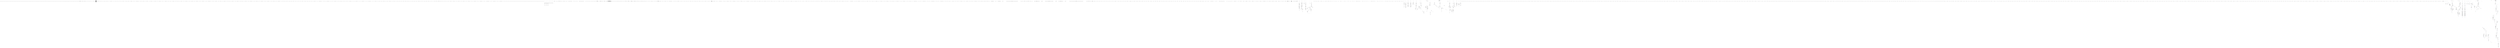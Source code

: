digraph graph1943609263 {
	compound=true;
	edge[color=blue];
	node1377024135[label="typedef long unsigned int size_t;"];
	node1660295258[label="typedef __builtin_va_list __gnuc_va_list;"];
	node1076664928[label="typedef unsigned char __u_char;"];
	node133145446[label="typedef unsigned short int __u_short;"];
	node1274584381[label="typedef unsigned int __u_int;"];
	node1722532645[label="typedef unsigned long int __u_long;"];
	node988315192[label="typedef signed char __int8_t;"];
	node1734811057[label="typedef unsigned char __uint8_t;"];
	node2014166743[label="typedef signed short int __int16_t;"];
	node1893679609[label="typedef unsigned short int __uint16_t;"];
	node1700153115[label="typedef signed int __int32_t;"];
	node1093181064[label="typedef unsigned int __uint32_t;"];
	node921963890[label="typedef signed long int __int64_t;"];
	node995161138[label="typedef unsigned long int __uint64_t;"];
	node1009195400[label="typedef __int8_t __int_least8_t;"];
	node186623267[label="typedef __uint8_t __uint_least8_t;"];
	node742067400[label="typedef __int16_t __int_least16_t;"];
	node692264801[label="typedef __uint16_t __uint_least16_t;"];
	node1661745907[label="typedef __int32_t __int_least32_t;"];
	node2089779261[label="typedef __uint32_t __uint_least32_t;"];
	node70140977[label="typedef __int64_t __int_least64_t;"];
	node2130179092[label="typedef __uint64_t __uint_least64_t;"];
	node9451853[label="typedef long int __quad_t;"];
	node2021823506[label="typedef unsigned long int __u_quad_t;"];
	node1406920626[label="typedef long int __intmax_t;"];
	node872830530[label="typedef unsigned long int __uintmax_t;"];
	node1823752147[label="typedef unsigned long int __dev_t;"];
	node1070366556[label="typedef unsigned int __uid_t;"];
	node1261832834[label="typedef unsigned int __gid_t;"];
	node1584580650[label="typedef unsigned long int __ino_t;"];
	node2136187679[label="typedef unsigned long int __ino64_t;"];
	node660036557[label="typedef unsigned int __mode_t;"];
	node1934157662[label="typedef unsigned long int __nlink_t;"];
	node1005849716[label="typedef long int __off_t;"];
	node1987490489[label="typedef long int __off64_t;"];
	node985867968[label="typedef int __pid_t;"];
	node1660093884[label="struct stUn_ivp0 {
    int __val[2];
} ;"];
	node633665057[label="typedef struct stUn_ivp0 __fsid_t;"];
	node1847434034[label="typedef long int __clock_t;"];
	node1769687268[label="typedef unsigned long int __rlim_t;"];
	node2116612432[label="typedef unsigned long int __rlim64_t;"];
	node684813048[label="typedef unsigned int __id_t;"];
	node428169113[label="typedef long int __time_t;"];
	node516226511[label="typedef unsigned int __useconds_t;"];
	node49609752[label="typedef long int __suseconds_t;"];
	node27632888[label="typedef long int __suseconds64_t;"];
	node1923489377[label="typedef int __daddr_t;"];
	node1869197498[label="typedef int __key_t;"];
	node1602711561[label="typedef int __clockid_t;"];
	node907823489[label="typedef void *__timer_t;"];
	node1616242841[label="typedef long int __blksize_t;"];
	node1715414246[label="typedef long int __blkcnt_t;"];
	node245652059[label="typedef long int __blkcnt64_t;"];
	node926498219[label="typedef unsigned long int __fsblkcnt_t;"];
	node298711368[label="typedef unsigned long int __fsblkcnt64_t;"];
	node756108583[label="typedef unsigned long int __fsfilcnt_t;"];
	node555984412[label="typedef unsigned long int __fsfilcnt64_t;"];
	node2048109909[label="typedef long int __fsword_t;"];
	node1271859374[label="typedef long int __ssize_t;"];
	node2062575931[label="typedef long int __syscall_slong_t;"];
	node98264771[label="typedef unsigned long int __syscall_ulong_t;"];
	node2142873660[label="typedef __off64_t __loff_t;"];
	node458483452[label="typedef char *__caddr_t;"];
	node954225330[label="typedef long int __intptr_t;"];
	node888721033[label="typedef unsigned int __socklen_t;"];
	node443625234[label="typedef int __sig_atomic_t;"];
	node1643154089[label="struct stUn_ivp2 {
    int __count;
    union stUn_ivp1 {
        unsigned int __wch;
        char __wchb[4];
    } __value;
} ;"];
	node1402712627[label="typedef struct stUn_ivp2 __mbstate_t;"];
	node1227891003[label="struct _G_fpos_t {
    __off_t __pos;
    __mbstate_t __state;
} ;"];
	node441691148[label="typedef struct _G_fpos_t __fpos_t;"];
	node2114027335[label="struct _G_fpos64_t {
    __off64_t __pos;
    __mbstate_t __state;
} ;"];
	node1675625850[label="typedef struct _G_fpos64_t __fpos64_t;"];
	node1976828628[label="struct _IO_FILE ;"];
	node1009755514[label="typedef struct _IO_FILE __FILE;"];
	node130629225[label="struct _IO_FILE ;"];
	node1030178285[label="typedef struct _IO_FILE FILE;"];
	node1515886396[label="struct _IO_FILE ;"];
	node1055053126[label="struct _IO_marker ;"];
	node2129236490[label="struct _IO_codecvt ;"];
	node1456713549[label="struct _IO_wide_data ;"];
	node462965669[label="typedef void _IO_lock_t;"];
	node499085946[label="struct _IO_FILE {
    int _flags;
    char *_IO_read_ptr;
    char *_IO_read_end;
    char *_IO_read_base;
    char *_IO_write_base;
    char *_IO_write_ptr;
    char *_IO_write_end;
    char *_IO_buf_base;
    char *_IO_buf_end;
    char *_IO_save_base;
    char *_IO_backup_base;
    char *_IO_save_end;
    struct _IO_marker *_markers;
    struct _IO_FILE *_chain;
    int _fileno;
    int _flags2;
    __off_t _old_offset;
    unsigned short _cur_column;
    signed char _vtable_offset;
    char _shortbuf[1];
    _IO_lock_t *_lock;
    __off64_t _offset;
    struct _IO_codecvt *_codecvt;
    struct _IO_wide_data *_wide_data;
    struct _IO_FILE *_freeres_list;
    void *_freeres_buf;
    size_t __pad5;
    int _mode;
    char _unused2[15 * sizeof(int) - 4 * sizeof(void *) - sizeof(size_t)];
} ;"];
	node1175319617[label="typedef __gnuc_va_list va_list;"];
	node1219499527[label="typedef __off_t off_t;"];
	node60182939[label="typedef __ssize_t ssize_t;"];
	node1043796104[label="typedef __fpos_t fpos_t;"];
	node1631018495[label="extern FILE *stdin;"];
	node1020021920[label="extern FILE *stdout;"];
	node1122636984[label="extern FILE *stderr;"];
	node1524462464[label="extern int remove(const char *__filename);"];
	node199076892[label="const char *__filename"];
	node1016602486[label="extern int rename(const char *__old, const char *__new);"];
	node379671137[label="const char *__old"];
	node721863560[label="const char *__new"];
	node749377126[label="extern int renameat(int __oldfd, const char *__old , int __newfd , const char *__new);"];
	node919510703[label="int __oldfd"];
	node333890884[label="const char *__old"];
	node560990653[label="int __newfd"];
	node587108575[label="const char *__new"];
	node1591250481[label="extern int fclose(FILE *__stream);"];
	node978799163[label="FILE *__stream"];
	node1641667861[label="extern FILE *tmpfile(void );"];
	node1380499546[label="void "];
	node1142383288[label="extern char *tmpnam(char [20]);"];
	node1910204163[label="char [20]"];
	node1586128778[label="extern char *tmpnam_r(char __s[20]);"];
	node159504850[label="char __s[20]"];
	node878375543[label="extern char *tempnam(const char *__dir, const char *__pfx);"];
	node1331108878[label="const char *__dir"];
	node612958241[label="const char *__pfx"];
	node534955437[label="extern int fflush(FILE *__stream);"];
	node1128352648[label="FILE *__stream"];
	node869464531[label="extern int fflush_unlocked(FILE *__stream);"];
	node578555127[label="FILE *__stream"];
	node621942110[label="extern FILE *fopen(const char *__restrict __filename, const char *__restrict __modes);"];
	node1100517919[label="const char *__restrict __filename"];
	node993640162[label="const char *__restrict __modes"];
	node1497258319[label="extern FILE *freopen(const char *__restrict __filename, const char *__restrict __modes , FILE *__restrict __stream);"];
	node1199573975[label="const char *__restrict __filename"];
	node798483422[label="const char *__restrict __modes"];
	node1216070398[label="FILE *__restrict __stream"];
	node2119663341[label="extern FILE *fdopen(int __fd, const char *__modes);"];
	node311245180[label="int __fd"];
	node1549393863[label="const char *__modes"];
	node1241568657[label="extern FILE *fmemopen(void *__s, size_t __len , const char *__modes);"];
	node1835916981[label="void *__s"];
	node1836115595[label="size_t __len"];
	node498427378[label="const char *__modes"];
	node1151821341[label="extern FILE *open_memstream(char **__bufloc, size_t *__sizeloc);"];
	node666389658[label="char **__bufloc"];
	node56813310[label="size_t *__sizeloc"];
	node1621023573[label="extern void setbuf(FILE *__restrict __stream, char *__restrict __buf);"];
	node918357996[label="FILE *__restrict __stream"];
	node1755303688[label="char *__restrict __buf"];
	node1468374572[label="extern int setvbuf(FILE *__restrict __stream, char *__restrict __buf , int __modes , size_t __n);"];
	node916608087[label="FILE *__restrict __stream"];
	node1913827982[label="char *__restrict __buf"];
	node1111947524[label="int __modes"];
	node524225829[label="size_t __n"];
	node2036507492[label="extern void setbuffer(FILE *__restrict __stream, char *__restrict __buf , size_t __size);"];
	node883196624[label="FILE *__restrict __stream"];
	node154953455[label="char *__restrict __buf"];
	node1657767738[label="size_t __size"];
	node355618597[label="extern void setlinebuf(FILE *__stream);"];
	node90777699[label="FILE *__stream"];
	node131789159[label="extern int fprintf(FILE *__restrict __stream, const char *__restrict __format, ...);"];
	node1431871221[label="FILE *__restrict __stream"];
	node146214994[label="const char *__restrict __format"];
	node976783209[label="extern int printf(const char *__restrict __format, ...);"];
	node1373029421[label="const char *__restrict __format"];
	node1020745918[label="extern int sprintf(char *__restrict __s, const char *__restrict __format, ...);"];
	node1788504588[label="char *__restrict __s"];
	node1894492702[label="const char *__restrict __format"];
	node96974084[label="extern int vfprintf(FILE *__restrict __s, const char *__restrict __format , __gnuc_va_list __arg);"];
	node1066471222[label="FILE *__restrict __s"];
	node1596390477[label="const char *__restrict __format"];
	node1542294417[label="__gnuc_va_list __arg"];
	node141574460[label="extern int vprintf(const char *__restrict __format, __gnuc_va_list __arg);"];
	node1520596362[label="const char *__restrict __format"];
	node1086926330[label="__gnuc_va_list __arg"];
	node2102441156[label="extern int vsprintf(char *__restrict __s, const char *__restrict __format , __gnuc_va_list __arg);"];
	node1555450780[label="char *__restrict __s"];
	node1794125280[label="const char *__restrict __format"];
	node69207690[label="__gnuc_va_list __arg"];
	node964662898[label="extern int snprintf(char *__restrict __s, size_t __maxlen , const char *__restrict __format, ...);"];
	node425543552[label="char *__restrict __s"];
	node1775883042[label="size_t __maxlen"];
	node1780172884[label="const char *__restrict __format"];
	node795151790[label="extern int vsnprintf(char *__restrict __s, size_t __maxlen , const char *__restrict __format , __gnuc_va_list __arg);"];
	node762186224[label="char *__restrict __s"];
	node1676155590[label="size_t __maxlen"];
	node1163704025[label="const char *__restrict __format"];
	node319477133[label="__gnuc_va_list __arg"];
	node1242945013[label="extern int vdprintf(int __fd, const char *__restrict __fmt , __gnuc_va_list __arg);"];
	node1474230611[label="int __fd"];
	node1476094208[label="const char *__restrict __fmt"];
	node1420395352[label="__gnuc_va_list __arg"];
	node859363078[label="extern int dprintf(int __fd, const char *__restrict __fmt, ...);"];
	node862506754[label="int __fd"];
	node1735688275[label="const char *__restrict __fmt"];
	node1881845799[label="extern int fscanf(FILE *__restrict __stream, const char *__restrict __format, ...);"];
	node1153132630[label="FILE *__restrict __stream"];
	node250062136[label="const char *__restrict __format"];
	node1199095941[label="extern int scanf(const char *__restrict __format, ...);"];
	node1728067407[label="const char *__restrict __format"];
	node1297978461[label="extern int sscanf(const char *__restrict __s, const char *__restrict __format, ...);"];
	node912362299[label="const char *__restrict __s"];
	node1729917416[label="const char *__restrict __format"];
	node2057710224[label="extern int fscanf(FILE *__restrict __stream, const char *__restrict __format, ...);"];
	node1584060492[label="FILE *__restrict __stream"];
	node1807564872[label="const char *__restrict __format"];
	node1469692066[label="extern int scanf(const char *__restrict __format, ...);"];
	node971578330[label="const char *__restrict __format"];
	node940364390[label="extern int sscanf(const char *__restrict __s, const char *__restrict __format, ...);"];
	node1339490584[label="const char *__restrict __s"];
	node1821332066[label="const char *__restrict __format"];
	node512428725[label="extern int vfscanf(FILE *__restrict __s, const char *__restrict __format , __gnuc_va_list __arg);"];
	node708956538[label="FILE *__restrict __s"];
	node1314450850[label="const char *__restrict __format"];
	node413114271[label="__gnuc_va_list __arg"];
	node2061982630[label="extern int vscanf(const char *__restrict __format, __gnuc_va_list __arg);"];
	node1202097727[label="const char *__restrict __format"];
	node1724420046[label="__gnuc_va_list __arg"];
	node1784322521[label="extern int vsscanf(const char *__restrict __s, const char *__restrict __format , __gnuc_va_list __arg);"];
	node1576882092[label="const char *__restrict __s"];
	node1567808011[label="const char *__restrict __format"];
	node1349101851[label="__gnuc_va_list __arg"];
	node95655406[label="extern int vfscanf(FILE *__restrict __s, const char *__restrict __format , __gnuc_va_list __arg);"];
	node1090642246[label="FILE *__restrict __s"];
	node2000344873[label="const char *__restrict __format"];
	node1586095399[label="__gnuc_va_list __arg"];
	node2009180110[label="extern int vscanf(const char *__restrict __format, __gnuc_va_list __arg);"];
	node849515361[label="const char *__restrict __format"];
	node146357384[label="__gnuc_va_list __arg"];
	node2020466851[label="extern int vsscanf(const char *__restrict __s, const char *__restrict __format , __gnuc_va_list __arg);"];
	node1503457997[label="const char *__restrict __s"];
	node1711756103[label="const char *__restrict __format"];
	node402269681[label="__gnuc_va_list __arg"];
	node1359826251[label="extern int fgetc(FILE *__stream);"];
	node1353537061[label="FILE *__stream"];
	node582146531[label="extern int getc(FILE *__stream);"];
	node37897450[label="FILE *__stream"];
	node1378060385[label="extern int getchar(void );"];
	node1577643304[label="void "];
	node1539226083[label="extern int getc_unlocked(FILE *__stream);"];
	node559872790[label="FILE *__stream"];
	node1606903090[label="extern int getchar_unlocked(void );"];
	node1950477803[label="void "];
	node909644303[label="extern int fgetc_unlocked(FILE *__stream);"];
	node1913836511[label="FILE *__stream"];
	node1538409062[label="extern int fputc(int __c, FILE *__stream);"];
	node294485518[label="int __c"];
	node1827583378[label="FILE *__stream"];
	node1275693559[label="extern int putc(int __c, FILE *__stream);"];
	node2007411359[label="int __c"];
	node1644425487[label="FILE *__stream"];
	node1693575672[label="extern int putchar(int __c);"];
	node146221003[label="int __c"];
	node218388141[label="extern int fputc_unlocked(int __c, FILE *__stream);"];
	node1232925466[label="int __c"];
	node317685173[label="FILE *__stream"];
	node633820912[label="extern int putc_unlocked(int __c, FILE *__stream);"];
	node1627965794[label="int __c"];
	node725491769[label="FILE *__stream"];
	node1544982424[label="extern int putchar_unlocked(int __c);"];
	node1671191220[label="int __c"];
	node1819912129[label="extern int getw(FILE *__stream);"];
	node1621383518[label="FILE *__stream"];
	node279995389[label="extern int putw(int __w, FILE *__stream);"];
	node1069097177[label="int __w"];
	node391346131[label="FILE *__stream"];
	node1176822737[label="extern char *fgets(char *__restrict __s, int __n , FILE *__restrict __stream);"];
	node1691400419[label="char *__restrict __s"];
	node1348191360[label="int __n"];
	node1410669831[label="FILE *__restrict __stream"];
	node765712339[label="extern __ssize_t __getdelim(char **__restrict __lineptr, size_t *__restrict __n , int __delimiter , FILE *__restrict __stream);"];
	node1838333871[label="char **__restrict __lineptr"];
	node121426872[label="size_t *__restrict __n"];
	node1299161644[label="int __delimiter"];
	node960146579[label="FILE *__restrict __stream"];
	node918053448[label="extern __ssize_t getdelim(char **__restrict __lineptr, size_t *__restrict __n , int __delimiter , FILE *__restrict __stream);"];
	node102225559[label="char **__restrict __lineptr"];
	node358414838[label="size_t *__restrict __n"];
	node521398971[label="int __delimiter"];
	node88324181[label="FILE *__restrict __stream"];
	node1381674482[label="extern __ssize_t getline(char **__restrict __lineptr, size_t *__restrict __n , FILE *__restrict __stream);"];
	node327832021[label="char **__restrict __lineptr"];
	node500177014[label="size_t *__restrict __n"];
	node451320510[label="FILE *__restrict __stream"];
	node646898461[label="extern int fputs(const char *__restrict __s, FILE *__restrict __stream);"];
	node442705507[label="const char *__restrict __s"];
	node1460921183[label="FILE *__restrict __stream"];
	node1959625457[label="extern int puts(const char *__s);"];
	node496145890[label="const char *__s"];
	node742257784[label="extern int ungetc(int __c, FILE *__stream);"];
	node932415854[label="int __c"];
	node1752098133[label="FILE *__stream"];
	node2072552162[label="extern size_t fread(void *__restrict __ptr, size_t __size , size_t __n , FILE *__restrict __stream);"];
	node1734514802[label="void *__restrict __ptr"];
	node2075833454[label="size_t __size"];
	node1161388503[label="size_t __n"];
	node104844321[label="FILE *__restrict __stream"];
	node1677654076[label="extern size_t fwrite(const void *__restrict __ptr, size_t __size , size_t __n , FILE *__restrict __s);"];
	node877175368[label="const void *__restrict __ptr"];
	node1693356688[label="size_t __size"];
	node670467403[label="size_t __n"];
	node1175079221[label="FILE *__restrict __s"];
	node2067610941[label="extern size_t fread_unlocked(void *__restrict __ptr, size_t __size , size_t __n , FILE *__restrict __stream);"];
	node2077672286[label="void *__restrict __ptr"];
	node179672397[label="size_t __size"];
	node1465333888[label="size_t __n"];
	node1394059247[label="FILE *__restrict __stream"];
	node1386009530[label="extern size_t fwrite_unlocked(const void *__restrict __ptr, size_t __size , size_t __n , FILE *__restrict __stream);"];
	node240182024[label="const void *__restrict __ptr"];
	node1621877792[label="size_t __size"];
	node931419851[label="size_t __n"];
	node1892060750[label="FILE *__restrict __stream"];
	node892581396[label="extern int fseek(FILE *__stream, long int __off , int __whence);"];
	node654239297[label="FILE *__stream"];
	node614441675[label="long int __off"];
	node625647461[label="int __whence"];
	node728602192[label="extern long int ftell(FILE *__stream);"];
	node497365138[label="FILE *__stream"];
	node623343194[label="extern void rewind(FILE *__stream);"];
	node1710789435[label="FILE *__stream"];
	node336874697[label="extern int fseeko(FILE *__stream, __off_t __off , int __whence);"];
	node1704999961[label="FILE *__stream"];
	node645532522[label="__off_t __off"];
	node1387766753[label="int __whence"];
	node1665657788[label="extern __off_t ftello(FILE *__stream);"];
	node639467234[label="FILE *__stream"];
	node703119516[label="extern int fgetpos(FILE *__restrict __stream, fpos_t *__restrict __pos);"];
	node1332705926[label="FILE *__restrict __stream"];
	node182755395[label="fpos_t *__restrict __pos"];
	node599726537[label="extern int fsetpos(FILE *__stream, const fpos_t *__pos);"];
	node504082066[label="FILE *__stream"];
	node715676868[label="const fpos_t *__pos"];
	node1244424614[label="extern void clearerr(FILE *__stream);"];
	node1562801525[label="FILE *__stream"];
	node699017717[label="extern int feof(FILE *__stream);"];
	node1323948789[label="FILE *__stream"];
	node692526654[label="extern int ferror(FILE *__stream);"];
	node1998598990[label="FILE *__stream"];
	node487279465[label="extern void clearerr_unlocked(FILE *__stream);"];
	node284829454[label="FILE *__stream"];
	node1299801373[label="extern int feof_unlocked(FILE *__stream);"];
	node725603538[label="FILE *__stream"];
	node1608992076[label="extern int ferror_unlocked(FILE *__stream);"];
	node1922353662[label="FILE *__stream"];
	node538906244[label="extern void perror(const char *__s);"];
	node1161809122[label="const char *__s"];
	node1350099720[label="extern int fileno(FILE *__stream);"];
	node179688904[label="FILE *__stream"];
	node449680686[label="extern int fileno_unlocked(FILE *__stream);"];
	node1856656472[label="FILE *__stream"];
	node1229735211[label="extern int pclose(FILE *__stream);"];
	node1427882694[label="FILE *__stream"];
	node927048048[label="extern FILE *popen(const char *__command, const char *__modes);"];
	node1887972535[label="const char *__command"];
	node1839967580[label="const char *__modes"];
	node1220911229[label="extern char *ctermid(char *__s);"];
	node211097838[label="char *__s"];
	node1061902845[label="extern void flockfile(FILE *__stream);"];
	node1794093634[label="FILE *__stream"];
	node1297804967[label="extern int ftrylockfile(FILE *__stream);"];
	node1905768812[label="FILE *__stream"];
	node29874728[label="extern void funlockfile(FILE *__stream);"];
	node44480244[label="FILE *__stream"];
	node1644929712[label="extern int __uflow(FILE *);"];
	node793456355[label="FILE *"];
	node897056155[label="extern int __overflow(FILE *, int );"];
	node1453759559[label="FILE *"];
	node1953436933[label="int "];
	node1547671064[label="typedef int wchar_t;"];
	node1349649220[label="struct stUn_ivp3 {
    int quot;
    int rem;
} ;"];
	node222205481[label="typedef struct stUn_ivp3 div_t;"];
	node1566246889[label="struct stUn_ivp4 {
    long int quot;
    long int rem;
} ;"];
	node1339727838[label="typedef struct stUn_ivp4 ldiv_t;"];
	node1040439134[label="__extension__ struct stUn_ivp5 {
    long long int quot;
    long long int rem;
} ;"];
	node1699393944[label="__extension__ typedef struct stUn_ivp5 lldiv_t;"];
	node1930203783[label="extern size_t __ctype_get_mb_cur_max(void );"];
	node2117223469[label="void "];
	node1010641536[label="extern double atof(const char *__nptr);"];
	node53245077[label="const char *__nptr"];
	node432096722[label="extern int atoi(const char *__nptr);"];
	node1314951773[label="const char *__nptr"];
	node827204620[label="extern long int atol(const char *__nptr);"];
	node382331995[label="const char *__nptr"];
	node1478800517[label="__extension__ extern long long int atoll(const char *__nptr);"];
	node1264940541[label="const char *__nptr"];
	node2084277030[label="extern double strtod(const char *__restrict __nptr, char **__restrict __endptr);"];
	node147652796[label="const char *__restrict __nptr"];
	node722042137[label="char **__restrict __endptr"];
	node247346529[label="extern float strtof(const char *__restrict __nptr, char **__restrict __endptr);"];
	node1475376829[label="const char *__restrict __nptr"];
	node1806874836[label="char **__restrict __endptr"];
	node1868227809[label="extern long double strtold(const char *__restrict __nptr, char **__restrict __endptr);"];
	node1652884090[label="const char *__restrict __nptr"];
	node922304163[label="char **__restrict __endptr"];
	node1701052681[label="extern long int strtol(const char *__restrict __nptr, char **__restrict __endptr , int __base);"];
	node516329661[label="const char *__restrict __nptr"];
	node70895366[label="char **__restrict __endptr"];
	node313719983[label="int __base"];
	node453637371[label="extern unsigned long int strtoul(const char *__restrict __nptr, char **__restrict __endptr , int __base);"];
	node1131918171[label="const char *__restrict __nptr"];
	node317061067[label="char **__restrict __endptr"];
	node741827271[label="int __base"];
	node1444842411[label="__extension__ extern long long int strtoq(const char *__restrict __nptr, char **__restrict __endptr , int __base);"];
	node1427457889[label="const char *__restrict __nptr"];
	node695993105[label="char **__restrict __endptr"];
	node284671042[label="int __base"];
	node812916379[label="__extension__ extern unsigned long long int strtouq(const char *__restrict __nptr, char **__restrict __endptr , int __base);"];
	node1263594474[label="const char *__restrict __nptr"];
	node1444189359[label="char **__restrict __endptr"];
	node316471914[label="int __base"];
	node783737190[label="__extension__ extern long long int strtoll(const char *__restrict __nptr, char **__restrict __endptr , int __base);"];
	node1178471274[label="const char *__restrict __nptr"];
	node2061694390[label="char **__restrict __endptr"];
	node542628076[label="int __base"];
	node1635130976[label="__extension__ extern unsigned long long int strtoull(const char *__restrict __nptr, char **__restrict __endptr , int __base);"];
	node650657798[label="const char *__restrict __nptr"];
	node1164785940[label="char **__restrict __endptr"];
	node357474679[label="int __base"];
	node800878666[label="extern char *l64a(long int __n);"];
	node1971043586[label="long int __n"];
	node1430694368[label="extern long int a64l(const char *__s);"];
	node2118757222[label="const char *__s"];
	node1040545186[label="typedef __u_char u_char;"];
	node116310162[label="typedef __u_short u_short;"];
	node1783877084[label="typedef __u_int u_int;"];
	node1687079412[label="typedef __u_long u_long;"];
	node1790274167[label="typedef __quad_t quad_t;"];
	node1193309115[label="typedef __u_quad_t u_quad_t;"];
	node193516180[label="typedef __fsid_t fsid_t;"];
	node431528483[label="typedef __loff_t loff_t;"];
	node2075933550[label="typedef __ino_t ino_t;"];
	node60466581[label="typedef __dev_t dev_t;"];
	node777046609[label="typedef __gid_t gid_t;"];
	node1648252811[label="typedef __mode_t mode_t;"];
	node1927507215[label="typedef __nlink_t nlink_t;"];
	node413705230[label="typedef __uid_t uid_t;"];
	node1337277302[label="typedef __pid_t pid_t;"];
	node2122460177[label="typedef __id_t id_t;"];
	node181914697[label="typedef __daddr_t daddr_t;"];
	node1834006722[label="typedef __caddr_t caddr_t;"];
	node1248605984[label="typedef __key_t key_t;"];
	node1501535633[label="typedef __clock_t clock_t;"];
	node1601215385[label="typedef __clockid_t clockid_t;"];
	node821271965[label="typedef __time_t time_t;"];
	node490815128[label="typedef __timer_t timer_t;"];
	node2057334700[label="typedef unsigned long int ulong;"];
	node821635583[label="typedef unsigned short int ushort;"];
	node539853753[label="typedef unsigned int uint;"];
	node1864083040[label="typedef __int8_t int8_t;"];
	node2134251218[label="typedef __int16_t int16_t;"];
	node1787798282[label="typedef __int32_t int32_t;"];
	node1692243181[label="typedef __int64_t int64_t;"];
	node1847499280[label="typedef __uint8_t u_int8_t;"];
	node1179461042[label="typedef __uint16_t u_int16_t;"];
	node2110623348[label="typedef __uint32_t u_int32_t;"];
	node860722863[label="typedef __uint64_t u_int64_t;"];
	node1310916032[label="typedef int register_t;"];
	subgraph cluster1903221272 {
		compound=true;
		style=dotted;
		label="__bswap_16()";
		node543254421[label="B_FuDe", shape="triangle"];
		node1794497[label="E_FuDe", shape="invtriangle"];
		node1346284620[label="__uint16_t __bsx"];
		subgraph cluster1265393570 {
			compound=true;
			style=dotted;
			label="CompoundStatement";
			node1630911316[label="B_CoSt", shape="triangle"];
			node1081293285[label="E_CoSt", shape="invtriangle"];
			node1381582493[label="unsigned short int _imopVarPre22;"];
			subgraph cluster853482026 {
				compound=true;
				style=dotted;
				label="CallStatement";
				node1340923659[label="B_CaSt", shape="triangle"];
				node1279467050[label="E_CaSt", shape="invtriangle"];
				node858881318[label="__bsx"];
				node1355326338[label="_imopVarPre22"];
			}
			node1529529161[label="return _imopVarPre22;"];
		}
	}
	subgraph cluster2033456716 {
		compound=true;
		style=dotted;
		label="__bswap_32()";
		node154827066[label="B_FuDe", shape="triangle"];
		node590084924[label="E_FuDe", shape="invtriangle"];
		node1689412263[label="__uint32_t __bsx"];
		subgraph cluster1707098313 {
			compound=true;
			style=dotted;
			label="CompoundStatement";
			node292777660[label="B_CoSt", shape="triangle"];
			node1241760956[label="E_CoSt", shape="invtriangle"];
			node1564588329[label="unsigned int _imopVarPre98;"];
			subgraph cluster462228513 {
				compound=true;
				style=dotted;
				label="CallStatement";
				node1419792046[label="B_CaSt", shape="triangle"];
				node73813999[label="E_CaSt", shape="invtriangle"];
				node270966801[label="__bsx"];
				node893038039[label="_imopVarPre98"];
			}
			node274234597[label="return _imopVarPre98;"];
		}
	}
	subgraph cluster87146493 {
		compound=true;
		style=dotted;
		label="__bswap_64()";
		node835220003[label="B_FuDe", shape="triangle"];
		node1783460541[label="E_FuDe", shape="invtriangle"];
		node795588312[label="__uint64_t __bsx"];
		subgraph cluster283460339 {
			compound=true;
			style=dotted;
			label="CompoundStatement";
			node1826504108[label="B_CoSt", shape="triangle"];
			node71700191[label="E_CoSt", shape="invtriangle"];
			node1411134174[label="unsigned long int _imopVarPre99;"];
			subgraph cluster1419247956 {
				compound=true;
				style=dotted;
				label="CallStatement";
				node629622916[label="B_CaSt", shape="triangle"];
				node1932869966[label="E_CaSt", shape="invtriangle"];
				node659509677[label="__bsx"];
				node748014372[label="_imopVarPre99"];
			}
			node56729293[label="return _imopVarPre99;"];
		}
	}
	subgraph cluster1610993637 {
		compound=true;
		style=dotted;
		label="__uint16_identity()";
		node929256455[label="B_FuDe", shape="triangle"];
		node864167760[label="E_FuDe", shape="invtriangle"];
		node966718271[label="__uint16_t __x"];
		subgraph cluster26380592 {
			compound=true;
			style=dotted;
			label="CompoundStatement";
			node1887112091[label="B_CoSt", shape="triangle"];
			node1135353760[label="E_CoSt", shape="invtriangle"];
			node1092349269[label="return __x;"];
		}
	}
	subgraph cluster1042378697 {
		compound=true;
		style=dotted;
		label="__uint32_identity()";
		node265105422[label="B_FuDe", shape="triangle"];
		node2006391743[label="E_FuDe", shape="invtriangle"];
		node858210414[label="__uint32_t __x"];
		subgraph cluster42575626 {
			compound=true;
			style=dotted;
			label="CompoundStatement";
			node610383129[label="B_CoSt", shape="triangle"];
			node1377231932[label="E_CoSt", shape="invtriangle"];
			node1684465049[label="return __x;"];
		}
	}
	subgraph cluster2127157286 {
		compound=true;
		style=dotted;
		label="__uint64_identity()";
		node1813681683[label="B_FuDe", shape="triangle"];
		node500268044[label="E_FuDe", shape="invtriangle"];
		node1371179305[label="__uint64_t __x"];
		subgraph cluster637164556 {
			compound=true;
			style=dotted;
			label="CompoundStatement";
			node571551137[label="B_CoSt", shape="triangle"];
			node1862887899[label="E_CoSt", shape="invtriangle"];
			node1465114820[label="return __x;"];
		}
	}
	node2039642748[label="struct stUn_ivp6 {
    unsigned long int __val[(1024 / (8 * sizeof(unsigned long int)))];
} ;"];
	node884792479[label="typedef struct stUn_ivp6 __sigset_t;"];
	node857245356[label="typedef __sigset_t sigset_t;"];
	node231277375[label="struct timeval {
    __time_t tv_sec;
    __suseconds_t tv_usec;
} ;"];
	node1326121635[label="struct timespec {
    __time_t tv_sec;
    __syscall_slong_t tv_nsec;
} ;"];
	node1504154656[label="typedef __suseconds_t suseconds_t;"];
	node705480294[label="typedef long int __fd_mask;"];
	node1379121069[label="struct stUn_ivp7 {
    __fd_mask __fds_bits[1024 / (8 * (int) sizeof(__fd_mask))];
} ;"];
	node730137319[label="typedef struct stUn_ivp7 fd_set;"];
	node1135894135[label="typedef __fd_mask fd_mask;"];
	node142573894[label="extern int select(int __nfds, fd_set *__restrict __readfds , fd_set *__restrict __writefds , fd_set *__restrict __exceptfds , struct timeval *__restrict __timeout);"];
	node754429349[label="int __nfds"];
	node325961512[label="fd_set *__restrict __readfds"];
	node312090840[label="fd_set *__restrict __writefds"];
	node2066725105[label="fd_set *__restrict __exceptfds"];
	node614241999[label="struct timeval *__restrict __timeout"];
	node1707237647[label="extern int pselect(int __nfds, fd_set *__restrict __readfds , fd_set *__restrict __writefds , fd_set *__restrict __exceptfds , const struct timespec *__restrict __timeout , const __sigset_t *__restrict __sigmask);"];
	node1332295883[label="int __nfds"];
	node201451[label="fd_set *__restrict __readfds"];
	node1934837365[label="fd_set *__restrict __writefds"];
	node1859795678[label="fd_set *__restrict __exceptfds"];
	node1365077151[label="const struct timespec *__restrict __timeout"];
	node1446990808[label="const __sigset_t *__restrict __sigmask"];
	node177420773[label="typedef __blksize_t blksize_t;"];
	node1556469606[label="typedef __blkcnt_t blkcnt_t;"];
	node174271200[label="typedef __fsblkcnt_t fsblkcnt_t;"];
	node2093446813[label="typedef __fsfilcnt_t fsfilcnt_t;"];
	node86358425[label="union stUn_ivp9 {
    __extension__ unsigned long long int __value64;
    struct stUn_ivp8 {
        unsigned int __low;
        unsigned int __high;
    } __value32;
} ;"];
	node569616796[label="typedef union stUn_ivp9 __atomic_wide_counter;"];
	node434359962[label="struct __pthread_internal_list {
    struct __pthread_internal_list *__prev;
    struct __pthread_internal_list *__next;
} ;"];
	node2115737255[label="typedef struct __pthread_internal_list __pthread_list_t;"];
	node1096402541[label="struct __pthread_internal_slist {
    struct __pthread_internal_slist *__next;
} ;"];
	node1883885689[label="typedef struct __pthread_internal_slist __pthread_slist_t;"];
	node1368288620[label="struct __pthread_mutex_s {
    int __lock;
    unsigned int __count;
    int __owner;
    unsigned int __nusers;
    int __kind;
    short __spins;
    short __elision;
    __pthread_list_t __list;
} ;"];
	node1345969688[label="struct __pthread_rwlock_arch_t {
    unsigned int __readers;
    unsigned int __writers;
    unsigned int __wrphase_futex;
    unsigned int __writers_futex;
    unsigned int __pad3;
    unsigned int __pad4;
    int __cur_writer;
    int __shared;
    signed char __rwelision;
    unsigned char __pad1[7];
    unsigned long int __pad2;
    unsigned int __flags;
} ;"];
	node1949430968[label="struct __pthread_cond_s {
    __atomic_wide_counter __wseq;
    __atomic_wide_counter __g1_start;
    unsigned int __g_refs[2];
    unsigned int __g_size[2];
    unsigned int __g1_orig_size;
    unsigned int __wrefs;
    unsigned int __g_signals[2];
} ;"];
	node1612894078[label="typedef unsigned int __tss_t;"];
	node1752515641[label="typedef unsigned long int __thrd_t;"];
	node659361962[label="struct stUn_ivp10 {
    int __data;
} ;"];
	node147230591[label="typedef struct stUn_ivp10 __once_flag;"];
	node180151444[label="typedef unsigned long int pthread_t;"];
	node114078685[label="union stUn_ivp11 {
    char __size[4];
    int __align;
} ;"];
	node1183935848[label="typedef union stUn_ivp11 pthread_mutexattr_t;"];
	node1307899409[label="union stUn_ivp12 {
    char __size[4];
    int __align;
} ;"];
	node126769944[label="typedef union stUn_ivp12 pthread_condattr_t;"];
	node908398862[label="typedef unsigned int pthread_key_t;"];
	node1761324386[label="typedef int pthread_once_t;"];
	node1269293006[label="union pthread_attr_t {
    char __size[56];
    long int __align;
} ;"];
	node529954992[label="typedef union pthread_attr_t pthread_attr_t;"];
	node2111193036[label="union stUn_ivp13 {
    struct __pthread_mutex_s __data;
    char __size[40];
    long int __align;
} ;"];
	node1399458750[label="typedef union stUn_ivp13 pthread_mutex_t;"];
	node1625675003[label="union stUn_ivp14 {
    struct __pthread_cond_s __data;
    char __size[48];
    __extension__ long long int __align;
} ;"];
	node873721852[label="typedef union stUn_ivp14 pthread_cond_t;"];
	node614104268[label="union stUn_ivp15 {
    struct __pthread_rwlock_arch_t __data;
    char __size[56];
    long int __align;
} ;"];
	node1921560536[label="typedef union stUn_ivp15 pthread_rwlock_t;"];
	node798741932[label="union stUn_ivp16 {
    char __size[8];
    long int __align;
} ;"];
	node2047786258[label="typedef union stUn_ivp16 pthread_rwlockattr_t;"];
	node321966430[label="typedef volatile int pthread_spinlock_t;"];
	node860196228[label="union stUn_ivp17 {
    char __size[32];
    long int __align;
} ;"];
	node1743471520[label="typedef union stUn_ivp17 pthread_barrier_t;"];
	node82896574[label="union stUn_ivp18 {
    char __size[4];
    int __align;
} ;"];
	node1525944481[label="typedef union stUn_ivp18 pthread_barrierattr_t;"];
	node1820728101[label="extern long int random(void );"];
	node498039211[label="void "];
	node1243071766[label="extern void srandom(unsigned int __seed);"];
	node324352814[label="unsigned int __seed"];
	node1500585639[label="extern char *initstate(unsigned int __seed, char *__statebuf , size_t __statelen);"];
	node2000420438[label="unsigned int __seed"];
	node879649495[label="char *__statebuf"];
	node1969073751[label="size_t __statelen"];
	node1470243856[label="extern char *setstate(char *__statebuf);"];
	node2143268962[label="char *__statebuf"];
	node251316346[label="struct random_data {
    int32_t *fptr;
    int32_t *rptr;
    int32_t *state;
    int rand_type;
    int rand_deg;
    int rand_sep;
    int32_t *end_ptr;
} ;"];
	node1562530664[label="extern int random_r(struct random_data *__restrict __buf, int32_t *__restrict __result);"];
	node1225761077[label="struct random_data *__restrict __buf"];
	node985546650[label="int32_t *__restrict __result"];
	node952561800[label="extern int srandom_r(unsigned int __seed, struct random_data *__buf);"];
	node1209639199[label="unsigned int __seed"];
	node651574420[label="struct random_data *__buf"];
	node1532727352[label="extern int initstate_r(unsigned int __seed, char *__restrict __statebuf , size_t __statelen , struct random_data *__restrict __buf);"];
	node1818529046[label="unsigned int __seed"];
	node581424290[label="char *__restrict __statebuf"];
	node516239959[label="size_t __statelen"];
	node1506865483[label="struct random_data *__restrict __buf"];
	node530446114[label="extern int setstate_r(char *__restrict __statebuf, struct random_data *__restrict __buf);"];
	node702246577[label="char *__restrict __statebuf"];
	node260926845[label="struct random_data *__restrict __buf"];
	node433798190[label="extern int rand(void );"];
	node1834562806[label="void "];
	node1013741442[label="extern void srand(unsigned int __seed);"];
	node98860575[label="unsigned int __seed"];
	node1278362250[label="extern int rand_r(unsigned int *__seed);"];
	node1890335367[label="unsigned int *__seed"];
	node1178328809[label="extern double drand48(void );"];
	node457752898[label="void "];
	node519335676[label="extern double erand48(unsigned short int __xsubi[3]);"];
	node560300685[label="unsigned short int __xsubi[3]"];
	node464769093[label="extern long int lrand48(void );"];
	node95416147[label="void "];
	node815051877[label="extern long int nrand48(unsigned short int __xsubi[3]);"];
	node720811350[label="unsigned short int __xsubi[3]"];
	node470393705[label="extern long int mrand48(void );"];
	node1824034988[label="void "];
	node1152721614[label="extern long int jrand48(unsigned short int __xsubi[3]);"];
	node197411228[label="unsigned short int __xsubi[3]"];
	node2107843792[label="extern void srand48(long int __seedval);"];
	node2127435776[label="long int __seedval"];
	node318904214[label="extern unsigned short int *seed48(unsigned short int __seed16v[3]);"];
	node1332699683[label="unsigned short int __seed16v[3]"];
	node177586678[label="extern void lcong48(unsigned short int __param[7]);"];
	node824187894[label="unsigned short int __param[7]"];
	node378620515[label="struct drand48_data {
    unsigned short int __x[3];
    unsigned short int __old_x[3];
    unsigned short int __c;
    unsigned short int __init;
    __extension__ unsigned long long int __a;
} ;"];
	node1575728320[label="extern int drand48_r(struct drand48_data *__restrict __buffer, double *__restrict __result);"];
	node394500813[label="struct drand48_data *__restrict __buffer"];
	node1207389583[label="double *__restrict __result"];
	node910260446[label="extern int erand48_r(unsigned short int __xsubi[3], struct drand48_data *__restrict __buffer , double *__restrict __result);"];
	node376894079[label="unsigned short int __xsubi[3]"];
	node1261635362[label="struct drand48_data *__restrict __buffer"];
	node1231540556[label="double *__restrict __result"];
	node800097916[label="extern int lrand48_r(struct drand48_data *__restrict __buffer, long int *__restrict __result);"];
	node148131558[label="struct drand48_data *__restrict __buffer"];
	node1880470171[label="long int *__restrict __result"];
	node147921452[label="extern int nrand48_r(unsigned short int __xsubi[3], struct drand48_data *__restrict __buffer , long int *__restrict __result);"];
	node1519777338[label="unsigned short int __xsubi[3]"];
	node848999972[label="struct drand48_data *__restrict __buffer"];
	node1047878294[label="long int *__restrict __result"];
	node1657218192[label="extern int mrand48_r(struct drand48_data *__restrict __buffer, long int *__restrict __result);"];
	node525246190[label="struct drand48_data *__restrict __buffer"];
	node853207654[label="long int *__restrict __result"];
	node261119806[label="extern int jrand48_r(unsigned short int __xsubi[3], struct drand48_data *__restrict __buffer , long int *__restrict __result);"];
	node668208293[label="unsigned short int __xsubi[3]"];
	node779119558[label="struct drand48_data *__restrict __buffer"];
	node218022380[label="long int *__restrict __result"];
	node1078925575[label="extern int srand48_r(long int __seedval, struct drand48_data *__buffer);"];
	node1026066400[label="long int __seedval"];
	node935187633[label="struct drand48_data *__buffer"];
	node940411662[label="extern int seed48_r(unsigned short int __seed16v[3], struct drand48_data *__buffer);"];
	node1949945675[label="unsigned short int __seed16v[3]"];
	node1240575123[label="struct drand48_data *__buffer"];
	node1204169614[label="extern int lcong48_r(unsigned short int __param[7], struct drand48_data *__buffer);"];
	node1109030187[label="unsigned short int __param[7]"];
	node1610048287[label="struct drand48_data *__buffer"];
	node657385546[label="extern void *malloc(size_t __size);"];
	node1954641756[label="size_t __size"];
	node1488709519[label="extern void *calloc(size_t __nmemb, size_t __size);"];
	node1025031603[label="size_t __nmemb"];
	node447680780[label="size_t __size"];
	node1676906417[label="extern void *realloc(void *__ptr, size_t __size);"];
	node822538169[label="void *__ptr"];
	node350832010[label="size_t __size"];
	node1905664024[label="extern void free(void *__ptr);"];
	node614149588[label="void *__ptr"];
	node679279260[label="extern void *reallocarray(void *__ptr, size_t __nmemb , size_t __size);"];
	node1790527981[label="void *__ptr"];
	node1474631986[label="size_t __nmemb"];
	node1156514988[label="size_t __size"];
	node1683378353[label="extern void *reallocarray(void *__ptr, size_t __nmemb , size_t __size);"];
	node1206473770[label="void *__ptr"];
	node444638058[label="size_t __nmemb"];
	node1188545744[label="size_t __size"];
	node557337230[label="extern void *alloca(size_t __size);"];
	node437910523[label="size_t __size"];
	node1081628869[label="extern void *valloc(size_t __size);"];
	node1247644388[label="size_t __size"];
	node1792023015[label="extern int posix_memalign(void **__memptr, size_t __alignment , size_t __size);"];
	node894086915[label="void **__memptr"];
	node138627468[label="size_t __alignment"];
	node198979478[label="size_t __size"];
	node460132073[label="extern void *aligned_alloc(size_t __alignment, size_t __size);"];
	node1853555252[label="size_t __alignment"];
	node851322446[label="size_t __size"];
	node1972211742[label="extern void abort(void );"];
	node1091347843[label="void "];
	node1594351413[label="extern int atexit(void ( *__func )(void ));"];
	node1150936132[label="void ( *__func )(void )"];
	node1976978884[label="void "];
	node1219743387[label="extern int at_quick_exit(void ( *__func )(void ));"];
	node1821247347[label="void ( *__func )(void )"];
	node1855363279[label="void "];
	node1631454675[label="extern int on_exit(void ( *__func )(int __status, void *__arg), void *__arg);"];
	node888824237[label="void ( *__func )(int __status, void *__arg)"];
	node1049659915[label="int __status"];
	node690537619[label="void *__arg"];
	node1950285365[label="void *__arg"];
	node372719750[label="extern void exit(int __status);"];
	node2091209617[label="int __status"];
	node951128092[label="extern void quick_exit(int __status);"];
	node718985478[label="int __status"];
	node252170601[label="extern void _Exit(int __status);"];
	node956296241[label="int __status"];
	node1010223604[label="extern char *getenv(const char *__name);"];
	node1828160182[label="const char *__name"];
	node1877423664[label="extern int putenv(char *__string);"];
	node805838836[label="char *__string"];
	node2041728889[label="extern int setenv(const char *__name, const char *__value , int __replace);"];
	node1925797738[label="const char *__name"];
	node1820519614[label="const char *__value"];
	node1198064003[label="int __replace"];
	node766356953[label="extern int unsetenv(const char *__name);"];
	node570022263[label="const char *__name"];
	node1178485051[label="extern int clearenv(void );"];
	node863281932[label="void "];
	node1270137159[label="extern char *mktemp(char *__template);"];
	node475615784[label="char *__template"];
	node1250708910[label="extern int mkstemp(char *__template);"];
	node269490704[label="char *__template"];
	node1119800054[label="extern int mkstemps(char *__template, int __suffixlen);"];
	node2044438780[label="char *__template"];
	node1055630631[label="int __suffixlen"];
	node1095511180[label="extern char *mkdtemp(char *__template);"];
	node1629169751[label="char *__template"];
	node187382336[label="extern int system(const char *__command);"];
	node798439904[label="const char *__command"];
	node757709011[label="extern char *realpath(const char *__restrict __name, char *__restrict __resolved);"];
	node1591517951[label="const char *__restrict __name"];
	node729679840[label="char *__restrict __resolved"];
	node1370050431[label="typedef int ( *__compar_fn_t )(const void *, const void *);"];
	node976882491[label="const void *"];
	node683250400[label="const void *"];
	node2036408151[label="extern void *bsearch(const void *__key, const void *__base , size_t __nmemb , size_t __size , __compar_fn_t __compar);"];
	node774937363[label="const void *__key"];
	node698162134[label="const void *__base"];
	node776426188[label="size_t __nmemb"];
	node37257991[label="size_t __size"];
	node1683863420[label="__compar_fn_t __compar"];
	node748477385[label="extern void qsort(void *__base, size_t __nmemb , size_t __size , __compar_fn_t __compar);"];
	node1715055088[label="void *__base"];
	node1383664466[label="size_t __nmemb"];
	node34722172[label="size_t __size"];
	node503130110[label="__compar_fn_t __compar"];
	node107944186[label="extern int abs(int __x);"];
	node1047220049[label="int __x"];
	node2118277091[label="extern long int labs(long int __x);"];
	node204334828[label="long int __x"];
	node812823439[label="__extension__ extern long long int llabs(long long int __x);"];
	node687551606[label="long long int __x"];
	node416011115[label="extern div_t div(int __numer, int __denom);"];
	node858585274[label="int __numer"];
	node1732575993[label="int __denom"];
	node1103560001[label="extern ldiv_t ldiv(long int __numer, long int __denom);"];
	node772025491[label="long int __numer"];
	node192232101[label="long int __denom"];
	node663774151[label="__extension__ extern lldiv_t lldiv(long long int __numer, long long int __denom);"];
	node1064920590[label="long long int __numer"];
	node345707766[label="long long int __denom"];
	node1297666596[label="extern char *ecvt(double __value, int __ndigit , int *__restrict __decpt , int *__restrict __sign);"];
	node1858211980[label="double __value"];
	node273031460[label="int __ndigit"];
	node48767368[label="int *__restrict __decpt"];
	node1432387181[label="int *__restrict __sign"];
	node256447943[label="extern char *fcvt(double __value, int __ndigit , int *__restrict __decpt , int *__restrict __sign);"];
	node2133184979[label="double __value"];
	node2071636726[label="int __ndigit"];
	node1729580809[label="int *__restrict __decpt"];
	node1422359433[label="int *__restrict __sign"];
	node423162803[label="extern char *gcvt(double __value, int __ndigit , char *__buf);"];
	node1919593200[label="double __value"];
	node988309230[label="int __ndigit"];
	node383719398[label="char *__buf"];
	node1340832443[label="extern char *qecvt(long double __value, int __ndigit , int *__restrict __decpt , int *__restrict __sign);"];
	node811968238[label="long double __value"];
	node1674415910[label="int __ndigit"];
	node1238707698[label="int *__restrict __decpt"];
	node293104195[label="int *__restrict __sign"];
	node173403393[label="extern char *qfcvt(long double __value, int __ndigit , int *__restrict __decpt , int *__restrict __sign);"];
	node1801330096[label="long double __value"];
	node1147723447[label="int __ndigit"];
	node366729358[label="int *__restrict __decpt"];
	node1402766141[label="int *__restrict __sign"];
	node1339308820[label="extern char *qgcvt(long double __value, int __ndigit , char *__buf);"];
	node307563183[label="long double __value"];
	node1948971322[label="int __ndigit"];
	node1607441407[label="char *__buf"];
	node1607108162[label="extern int ecvt_r(double __value, int __ndigit , int *__restrict __decpt , int *__restrict __sign , char *__restrict __buf , size_t __len);"];
	node528378938[label="double __value"];
	node23864076[label="int __ndigit"];
	node1150069095[label="int *__restrict __decpt"];
	node1275226149[label="int *__restrict __sign"];
	node1205920319[label="char *__restrict __buf"];
	node936402226[label="size_t __len"];
	node111631634[label="extern int fcvt_r(double __value, int __ndigit , int *__restrict __decpt , int *__restrict __sign , char *__restrict __buf , size_t __len);"];
	node2079752065[label="double __value"];
	node1987851424[label="int __ndigit"];
	node1371739851[label="int *__restrict __decpt"];
	node1637319630[label="int *__restrict __sign"];
	node1923384323[label="char *__restrict __buf"];
	node1762088210[label="size_t __len"];
	node637998571[label="extern int qecvt_r(long double __value, int __ndigit , int *__restrict __decpt , int *__restrict __sign , char *__restrict __buf , size_t __len);"];
	node311523926[label="long double __value"];
	node171758591[label="int __ndigit"];
	node1233680114[label="int *__restrict __decpt"];
	node1426638617[label="int *__restrict __sign"];
	node1901452520[label="char *__restrict __buf"];
	node979728243[label="size_t __len"];
	node1949012389[label="extern int qfcvt_r(long double __value, int __ndigit , int *__restrict __decpt , int *__restrict __sign , char *__restrict __buf , size_t __len);"];
	node2074683736[label="long double __value"];
	node954187118[label="int __ndigit"];
	node1060100403[label="int *__restrict __decpt"];
	node1693808875[label="int *__restrict __sign"];
	node1678916685[label="char *__restrict __buf"];
	node1099832534[label="size_t __len"];
	node1842792012[label="extern int mblen(const char *__s, size_t __n);"];
	node1278292897[label="const char *__s"];
	node2091845413[label="size_t __n"];
	node568592135[label="extern int mbtowc(wchar_t *__restrict __pwc, const char *__restrict __s , size_t __n);"];
	node935620966[label="wchar_t *__restrict __pwc"];
	node356951433[label="const char *__restrict __s"];
	node526385748[label="size_t __n"];
	node204948910[label="extern int wctomb(char *__s, wchar_t __wchar);"];
	node322098350[label="char *__s"];
	node724960833[label="wchar_t __wchar"];
	node1882441098[label="extern size_t mbstowcs(wchar_t *__restrict __pwcs, const char *__restrict __s , size_t __n);"];
	node1531852312[label="wchar_t *__restrict __pwcs"];
	node1494930611[label="const char *__restrict __s"];
	node684160754[label="size_t __n"];
	node1126178769[label="extern size_t wcstombs(char *__restrict __s, const wchar_t *__restrict __pwcs , size_t __n);"];
	node394651248[label="char *__restrict __s"];
	node1875586605[label="const wchar_t *__restrict __pwcs"];
	node983149079[label="size_t __n"];
	node778318345[label="extern int rpmatch(const char *__response);"];
	node1952093466[label="const char *__response"];
	node902531940[label="extern int getsubopt(char **__restrict __optionp, char *const *__restrict __tokens , char **__restrict __valuep);"];
	node167547238[label="char **__restrict __optionp"];
	node308804842[label="char *const *__restrict __tokens"];
	node932956510[label="char **__restrict __valuep"];
	node1498187897[label="extern int getloadavg(double __loadavg[], int __nelem);"];
	node914346778[label="double __loadavg[]"];
	node681891967[label="int __nelem"];
	node1696526259[label="struct stUn_ivp19 {
    unsigned char _x[4];
} ;"];
	node854326753[label="typedef struct stUn_ivp19 omp_lock_t;"];
	node505528357[label="struct stUn_ivp20 {
    unsigned char _x[8 + sizeof(void *)];
} ;"];
	node888358026[label="typedef struct stUn_ivp20 omp_nest_lock_t;"];
	node790182517[label="enum omp_sched_t {
    omp_sched_static = 1, omp_sched_dynamic = 2 , omp_sched_guided = 3 , omp_sched_auto = 4 , omp_sched_monotonic = 0x80000000U
} ;"];
	node671134633[label="typedef enum omp_sched_t omp_sched_t;"];
	node1898500295[label="enum omp_proc_bind_t {
    omp_proc_bind_false = 0, omp_proc_bind_true = 1 , omp_proc_bind_master = 2 , omp_proc_bind_close = 3 , omp_proc_bind_spread = 4
} ;"];
	node1114677556[label="typedef enum omp_proc_bind_t omp_proc_bind_t;"];
	node465425577[label="enum omp_sync_hint_t {
    omp_sync_hint_none = 0, omp_lock_hint_none = omp_sync_hint_none , omp_sync_hint_uncontended = 1 , omp_lock_hint_uncontended = omp_sync_hint_uncontended , omp_sync_hint_contended = 2 , omp_lock_hint_contended = omp_sync_hint_contended , omp_sync_hint_nonspeculative = 4 , omp_lock_hint_nonspeculative = omp_sync_hint_nonspeculative , omp_sync_hint_speculative = 8 , omp_lock_hint_speculative = omp_sync_hint_speculative
} ;"];
	node221164448[label="typedef enum omp_sync_hint_t omp_sync_hint_t;"];
	node437899454[label="typedef omp_sync_hint_t omp_lock_hint_t;"];
	node1254568293[label="struct omp_depend_t {
    char __omp_depend_t__[2 * sizeof(void *)];
} ;"];
	node480719192[label="typedef struct omp_depend_t omp_depend_t;"];
	node1918256628[label="enum omp_pause_resource_t {
    omp_pause_soft = 1, omp_pause_hard = 2
} ;"];
	node1856258111[label="typedef enum omp_pause_resource_t omp_pause_resource_t;"];
	node1285043924[label="typedef long unsigned int omp_uintptr_t;"];
	node1165684825[label="enum omp_memspace_handle_t {
    omp_default_mem_space = 0, omp_large_cap_mem_space = 1 , omp_const_mem_space = 2 , omp_high_bw_mem_space = 3 , omp_low_lat_mem_space = 4 , __omp_memspace_handle_t_max__ = 0xffffffffffffffffUL
} ;"];
	node1859653875[label="typedef enum omp_memspace_handle_t omp_memspace_handle_t;"];
	node1307587954[label="enum omp_allocator_handle_t {
    omp_null_allocator = 0, omp_default_mem_alloc = 1 , omp_large_cap_mem_alloc = 2 , omp_const_mem_alloc = 3 , omp_high_bw_mem_alloc = 4 , omp_low_lat_mem_alloc = 5 , omp_cgroup_mem_alloc = 6 , omp_pteam_mem_alloc = 7 , omp_thread_mem_alloc = 8 , __omp_allocator_handle_t_max__ = 0xffffffffffffffffUL
} ;"];
	node192815346[label="typedef enum omp_allocator_handle_t omp_allocator_handle_t;"];
	node546048210[label="enum omp_alloctrait_key_t {
    omp_atk_sync_hint = 1, omp_atk_alignment = 2 , omp_atk_access = 3 , omp_atk_pool_size = 4 , omp_atk_fallback = 5 , omp_atk_fb_data = 6 , omp_atk_pinned = 7 , omp_atk_partition = 8
} ;"];
	node385506868[label="typedef enum omp_alloctrait_key_t omp_alloctrait_key_t;"];
	node1771598910[label="enum omp_alloctrait_value_t {
    omp_atv_default = (long unsigned int) -1, omp_atv_false = 0 , omp_atv_true = 1 , omp_atv_contended = 3 , omp_atv_uncontended = 4 , omp_atv_serialized = 5 , omp_atv_sequential = omp_atv_serialized , omp_atv_private = 6 , omp_atv_all = 7 , omp_atv_thread = 8 , omp_atv_pteam = 9 , omp_atv_cgroup = 10 , omp_atv_default_mem_fb = 11 , omp_atv_null_fb = 12 , omp_atv_abort_fb = 13 , omp_atv_allocator_fb = 14 , omp_atv_environment = 15 , omp_atv_nearest = 16 , omp_atv_blocked = 17 , omp_atv_interleaved = 18
} ;"];
	node1646277112[label="typedef enum omp_alloctrait_value_t omp_alloctrait_value_t;"];
	node71286057[label="struct omp_alloctrait_t {
    omp_alloctrait_key_t key;
    omp_uintptr_t value;
} ;"];
	node820234826[label="typedef struct omp_alloctrait_t omp_alloctrait_t;"];
	node536886007[label="enum omp_event_handle_t {
    __omp_event_handle_t_max__ = 0xffffffffffffffffUL
} ;"];
	node1301927852[label="typedef enum omp_event_handle_t omp_event_handle_t;"];
	node1234601657[label="extern void omp_set_num_threads(int );"];
	node2098382045[label="int "];
	node1636592552[label="extern int omp_get_num_threads(void );"];
	node1322631798[label="void "];
	node829576976[label="extern int omp_get_max_threads(void );"];
	node1092856598[label="void "];
	node133462382[label="extern int omp_get_thread_num(void );"];
	node1871335788[label="void "];
	node1465813088[label="extern int omp_get_num_procs(void );"];
	node2017741904[label="void "];
	node1265741537[label="extern int omp_in_parallel(void );"];
	node1331409485[label="void "];
	node1989570152[label="extern void omp_set_dynamic(int );"];
	node1907175549[label="int "];
	node1925371545[label="extern int omp_get_dynamic(void );"];
	node1103956442[label="void "];
	node563421681[label="extern void omp_set_nested(int );"];
	node1012492887[label="int "];
	node1888321463[label="extern int omp_get_nested(void );"];
	node629924294[label="void "];
	node1184334949[label="extern void omp_init_lock(omp_lock_t *);"];
	node1163288873[label="omp_lock_t *"];
	node1160208895[label="extern void omp_init_lock_with_hint(omp_lock_t *, omp_sync_hint_t );"];
	node1048168928[label="omp_lock_t *"];
	node1679615048[label="omp_sync_hint_t "];
	node1975831833[label="extern void omp_destroy_lock(omp_lock_t *);"];
	node646912747[label="omp_lock_t *"];
	node1093163328[label="extern void omp_set_lock(omp_lock_t *);"];
	node93015882[label="omp_lock_t *"];
	node741524487[label="extern void omp_unset_lock(omp_lock_t *);"];
	node811996449[label="omp_lock_t *"];
	node589212460[label="extern int omp_test_lock(omp_lock_t *);"];
	node158503919[label="omp_lock_t *"];
	node1421328318[label="extern void omp_init_nest_lock(omp_nest_lock_t *);"];
	node535864215[label="omp_nest_lock_t *"];
	node35782637[label="extern void omp_init_nest_lock_with_hint(omp_nest_lock_t *, omp_sync_hint_t );"];
	node1387815740[label="omp_nest_lock_t *"];
	node7639578[label="omp_sync_hint_t "];
	node350145290[label="extern void omp_destroy_nest_lock(omp_nest_lock_t *);"];
	node1810024504[label="omp_nest_lock_t *"];
	node593058251[label="extern void omp_set_nest_lock(omp_nest_lock_t *);"];
	node1314139892[label="omp_nest_lock_t *"];
	node1554690148[label="extern void omp_unset_nest_lock(omp_nest_lock_t *);"];
	node1838057990[label="omp_nest_lock_t *"];
	node854687330[label="extern int omp_test_nest_lock(omp_nest_lock_t *);"];
	node798357290[label="omp_nest_lock_t *"];
	node1993062329[label="extern double omp_get_wtime(void );"];
	node465876785[label="void "];
	node2121242728[label="extern double omp_get_wtick(void );"];
	node1792672353[label="void "];
	node1431501280[label="extern void omp_set_schedule(omp_sched_t , int );"];
	node1107828319[label="omp_sched_t "];
	node1037156040[label="int "];
	node127546521[label="extern void omp_get_schedule(omp_sched_t *, int *);"];
	node1196238592[label="omp_sched_t *"];
	node1112471754[label="int *"];
	node1973434159[label="extern int omp_get_thread_limit(void );"];
	node580238573[label="void "];
	node1506650024[label="extern void omp_set_max_active_levels(int );"];
	node450464508[label="int "];
	node1437278433[label="extern int omp_get_max_active_levels(void );"];
	node818333225[label="void "];
	node1306659881[label="extern int omp_get_supported_active_levels(void );"];
	node865998727[label="void "];
	node16459403[label="extern int omp_get_level(void );"];
	node397679929[label="void "];
	node9998941[label="extern int omp_get_ancestor_thread_num(int );"];
	node1317734232[label="int "];
	node1026296824[label="extern int omp_get_team_size(int );"];
	node373620985[label="int "];
	node1863915596[label="extern int omp_get_active_level(void );"];
	node1080359903[label="void "];
	node1301209733[label="extern int omp_in_final(void );"];
	node1499851633[label="void "];
	node1843298374[label="extern int omp_get_cancellation(void );"];
	node618928555[label="void "];
	node98390338[label="extern omp_proc_bind_t omp_get_proc_bind(void );"];
	node1914993082[label="void "];
	node259973562[label="extern int omp_get_num_places(void );"];
	node1399840173[label="void "];
	node50060430[label="extern int omp_get_place_num_procs(int );"];
	node1586076492[label="int "];
	node1403328489[label="extern void omp_get_place_proc_ids(int , int *);"];
	node1594456416[label="int "];
	node778458138[label="int *"];
	node471877153[label="extern int omp_get_place_num(void );"];
	node488725074[label="void "];
	node441398584[label="extern int omp_get_partition_num_places(void );"];
	node1628378220[label="void "];
	node1494531935[label="extern void omp_get_partition_place_nums(int *);"];
	node1227187683[label="int *"];
	node840777224[label="extern void omp_set_default_device(int );"];
	node1734636300[label="int "];
	node1651938813[label="extern int omp_get_default_device(void );"];
	node703849415[label="void "];
	node1967798432[label="extern int omp_get_num_devices(void );"];
	node363155254[label="void "];
	node973715842[label="extern int omp_get_num_teams(void );"];
	node445075135[label="void "];
	node2042784741[label="extern int omp_get_team_num(void );"];
	node1783057920[label="void "];
	node1274969393[label="extern int omp_is_initial_device(void );"];
	node428921531[label="void "];
	node1210140552[label="extern int omp_get_initial_device(void );"];
	node1357537552[label="void "];
	node1172204300[label="extern int omp_get_max_task_priority(void );"];
	node700006069[label="void "];
	node1492975732[label="extern void omp_fulfill_event(omp_event_handle_t );"];
	node178122129[label="omp_event_handle_t "];
	node1228501772[label="extern void *omp_target_alloc(long unsigned int , int );"];
	node1946919693[label="long unsigned int "];
	node2041234582[label="int "];
	node1498471420[label="extern void omp_target_free(void *, int );"];
	node915414905[label="void *"];
	node812185730[label="int "];
	node2117420148[label="extern int omp_target_is_present(const void *, int );"];
	node1853957085[label="const void *"];
	node2079540445[label="int "];
	node1794802430[label="extern int omp_target_memcpy(void *, const void * , long unsigned int  , long unsigned int  , long unsigned int  , int  , int );"];
	node2106267445[label="void *"];
	node1071962580[label="const void *"];
	node1581067516[label="long unsigned int "];
	node43994434[label="long unsigned int "];
	node820715474[label="long unsigned int "];
	node1430015245[label="int "];
	node53824979[label="int "];
	node1091538899[label="extern int omp_target_memcpy_rect(void *, const void * , long unsigned int  , int  , const long unsigned int * , const long unsigned int * , const long unsigned int * , const long unsigned int * , const long unsigned int * , int  , int );"];
	node2022973332[label="void *"];
	node2033938361[label="const void *"];
	node674459635[label="long unsigned int "];
	node1509463137[label="int "];
	node160684728[label="const long unsigned int *"];
	node2050378750[label="const long unsigned int *"];
	node756781631[label="const long unsigned int *"];
	node1093538239[label="const long unsigned int *"];
	node1492137694[label="const long unsigned int *"];
	node848075765[label="int "];
	node1417462032[label="int "];
	node388803554[label="extern int omp_target_associate_ptr(const void *, const void * , long unsigned int  , long unsigned int  , int );"];
	node1081054540[label="const void *"];
	node2011240480[label="const void *"];
	node1555777023[label="long unsigned int "];
	node113064886[label="long unsigned int "];
	node803905900[label="int "];
	node1214557610[label="extern int omp_target_disassociate_ptr(const void *, int );"];
	node990832192[label="const void *"];
	node1359634401[label="int "];
	node19080541[label="extern void omp_set_affinity_format(const char *);"];
	node407054215[label="const char *"];
	node88500676[label="extern long unsigned int omp_get_affinity_format(char *, long unsigned int );"];
	node81237012[label="char *"];
	node2127080528[label="long unsigned int "];
	node785398554[label="extern void omp_display_affinity(const char *);"];
	node1584748783[label="const char *"];
	node315113056[label="extern long unsigned int omp_capture_affinity(char *, long unsigned int  , const char *);"];
	node1025027713[label="char *"];
	node2126552947[label="long unsigned int "];
	node582958083[label="const char *"];
	node1259237078[label="extern int omp_pause_resource(omp_pause_resource_t , int );"];
	node1270981948[label="omp_pause_resource_t "];
	node700606809[label="int "];
	node2122430594[label="extern int omp_pause_resource_all(omp_pause_resource_t );"];
	node362351186[label="omp_pause_resource_t "];
	node2117671126[label="extern omp_allocator_handle_t omp_init_allocator(omp_memspace_handle_t , int  , const omp_alloctrait_t []);"];
	node843520877[label="omp_memspace_handle_t "];
	node1611262123[label="int "];
	node1713211718[label="const omp_alloctrait_t []"];
	node1871013961[label="extern void omp_destroy_allocator(omp_allocator_handle_t );"];
	node1286544660[label="omp_allocator_handle_t "];
	node1365663165[label="extern void omp_set_default_allocator(omp_allocator_handle_t );"];
	node7299939[label="omp_allocator_handle_t "];
	node277496092[label="extern omp_allocator_handle_t omp_get_default_allocator(void );"];
	node91324463[label="void "];
	node946513925[label="extern void *omp_alloc(long unsigned int , omp_allocator_handle_t );"];
	node924079900[label="long unsigned int "];
	node2102266640[label="omp_allocator_handle_t "];
	node78143747[label="extern void omp_free(void *, omp_allocator_handle_t );"];
	node845417325[label="void *"];
	node1617753425[label="omp_allocator_handle_t "];
	node756496847[label="enum typeClsr {
    NORMAL, REDUCTION , WAIT
} ;"];
	node1795049973[label="struct Clsr ;"];
	node1839472710[label="struct WaitClsr {
    int currentIteration;
    int expr;
    int n_iters;
    int start;
    int startRange;
    int endRange;
    int *waitIterations;
    void ( *waitFunction )(struct Clsr *);
} ;"];
	node78122686[label="struct Clsr *"];
	node1759359244[label="struct Msg {
    void *message;
} ;"];
	node1108360027[label="struct master_env ;"];
	node961463164[label="struct Clsr {
    void ( *fptr )(struct Clsr *);
    void ( *tfptr )(struct Clsr *);
    enum typeClsr typeClosure;
    struct master_env *environment;
    struct WaitClsr *waitClosure;
    struct Clsr *continuation;
} ;"];
	node381868588[label="struct Clsr *"];
	node137892355[label="struct Clsr *"];
	node1054111400[label="struct ClsrNode {
    struct Clsr *closure;
    struct ClsrNode *next;
} ;"];
	node334958037[label="struct WLQueue {
    struct ClsrNode *front, *rear;
} ;"];
	node11026854[label="struct HashNode {
    int key;
    int value;
    omp_lock_t lock;
    struct HashNode *next;
} ;"];
	node2004920636[label="struct HashTable {
    struct HashNode **table;
    int tSize;
    int cSize;
} ;"];
	subgraph cluster1067512714 {
		compound=true;
		style=dotted;
		label="createHashNode()";
		node1176956656[label="B_FuDe", shape="triangle"];
		node1343619390[label="E_FuDe", shape="invtriangle"];
		node698461352[label="int key"];
		node1633300669[label="int value"];
		subgraph cluster1452257925 {
			compound=true;
			style=dotted;
			label="CompoundStatement";
			node1563842769[label="B_CoSt", shape="triangle"];
			node1832116599[label="E_CoSt", shape="invtriangle"];
			node667873623[label="unsigned long int _imopVarPre102;"];
			node1381829047[label="void *_imopVarPre103;"];
			node1942203832[label="_imopVarPre102 = sizeof(struct HashNode);"];
			subgraph cluster1110872801 {
				compound=true;
				style=dotted;
				label="CallStatement";
				node274769696[label="B_CaSt", shape="triangle"];
				node540846849[label="E_CaSt", shape="invtriangle"];
				node1485493314[label="_imopVarPre102"];
				node990977892[label="_imopVarPre103"];
			}
			node49424644[label="struct HashNode *tempNode = (struct HashNode *) _imopVarPre103;"];
			node2070361596[label="tempNode->key = key;"];
			node365927748[label="tempNode->value = value;"];
			node1645537819[label="tempNode->next = (void *) 0;"];
			node1824861873[label="struct stUn_ivp19 *_imopVarPre105;"];
			node790765218[label="_imopVarPre105 = &(tempNode->lock);"];
			subgraph cluster1749245676 {
				compound=true;
				style=dotted;
				label="CallStatement";
				node1570051542[label="B_CaSt", shape="triangle"];
				node1755342457[label="E_CaSt", shape="invtriangle"];
				node559276514[label="_imopVarPre105"];
				node652081947[label=""];
			}
			node2010875087[label="return tempNode;"];
		}
	}
	subgraph cluster985364771 {
		compound=true;
		style=dotted;
		label="createHashTable()";
		node1850499684[label="B_FuDe", shape="triangle"];
		node1233842018[label="E_FuDe", shape="invtriangle"];
		subgraph cluster1213245255 {
			compound=true;
			style=dotted;
			label="CompoundStatement";
			node726678331[label="B_CoSt", shape="triangle"];
			node2033648815[label="E_CoSt", shape="invtriangle"];
			node434672008[label="unsigned long int _imopVarPre108;"];
			node1824414506[label="void *_imopVarPre109;"];
			node442783851[label="_imopVarPre108 = sizeof(struct HashTable);"];
			subgraph cluster368474703 {
				compound=true;
				style=dotted;
				label="CallStatement";
				node1977199332[label="B_CaSt", shape="triangle"];
				node1243880541[label="E_CaSt", shape="invtriangle"];
				node1462899079[label="_imopVarPre108"];
				node1233532772[label="_imopVarPre109"];
			}
			node1816080177[label="struct HashTable *table = (struct HashTable *) _imopVarPre109;"];
			node270841969[label="unsigned long int _imopVarPre112;"];
			node1282253711[label="void *_imopVarPre113;"];
			node918297123[label="_imopVarPre112 = 4 * sizeof(struct HashNode *);"];
			subgraph cluster722601383 {
				compound=true;
				style=dotted;
				label="CallStatement";
				node50692119[label="B_CaSt", shape="triangle"];
				node530008925[label="E_CaSt", shape="invtriangle"];
				node1143348601[label="_imopVarPre112"];
				node1351103932[label="_imopVarPre113"];
			}
			node1127128553[label="table->table = (struct HashNode **) _imopVarPre113;"];
			node116410801[label="table->tSize = 4;"];
			node977043067[label="table->cSize = 0;"];
			node1255306855[label="int i;"];
			subgraph cluster644200973 {
				compound=true;
				style=dotted;
				label="ForStatement";
				node540244601[label="B_FoSt", shape="triangle"];
				node874868890[label="E_FoSt", shape="invtriangle"];
				node656675111[label="i = 0"];
				node1352408400[label="i < 4"];
				node1755508341[label="i++"];
				subgraph cluster1094388488 {
					compound=true;
					style=dotted;
					label="CompoundStatement";
					node505544942[label="B_CoSt", shape="triangle"];
					node273621565[label="E_CoSt", shape="invtriangle"];
					node2103321697[label="table->table[i] = (void *) 0;"];
				}
			}
			node910137454[label="return table;"];
		}
	}
	subgraph cluster441396931 {
		compound=true;
		style=dotted;
		label="hashFunction()";
		node2030323434[label="B_FuDe", shape="triangle"];
		node55447801[label="E_FuDe", shape="invtriangle"];
		node332604257[label="int key"];
		node1793470847[label="int tSize"];
		subgraph cluster568279911 {
			compound=true;
			style=dotted;
			label="CompoundStatement";
			node1708718546[label="B_CoSt", shape="triangle"];
			node1124337728[label="E_CoSt", shape="invtriangle"];
			node1757311023[label="return (key % tSize);"];
		}
	}
	subgraph cluster744514237 {
		compound=true;
		style=dotted;
		label="insert()";
		node1651571419[label="B_FuDe", shape="triangle"];
		node753824837[label="E_FuDe", shape="invtriangle"];
		node905353778[label="struct HashTable *table"];
		node1874038437[label="int key"];
		node1384421324[label="int value"];
		subgraph cluster891783868 {
			compound=true;
			style=dotted;
			label="CompoundStatement";
			node1522917195[label="B_CoSt", shape="triangle"];
			node366103732[label="E_CoSt", shape="invtriangle"];
			node647831428[label="int tSize = table->tSize;"];
			node1987826890[label="int _imopVarPre114;"];
			subgraph cluster1486384492 {
				compound=true;
				style=dotted;
				label="CallStatement";
				node1297767638[label="B_CaSt", shape="triangle"];
				node1014666439[label="E_CaSt", shape="invtriangle"];
				node467893357[label="keytSize"];
				node2006754005[label="_imopVarPre114"];
			}
			node1612945391[label="int hashIndex = _imopVarPre114;"];
			node1987671840[label="struct HashNode *_imopVarPre115;"];
			subgraph cluster441252580 {
				compound=true;
				style=dotted;
				label="CallStatement";
				node81712040[label="B_CaSt", shape="triangle"];
				node2119068639[label="E_CaSt", shape="invtriangle"];
				node2095413747[label="keyvalue"];
				node2125429360[label="_imopVarPre115"];
			}
			node1348864137[label="struct HashNode *newNode = _imopVarPre115;"];
			node453687090[label="newNode->next = table->table[hashIndex];"];
			node2037475545[label="table->table[hashIndex] = newNode;"];
			node81730540[label="table->cSize++;"];
		}
	}
	subgraph cluster173282893 {
		compound=true;
		style=dotted;
		label="search()";
		node1098133704[label="B_FuDe", shape="triangle"];
		node1016445876[label="E_FuDe", shape="invtriangle"];
		node251939808[label="struct HashTable *table"];
		node1111776450[label="int key"];
		subgraph cluster250479642 {
			compound=true;
			style=dotted;
			label="CompoundStatement";
			node373001236[label="B_CoSt", shape="triangle"];
			node1873710036[label="E_CoSt", shape="invtriangle"];
			node1881803645[label="int tSize = table->tSize;"];
			node125538306[label="int _imopVarPre116;"];
			subgraph cluster1863621104 {
				compound=true;
				style=dotted;
				label="CallStatement";
				node1150371235[label="B_CaSt", shape="triangle"];
				node139813518[label="E_CaSt", shape="invtriangle"];
				node1795566845[label="keytSize"];
				node1292257496[label="_imopVarPre116"];
			}
			node830926796[label="int hashIndex = _imopVarPre116;"];
			node1389541868[label="struct HashNode *ptr = table->table[hashIndex];"];
			subgraph cluster137156237 {
				compound=true;
				style=dotted;
				label="IfStatement";
				node823144068[label="B_IfSt", shape="triangle"];
				node1922817437[label="E_IfSt", shape="invtriangle"];
				node1705634007[label="ptr == (void *) 0"];
				subgraph cluster266089602 {
					compound=true;
					style=dotted;
					label="CompoundStatement";
					node510696014[label="B_CoSt", shape="triangle"];
					node118284186[label="E_CoSt", shape="invtriangle"];
					node1992282897[label="return (void *) 0;"];
				}
				subgraph cluster1221766594 {
					compound=true;
					style=dotted;
					label="CompoundStatement";
					node761998311[label="B_CoSt", shape="triangle"];
					node1222069172[label="E_CoSt", shape="invtriangle"];
					node1068310629[label="struct stUn_ivp19 *_imopVarPre118;"];
					node603991134[label="_imopVarPre118 = &(ptr->lock);"];
					subgraph cluster1099082682 {
						compound=true;
						style=dotted;
						label="CallStatement";
						node2010549462[label="B_CaSt", shape="triangle"];
						node130551293[label="E_CaSt", shape="invtriangle"];
						node1407591465[label="_imopVarPre118"];
						node1151207059[label=""];
					}
					subgraph cluster875415252 {
						compound=true;
						style=dotted;
						label="WhileStatement";
						node886422831[label="B_WhSt", shape="triangle"];
						node962967096[label="E_WhSt", shape="invtriangle"];
						node768755455[label="ptr != (void *) 0"];
						subgraph cluster593013241 {
							compound=true;
							style=dotted;
							label="CompoundStatement";
							node665026823[label="B_CoSt", shape="triangle"];
							node1391109916[label="E_CoSt", shape="invtriangle"];
							subgraph cluster304988706 {
								compound=true;
								style=dotted;
								label="IfStatement";
								node503709807[label="B_IfSt", shape="triangle"];
								node1239424772[label="E_IfSt", shape="invtriangle"];
								node249132240[label="ptr->key == key"];
								subgraph cluster1456660761 {
									compound=true;
									style=dotted;
									label="CompoundStatement";
									node980710326[label="B_CoSt", shape="triangle"];
									node282556518[label="E_CoSt", shape="invtriangle"];
									node518902983[label="struct stUn_ivp19 *_imopVarPre120;"];
									node872478122[label="_imopVarPre120 = &(ptr->lock);"];
									subgraph cluster8216747 {
										compound=true;
										style=dotted;
										label="CallStatement";
										node1419728225[label="B_CaSt", shape="triangle"];
										node1131516086[label="E_CaSt", shape="invtriangle"];
										node663216209[label="_imopVarPre120"];
										node1645139084[label=""];
									}
									node1148230820[label="return ptr;"];
								}
							}
							node2016034902[label="ptr = ptr->next;"];
						}
					}
					node1412501203[label="struct stUn_ivp19 *_imopVarPre122;"];
					node1465274691[label="_imopVarPre122 = &(ptr->lock);"];
					subgraph cluster3555716 {
						compound=true;
						style=dotted;
						label="CallStatement";
						node1532035228[label="B_CaSt", shape="triangle"];
						node209049821[label="E_CaSt", shape="invtriangle"];
						node872103890[label="_imopVarPre122"];
						node1391839002[label=""];
					}
					node1790739143[label="return (void *) 0;"];
				}
			}
		}
	}
	node1385456083[label="struct WLQueue *globalWorklist;"];
	node1155979577[label="int K;"];
	node237188079[label="int threadStatus[2048];"];
	node494234689[label="int startRange_ivp17;"];
	node478278193[label="int endRange_ivp17;"];
	node1825733970[label="void ( *continuationFunctionPointer )(struct Clsr *);"];
	node2041948646[label="struct Clsr *"];
	node334902299[label="struct Clsr *createClosure(enum typeClsr , void ( *fptr )(struct Clsr *));"];
	node1946953877[label="enum typeClsr "];
	node1438021852[label="void ( *fptr )(struct Clsr *)"];
	node1982081836[label="struct Clsr *"];
	node311592722[label="void incrementCounter(struct HashTable *, int );"];
	node1384801340[label="struct HashTable *"];
	node1584266306[label="int "];
	node1995075465[label="int decrementCounter(struct HashTable *, int );"];
	node467058299[label="struct HashTable *"];
	node968373819[label="int "];
	node277524255[label="int testAndDecPostbox(int , int );"];
	node675546409[label="int "];
	node2062357773[label="int "];
	node1185727016[label="void postMessage(int , int  , void *);"];
	node965014368[label="int "];
	node207769564[label="int "];
	node129012340[label="void *"];
	node284500039[label="void initialisePostBox(int );"];
	node257653523[label="int "];
	node1439621082[label="void mySignalAll(int , int  , int );"];
	node705156713[label="int "];
	node1074830562[label="int "];
	node709947471[label="int "];
	node282614543[label="void mySignal(int , int  , int *);"];
	node1842613059[label="int "];
	node859991301[label="int "];
	node1514903181[label="int *"];
	node1527231217[label="void mSignalAll(int , int  , void * , int  , int  , struct Clsr *);"];
	node1075939594[label="int "];
	node13431967[label="int "];
	node943511000[label="void *"];
	node421297614[label="int "];
	node1033435132[label="int "];
	node247457543[label="struct Clsr *"];
	node1386923775[label="void mSignal(int , int  , void * , int  , int * , struct Clsr *);"];
	node710394988[label="int "];
	node1277574556[label="int "];
	node1164323240[label="void *"];
	node1858013944[label="int "];
	node1191118559[label="int *"];
	node570277970[label="struct Clsr *"];
	node342984225[label="void myWaitAll(int , int  , int );"];
	node857154987[label="int "];
	node1588880909[label="int "];
	node1054265918[label="int "];
	node1414426942[label="void myWait(int , int  , int *);"];
	node255321531[label="int "];
	node515213425[label="int "];
	node1541464431[label="int *"];
	node357183868[label="void mWaitAll(struct Clsr *);"];
	node615477623[label="struct Clsr *"];
	node1770066047[label="void mWait(struct Clsr *);"];
	node1337803451[label="struct Clsr *"];
	node1297323958[label="void createWaitClosureAll(int , void *( *combine )(struct Msg *, struct Msg *) , void ( *copy )(void *, void *) , void ( *alloc )(struct Msg *) , void * , void * , int  , int  , struct Clsr ** , int );"];
	node456795577[label="int "];
	node808836822[label="void *( *combine )(struct Msg *, struct Msg *)"];
	node357921749[label="struct Msg *"];
	node1831041361[label="struct Msg *"];
	node360073749[label="void ( *copy )(void *, void *)"];
	node557158252[label="void *"];
	node268727161[label="void *"];
	node968347697[label="void ( *alloc )(struct Msg *)"];
	node2059952062[label="struct Msg *"];
	node1458648566[label="void *"];
	node1859722525[label="void *"];
	node1032554639[label="int "];
	node734760066[label="int "];
	node1506941325[label="struct Clsr **"];
	node2108368453[label="int "];
	node1071080123[label="void createWaitClosure(int , void *( *combine )(struct Msg *, struct Msg *) , void ( *copy )(void *, void *) , void ( *alloc )(struct Msg *) , void * , void * , int  , int  , int * , struct Clsr ** , int );"];
	node1198612500[label="int "];
	node1865052252[label="void *( *combine )(struct Msg *, struct Msg *)"];
	node1238505829[label="struct Msg *"];
	node1375516880[label="struct Msg *"];
	node729273825[label="void ( *copy )(void *, void *)"];
	node793935829[label="void *"];
	node160463445[label="void *"];
	node630200107[label="void ( *alloc )(struct Msg *)"];
	node433502988[label="struct Msg *"];
	node1480136403[label="void *"];
	node142601537[label="void *"];
	node948084890[label="int "];
	node1468156407[label="int "];
	node1008966478[label="int *"];
	node9941880[label="struct Clsr **"];
	node277443105[label="int "];
	node1706232905[label="struct WLQueue *createWorklistQueue();"];
	node724714293[label="struct ClsrNode *createClosureNode(struct Clsr *);"];
	node2032681387[label="struct Clsr *"];
	node1666740331[label="int isEmptyWorklist(struct WLQueue *);"];
	node2102233821[label="struct WLQueue *"];
	node1831975653[label="void enqueueClosure(struct WLQueue *, struct Clsr *);"];
	node1843512523[label="struct WLQueue *"];
	node479954739[label="struct Clsr *"];
	node388820621[label="struct Clsr *dequeueClosure(struct WLQueue *);"];
	node524923786[label="struct WLQueue *"];
	node1776700072[label="int checkThreadStatus(int *);"];
	node2092599862[label="int *"];
	node1558064902[label="void executeReadyWorkList(struct WLQueue *);"];
	node329293111[label="struct WLQueue *"];
	node912071871[label="void scheduler(struct WLQueue *, int );"];
	node616874462[label="struct WLQueue *"];
	node1512973579[label="int "];
	subgraph cluster93467778 {
		compound=true;
		style=dotted;
		label="lastFunction()";
		node774702295[label="B_FuDe", shape="triangle"];
		node948906954[label="E_FuDe", shape="invtriangle"];
		node1722188778[label="struct Clsr *closure"];
		subgraph cluster2008947138 {
			compound=true;
			style=dotted;
			label="CompoundStatement";
			node876642597[label="B_CoSt", shape="triangle"];
			node707146457[label="E_CoSt", shape="invtriangle"];
			subgraph cluster1693150938 {
				compound=true;
				style=dotted;
				label="IfStatement";
				node1908643182[label="B_IfSt", shape="triangle"];
				node1555987384[label="E_IfSt", shape="invtriangle"];
				node579532654[label="closure != (void *) 0"];
				subgraph cluster962752072 {
					compound=true;
					style=dotted;
					label="CompoundStatement";
					node1035423830[label="B_CoSt", shape="triangle"];
					node1754756348[label="E_CoSt", shape="invtriangle"];
					subgraph cluster1614116437 {
						compound=true;
						style=dotted;
						label="CallStatement";
						node176912212[label="B_CaSt", shape="triangle"];
						node2055985732[label="E_CaSt", shape="invtriangle"];
						node1956241210[label="closure"];
						node1857382731[label=""];
					}
					node718425046[label="closure = (void *) 0;"];
				}
			}
		}
	}
	subgraph cluster1280708176 {
		compound=true;
		style=dotted;
		label="createClosure()";
		node1215910112[label="B_FuDe", shape="triangle"];
		node1911530845[label="E_FuDe", shape="invtriangle"];
		node1203392623[label="enum typeClsr type"];
		node908888201[label="void ( *fptr )(struct Clsr *)"];
		node1797998287[label="struct Clsr *"];
		subgraph cluster61272079 {
			compound=true;
			style=dotted;
			label="CompoundStatement";
			node479019734[label="B_CoSt", shape="triangle"];
			node54609068[label="E_CoSt", shape="invtriangle"];
			node1804582612[label="unsigned long int _imopVarPre126;"];
			node382669776[label="void *_imopVarPre127;"];
			node1663002925[label="_imopVarPre126 = sizeof(struct Clsr);"];
			subgraph cluster634662382 {
				compound=true;
				style=dotted;
				label="CallStatement";
				node1444320523[label="B_CaSt", shape="triangle"];
				node239552687[label="E_CaSt", shape="invtriangle"];
				node1264234384[label="_imopVarPre126"];
				node758725234[label="_imopVarPre127"];
			}
			node104541412[label="struct Clsr *closure = (struct Clsr *) _imopVarPre127;"];
			node2019293127[label="closure->typeClosure = type;"];
			node613976003[label="closure->fptr = fptr;"];
			node1593701682[label="return closure;"];
		}
	}
	subgraph cluster530826487 {
		compound=true;
		style=dotted;
		label="createWorklistQueue()";
		node1726394185[label="B_FuDe", shape="triangle"];
		node1650657437[label="E_FuDe", shape="invtriangle"];
		subgraph cluster1639463197 {
			compound=true;
			style=dotted;
			label="CompoundStatement";
			node1820309494[label="B_CoSt", shape="triangle"];
			node920696073[label="E_CoSt", shape="invtriangle"];
			node715801972[label="unsigned long int _imopVarPre130;"];
			node1214407332[label="void *_imopVarPre131;"];
			node1668997943[label="_imopVarPre130 = sizeof(struct WLQueue);"];
			subgraph cluster689905739 {
				compound=true;
				style=dotted;
				label="CallStatement";
				node1657205958[label="B_CaSt", shape="triangle"];
				node855115138[label="E_CaSt", shape="invtriangle"];
				node728557194[label="_imopVarPre130"];
				node773074354[label="_imopVarPre131"];
			}
			node1748006732[label="struct WLQueue *workListQueue = (struct WLQueue *) _imopVarPre131;"];
			node1223623410[label="workListQueue->front = ((void *) 0);"];
			node1045927584[label="workListQueue->rear = ((void *) 0);"];
			node1508474741[label="return workListQueue;"];
		}
	}
	subgraph cluster537648036 {
		compound=true;
		style=dotted;
		label="createClosureNode()";
		node1094881292[label="B_FuDe", shape="triangle"];
		node1522835195[label="E_FuDe", shape="invtriangle"];
		node1094922724[label="struct Clsr *closure"];
		subgraph cluster719492088 {
			compound=true;
			style=dotted;
			label="CompoundStatement";
			node1863920548[label="B_CoSt", shape="triangle"];
			node1391527655[label="E_CoSt", shape="invtriangle"];
			node340423951[label="unsigned long int _imopVarPre134;"];
			node1878852616[label="void *_imopVarPre135;"];
			node1023505879[label="_imopVarPre134 = sizeof(struct ClsrNode);"];
			subgraph cluster2085713242 {
				compound=true;
				style=dotted;
				label="CallStatement";
				node428698567[label="B_CaSt", shape="triangle"];
				node968172962[label="E_CaSt", shape="invtriangle"];
				node139196446[label="_imopVarPre134"];
				node233191572[label="_imopVarPre135"];
			}
			node873871680[label="struct ClsrNode *closureNode = (struct ClsrNode *) _imopVarPre135;"];
			node424315401[label="closureNode->closure = closure;"];
			node754169465[label="closureNode->next = ((void *) 0);"];
			node994263288[label="return closureNode;"];
		}
	}
	subgraph cluster1991554431 {
		compound=true;
		style=dotted;
		label="isEmptyWorklist()";
		node11702225[label="B_FuDe", shape="triangle"];
		node554536785[label="E_FuDe", shape="invtriangle"];
		node541237871[label="struct WLQueue *workListQueue"];
		subgraph cluster34261895 {
			compound=true;
			style=dotted;
			label="CompoundStatement";
			node1317069237[label="B_CoSt", shape="triangle"];
			node1684137658[label="E_CoSt", shape="invtriangle"];
			subgraph cluster1224735620 {
				compound=true;
				style=dotted;
				label="IfStatement";
				node190195539[label="B_IfSt", shape="triangle"];
				node1906822693[label="E_IfSt", shape="invtriangle"];
				node2055545547[label="workListQueue->front == (void *) 0"];
				subgraph cluster137410725 {
					compound=true;
					style=dotted;
					label="CompoundStatement";
					node718581223[label="B_CoSt", shape="triangle"];
					node1919888678[label="E_CoSt", shape="invtriangle"];
					node1564510985[label="return 1;"];
				}
			}
			node56708435[label="return 0;"];
		}
	}
	subgraph cluster989466446 {
		compound=true;
		style=dotted;
		label="enqueueClosure()";
		node1271515104[label="B_FuDe", shape="triangle"];
		node230722998[label="E_FuDe", shape="invtriangle"];
		node862549320[label="struct WLQueue *queue"];
		node1046075419[label="struct Clsr *closure"];
		subgraph cluster1737867228 {
			compound=true;
			style=dotted;
			label="CompoundStatement";
			node1973597610[label="B_CoSt", shape="triangle"];
			node1575060779[label="E_CoSt", shape="invtriangle"];
			node1788571137[label="struct ClsrNode *_imopVarPre136;"];
			subgraph cluster1100692677 {
				compound=true;
				style=dotted;
				label="CallStatement";
				node689156474[label="B_CaSt", shape="triangle"];
				node201046075[label="E_CaSt", shape="invtriangle"];
				node1318077762[label="closure"];
				node1658443396[label="_imopVarPre136"];
			}
			node732078063[label="struct ClsrNode *closureNode = _imopVarPre136;"];
			node852405159[label="int _imopVarPre137;"];
			subgraph cluster1634710134 {
				compound=true;
				style=dotted;
				label="CallStatement";
				node1388809463[label="B_CaSt", shape="triangle"];
				node1095134072[label="E_CaSt", shape="invtriangle"];
				node754692194[label="queue"];
				node1582680409[label="_imopVarPre137"];
			}
			subgraph cluster1880036664 {
				compound=true;
				style=dotted;
				label="IfStatement";
				node2085033403[label="B_IfSt", shape="triangle"];
				node1866697466[label="E_IfSt", shape="invtriangle"];
				node742671193[label="_imopVarPre137"];
				subgraph cluster1890676535 {
					compound=true;
					style=dotted;
					label="CompoundStatement";
					node1963961939[label="B_CoSt", shape="triangle"];
					node445638804[label="E_CoSt", shape="invtriangle"];
					node1547251961[label="queue->front = closureNode;"];
					node1535462941[label="queue->rear = closureNode;"];
					node664416920[label="return;"];
				}
			}
			node1008352930[label="queue->rear->next = closureNode;"];
			node585699882[label="queue->rear = closureNode;"];
		}
	}
	subgraph cluster1162177745 {
		compound=true;
		style=dotted;
		label="dequeueClosure()";
		node2052907145[label="B_FuDe", shape="triangle"];
		node156143808[label="E_FuDe", shape="invtriangle"];
		node1372999015[label="struct WLQueue *queue"];
		subgraph cluster1717705015 {
			compound=true;
			style=dotted;
			label="CompoundStatement";
			node1431817332[label="B_CoSt", shape="triangle"];
			node1702648608[label="E_CoSt", shape="invtriangle"];
			node1984786708[label="int _imopVarPre138;"];
			subgraph cluster1489246766 {
				compound=true;
				style=dotted;
				label="CallStatement";
				node1601516389[label="B_CaSt", shape="triangle"];
				node1819781121[label="E_CaSt", shape="invtriangle"];
				node1766667196[label="queue"];
				node1740158603[label="_imopVarPre138"];
			}
			subgraph cluster1378684617 {
				compound=true;
				style=dotted;
				label="IfStatement";
				node1141219342[label="B_IfSt", shape="triangle"];
				node1151156109[label="E_IfSt", shape="invtriangle"];
				node558046602[label="_imopVarPre138"];
				subgraph cluster2092531120 {
					compound=true;
					style=dotted;
					label="CompoundStatement";
					node121392312[label="B_CoSt", shape="triangle"];
					node477179477[label="E_CoSt", shape="invtriangle"];
					node1562783205[label="return ((void *) 0);"];
				}
			}
			node1158976883[label="struct ClsrNode *closureNode = queue->front;"];
			node1575477494[label="struct Clsr *closure = closureNode->closure;"];
			subgraph cluster182765399 {
				compound=true;
				style=dotted;
				label="IfStatement";
				node1539364397[label="B_IfSt", shape="triangle"];
				node1005133472[label="E_IfSt", shape="invtriangle"];
				node1595332876[label="queue->front == queue->rear"];
				subgraph cluster1473338294 {
					compound=true;
					style=dotted;
					label="CompoundStatement";
					node2014038275[label="B_CoSt", shape="triangle"];
					node691178898[label="E_CoSt", shape="invtriangle"];
					node712417371[label="queue->front = queue->rear = (void *) 0;"];
				}
				subgraph cluster2049907479 {
					compound=true;
					style=dotted;
					label="CompoundStatement";
					node1785079892[label="B_CoSt", shape="triangle"];
					node46195296[label="E_CoSt", shape="invtriangle"];
					node341433534[label="queue->front = queue->front->next;"];
				}
			}
			node887519120[label="return closure;"];
		}
	}
	subgraph cluster1578904831 {
		compound=true;
		style=dotted;
		label="executeReadyWorkList()";
		node2070406670[label="B_FuDe", shape="triangle"];
		node1811001461[label="E_FuDe", shape="invtriangle"];
		node1113063982[label="struct WLQueue *readyWorkList"];
		subgraph cluster514586286 {
			compound=true;
			style=dotted;
			label="CompoundStatement";
			node1361197770[label="B_CoSt", shape="triangle"];
			node720079999[label="E_CoSt", shape="invtriangle"];
			node41672573[label="int _imopVarPre140;"];
			subgraph cluster74014779 {
				compound=true;
				style=dotted;
				label="CallStatement";
				node235787922[label="B_CaSt", shape="triangle"];
				node157322525[label="E_CaSt", shape="invtriangle"];
				node633673177[label="readyWorkList"];
				node171651946[label="_imopVarPre140"];
			}
			subgraph cluster1350778722 {
				compound=true;
				style=dotted;
				label="WhileStatement";
				node1567996047[label="B_WhSt", shape="triangle"];
				node1609036676[label="E_WhSt", shape="invtriangle"];
				node1186385521[label="!_imopVarPre140"];
				subgraph cluster1377095440 {
					compound=true;
					style=dotted;
					label="CompoundStatement";
					node1582807023[label="B_CoSt", shape="triangle"];
					node664483699[label="E_CoSt", shape="invtriangle"];
					node1204775681[label="struct Clsr *_imopVarPre141;"];
					subgraph cluster1689095314 {
						compound=true;
						style=dotted;
						label="CallStatement";
						node430940787[label="B_CaSt", shape="triangle"];
						node1021990173[label="E_CaSt", shape="invtriangle"];
						node1927322214[label="readyWorkList"];
						node511297721[label="_imopVarPre141"];
					}
					node648039655[label="struct Clsr *closure = _imopVarPre141;"];
					subgraph cluster966480161 {
						compound=true;
						style=dotted;
						label="IfStatement";
						node1613434461[label="B_IfSt", shape="triangle"];
						node1277692255[label="E_IfSt", shape="invtriangle"];
						node1352147528[label="closure == ((void *) 0)"];
						subgraph cluster727239324 {
							compound=true;
							style=dotted;
							label="CompoundStatement";
							node667294020[label="B_CoSt", shape="triangle"];
							node1080280147[label="E_CoSt", shape="invtriangle"];
							node1691178332[label="return;"];
						}
					}
					subgraph cluster1661816191 {
						compound=true;
						style=dotted;
						label="IfStatement";
						node1784267005[label="B_IfSt", shape="triangle"];
						node803957636[label="E_IfSt", shape="invtriangle"];
						node703578526[label="closure->typeClosure == NORMAL"];
						subgraph cluster2004709742 {
							compound=true;
							style=dotted;
							label="CompoundStatement";
							node378546236[label="B_CoSt", shape="triangle"];
							node1093409488[label="E_CoSt", shape="invtriangle"];
							node1920137262[label="void ( *_imopVarPre143 )(struct Clsr *);"];
							node405441528[label="struct Clsr *"];
							node1300963698[label="_imopVarPre143 = closure->fptr;"];
							subgraph cluster1579430171 {
								compound=true;
								style=dotted;
								label="CallStatement";
								node1925063024[label="B_CaSt", shape="triangle"];
								node1147159485[label="E_CaSt", shape="invtriangle"];
								node57642662[label="closure"];
								node2139799663[label=""];
							}
						}
						subgraph cluster623783446 {
							compound=true;
							style=dotted;
							label="CompoundStatement";
							node260022265[label="B_CoSt", shape="triangle"];
							node1969327638[label="E_CoSt", shape="invtriangle"];
							subgraph cluster1270462861 {
								compound=true;
								style=dotted;
								label="IfStatement";
								node1478447450[label="B_IfSt", shape="triangle"];
								node1062926127[label="E_IfSt", shape="invtriangle"];
								node637487146[label="closure->typeClosure == WAIT"];
								subgraph cluster109323569 {
									compound=true;
									style=dotted;
									label="CompoundStatement";
									node1326996317[label="B_CoSt", shape="triangle"];
									node55208411[label="E_CoSt", shape="invtriangle"];
									node921549721[label="struct WaitClsr *waitClsr = closure->waitClosure;"];
									node1429408166[label="void ( *_imopVarPre145 )(struct Clsr *);"];
									node2116801762[label="struct Clsr *"];
									node403331570[label="_imopVarPre145 = waitClsr->waitFunction;"];
									subgraph cluster1390572293 {
										compound=true;
										style=dotted;
										label="CallStatement";
										node1859626347[label="B_CaSt", shape="triangle"];
										node817887797[label="E_CaSt", shape="invtriangle"];
										node752625959[label="closure"];
										node1044906440[label=""];
									}
								}
							}
						}
					}
					subgraph cluster545666041 {
						compound=true;
						style=dotted;
						label="CallStatement";
						node999983733[label="B_CaSt", shape="triangle"];
						node248892114[label="E_CaSt", shape="invtriangle"];
						node279677709[label="readyWorkList"];
						node1854242937[label="_imopVarPre140"];
					}
				}
			}
		}
	}
	subgraph cluster179825457 {
		compound=true;
		style=dotted;
		label="scheduler()";
		node342479586[label="B_FuDe", shape="triangle"];
		node160371564[label="E_FuDe", shape="invtriangle"];
		node1182135728[label="struct WLQueue *readyWorklist"];
		node495444224[label="int K"];
		subgraph cluster2022415879 {
			compound=true;
			style=dotted;
			label="CompoundStatement";
			node202065109[label="B_CoSt", shape="triangle"];
			node1366443797[label="E_CoSt", shape="invtriangle"];
			subgraph cluster1106518206 {
				compound=true;
				style=dotted;
				label="WhileStatement";
				node1340027439[label="B_WhSt", shape="triangle"];
				node2137823291[label="E_WhSt", shape="invtriangle"];
				node422066576[label="1"];
				subgraph cluster1298035508 {
					compound=true;
					style=dotted;
					label="CompoundStatement";
					node715232657[label="B_CoSt", shape="triangle"];
					node1000084562[label="E_CoSt", shape="invtriangle"];
					node811069438[label="int _imopVarPre146;"];
					subgraph cluster169055344 {
						compound=true;
						style=dotted;
						label="CallStatement";
						node2112021409[label="B_CaSt", shape="triangle"];
						node445582107[label="E_CaSt", shape="invtriangle"];
						node1448865154[label="globalWorklist"];
						node719871864[label="_imopVarPre146"];
					}
					node64379697[label="int isEmptyGlobalWorklist = _imopVarPre146;"];
					subgraph cluster1359936695 {
						compound=true;
						style=dotted;
						label="IfStatement";
						node1013795861[label="B_IfSt", shape="triangle"];
						node351647569[label="E_IfSt", shape="invtriangle"];
						node758254116[label="isEmptyGlobalWorklist"];
						subgraph cluster1672757437 {
							compound=true;
							style=dotted;
							label="CompoundStatement";
							node1371115302[label="B_CoSt", shape="triangle"];
							node630229419[label="E_CoSt", shape="invtriangle"];
							node1721508464[label="break;"];
						}
						subgraph cluster2058279072 {
							compound=true;
							style=dotted;
							label="CompoundStatement";
							node51811753[label="B_CoSt", shape="triangle"];
							node470389274[label="E_CoSt", shape="invtriangle"];
							node1617279923[label="int count = K;"];
							node159190298[label="int clsrPushed = 0;"];
							subgraph cluster1733291629 {
								compound=true;
								style=dotted;
								label="WhileStatement";
								node1012229442[label="B_WhSt", shape="triangle"];
								node78048568[label="E_WhSt", shape="invtriangle"];
								node1881254670[label="count--"];
								subgraph cluster1312556204 {
									compound=true;
									style=dotted;
									label="CompoundStatement";
									node718305224[label="B_CoSt", shape="triangle"];
									node1817186271[label="E_CoSt", shape="invtriangle"];
									node1766214159[label="struct Clsr *closure;"];
									subgraph cluster1604528884 {
										compound=true;
										style=dotted;
										label="CriticalConstruct";
										node1174964078[label="B_CrCo", shape="triangle"];
										node1653574337[label="E_CrCo", shape="invtriangle"];
										subgraph cluster926186465 {
											compound=true;
											style=dotted;
											label="CompoundStatement";
											node168886455[label="B_CoSt", shape="triangle"];
											node1855342891[label="E_CoSt", shape="invtriangle"];
											subgraph cluster1259016880 {
												compound=true;
												style=dotted;
												label="CallStatement";
												node843651224[label="B_CaSt", shape="triangle"];
												node753379806[label="E_CaSt", shape="invtriangle"];
												node889049552[label="globalWorklist"];
												node1560775363[label="closure"];
											}
										}
									}
									subgraph cluster408189707 {
										compound=true;
										style=dotted;
										label="IfStatement";
										node786796241[label="B_IfSt", shape="triangle"];
										node1017459489[label="E_IfSt", shape="invtriangle"];
										node107984144[label="closure == ((void *) 0)"];
										subgraph cluster2038642232 {
											compound=true;
											style=dotted;
											label="CompoundStatement";
											node522264438[label="B_CoSt", shape="triangle"];
											node193106902[label="E_CoSt", shape="invtriangle"];
											node1599610096[label="break;"];
										}
									}
									node862307347[label="clsrPushed = 1;"];
									subgraph cluster424772389 {
										compound=true;
										style=dotted;
										label="CallStatement";
										node255610573[label="B_CaSt", shape="triangle"];
										node303907663[label="E_CaSt", shape="invtriangle"];
										node1736309488[label="readyWorklistclosure"];
										node1735936170[label=""];
									}
								}
							}
							subgraph cluster2060825992 {
								compound=true;
								style=dotted;
								label="IfStatement";
								node1359476862[label="B_IfSt", shape="triangle"];
								node647888311[label="E_IfSt", shape="invtriangle"];
								node1032194669[label="clsrPushed"];
								subgraph cluster1702039888 {
									compound=true;
									style=dotted;
									label="CompoundStatement";
									node1336808341[label="B_CoSt", shape="triangle"];
									node2030046490[label="E_CoSt", shape="invtriangle"];
									subgraph cluster1789211704 {
										compound=true;
										style=dotted;
										label="CallStatement";
										node407751624[label="B_CaSt", shape="triangle"];
										node348863264[label="E_CaSt", shape="invtriangle"];
										node329162773[label="readyWorklist"];
										node641519842[label=""];
									}
								}
								subgraph cluster198110873 {
									compound=true;
									style=dotted;
									label="CompoundStatement";
									node1855550791[label="B_CoSt", shape="triangle"];
									node199116739[label="E_CoSt", shape="invtriangle"];
									node1812430569[label="break;"];
								}
							}
						}
					}
				}
			}
		}
	}
	node948522114[label="struct HashTable **postbox_ivp17;"];
	subgraph cluster1362651694 {
		compound=true;
		style=dotted;
		label="incrementCounter()";
		node905356126[label="B_FuDe", shape="triangle"];
		node2050654105[label="E_FuDe", shape="invtriangle"];
		node981765046[label="struct HashTable *table"];
		node1054953555[label="int key"];
		subgraph cluster1931065202 {
			compound=true;
			style=dotted;
			label="CompoundStatement";
			node1315507145[label="B_CoSt", shape="triangle"];
			node1932801080[label="E_CoSt", shape="invtriangle"];
			node1030054228[label="struct HashNode *_imopVarPre147;"];
			subgraph cluster1488723487 {
				compound=true;
				style=dotted;
				label="CallStatement";
				node372154479[label="B_CaSt", shape="triangle"];
				node921579066[label="E_CaSt", shape="invtriangle"];
				node2121585102[label="tablekey"];
				node1645673699[label="_imopVarPre147"];
			}
			node2074203015[label="struct HashNode *ptr = _imopVarPre147;"];
			subgraph cluster1191128975 {
				compound=true;
				style=dotted;
				label="IfStatement";
				node1689159966[label="B_IfSt", shape="triangle"];
				node1145404493[label="E_IfSt", shape="invtriangle"];
				node933174648[label="ptr == (void *) 0"];
				subgraph cluster1512974477 {
					compound=true;
					style=dotted;
					label="CompoundStatement";
					node1449044862[label="B_CoSt", shape="triangle"];
					node1182736888[label="E_CoSt", shape="invtriangle"];
					subgraph cluster890225243 {
						compound=true;
						style=dotted;
						label="CallStatement";
						node425928463[label="B_CaSt", shape="triangle"];
						node1344275068[label="E_CaSt", shape="invtriangle"];
						node218303955[label="tablekey1"];
						node1844913063[label=""];
					}
				}
				subgraph cluster1505326931 {
					compound=true;
					style=dotted;
					label="CompoundStatement";
					node287169393[label="B_CoSt", shape="triangle"];
					node1449101293[label="E_CoSt", shape="invtriangle"];
					node368954638[label="struct stUn_ivp19 *_imopVarPre149;"];
					node1509645626[label="_imopVarPre149 = &(ptr->lock);"];
					subgraph cluster1888102776 {
						compound=true;
						style=dotted;
						label="CallStatement";
						node1096319252[label="B_CaSt", shape="triangle"];
						node1106531151[label="E_CaSt", shape="invtriangle"];
						node1464402180[label="_imopVarPre149"];
						node1945918620[label=""];
					}
					node972964175[label="(ptr->value)++;"];
					node2097586567[label="struct stUn_ivp19 *_imopVarPre151;"];
					node985530471[label="_imopVarPre151 = &(ptr->lock);"];
					subgraph cluster1454174723 {
						compound=true;
						style=dotted;
						label="CallStatement";
						node802332120[label="B_CaSt", shape="triangle"];
						node2108954055[label="E_CaSt", shape="invtriangle"];
						node1676185662[label="_imopVarPre151"];
						node1776427379[label=""];
					}
				}
			}
		}
	}
	subgraph cluster845541249 {
		compound=true;
		style=dotted;
		label="decrementCounter()";
		node911987264[label="B_FuDe", shape="triangle"];
		node208706991[label="E_FuDe", shape="invtriangle"];
		node1010947304[label="struct HashTable *table"];
		node42960844[label="int key"];
		subgraph cluster1869315336 {
			compound=true;
			style=dotted;
			label="CompoundStatement";
			node1784760424[label="B_CoSt", shape="triangle"];
			node1527762517[label="E_CoSt", shape="invtriangle"];
			node1946612653[label="struct HashNode *_imopVarPre152;"];
			subgraph cluster441055416 {
				compound=true;
				style=dotted;
				label="CallStatement";
				node1511125481[label="B_CaSt", shape="triangle"];
				node1064440428[label="E_CaSt", shape="invtriangle"];
				node2020546859[label="tablekey"];
				node1471351873[label="_imopVarPre152"];
			}
			node341537411[label="struct HashNode *ptr = _imopVarPre152;"];
			subgraph cluster1019378356 {
				compound=true;
				style=dotted;
				label="IfStatement";
				node710538853[label="B_IfSt", shape="triangle"];
				node1796146873[label="E_IfSt", shape="invtriangle"];
				node1566931514[label="ptr == (void *) 0"];
				subgraph cluster747607286 {
					compound=true;
					style=dotted;
					label="CompoundStatement";
					node127983599[label="B_CoSt", shape="triangle"];
					node1412857406[label="E_CoSt", shape="invtriangle"];
					node215680372[label="return 0;"];
				}
				subgraph cluster954243999 {
					compound=true;
					style=dotted;
					label="CompoundStatement";
					node346996964[label="B_CoSt", shape="triangle"];
					node1514451785[label="E_CoSt", shape="invtriangle"];
					node2127942713[label="struct stUn_ivp19 *_imopVarPre154;"];
					node1751089113[label="_imopVarPre154 = &(ptr->lock);"];
					subgraph cluster1478760057 {
						compound=true;
						style=dotted;
						label="CallStatement";
						node648440202[label="B_CaSt", shape="triangle"];
						node1056752544[label="E_CaSt", shape="invtriangle"];
						node1393758501[label="_imopVarPre154"];
						node1048810556[label=""];
					}
					subgraph cluster693274483 {
						compound=true;
						style=dotted;
						label="IfStatement";
						node550938475[label="B_IfSt", shape="triangle"];
						node838050003[label="E_IfSt", shape="invtriangle"];
						node415811071[label="ptr->value == 0"];
						subgraph cluster582380462 {
							compound=true;
							style=dotted;
							label="CompoundStatement";
							node1893512193[label="B_CoSt", shape="triangle"];
							node1797659656[label="E_CoSt", shape="invtriangle"];
							node1722482734[label="struct stUn_ivp19 *_imopVarPre156;"];
							node601415219[label="_imopVarPre156 = &(ptr->lock);"];
							subgraph cluster757687320 {
								compound=true;
								style=dotted;
								label="CallStatement";
								node86796021[label="B_CaSt", shape="triangle"];
								node1144148971[label="E_CaSt", shape="invtriangle"];
								node162566028[label="_imopVarPre156"];
								node153283542[label=""];
							}
							node1396188238[label="return 0;"];
						}
						subgraph cluster1211815404 {
							compound=true;
							style=dotted;
							label="CompoundStatement";
							node11285367[label="B_CoSt", shape="triangle"];
							node410298588[label="E_CoSt", shape="invtriangle"];
							node1932384587[label="(ptr->value)--;"];
							node1967903330[label="struct stUn_ivp19 *_imopVarPre158;"];
							node470234716[label="_imopVarPre158 = &(ptr->lock);"];
							subgraph cluster1144262832 {
								compound=true;
								style=dotted;
								label="CallStatement";
								node2082524767[label="B_CaSt", shape="triangle"];
								node942922351[label="E_CaSt", shape="invtriangle"];
								node975100198[label="_imopVarPre158"];
								node610500837[label=""];
							}
							node1504063700[label="return 1;"];
						}
					}
				}
			}
		}
	}
	subgraph cluster1469453048 {
		compound=true;
		style=dotted;
		label="testAndDecPostbox()";
		node1212667927[label="B_FuDe", shape="triangle"];
		node1168602893[label="E_FuDe", shape="invtriangle"];
		node2060323677[label="int currentIteration"];
		node1755551217[label="int waitIteration"];
		subgraph cluster722806861 {
			compound=true;
			style=dotted;
			label="CompoundStatement";
			node1465789551[label="B_CoSt", shape="triangle"];
			node7082894[label="E_CoSt", shape="invtriangle"];
			node132360639[label="struct HashTable *hashTable = postbox_ivp17[currentIteration];"];
			node389424682[label="int _imopVarPre159;"];
			subgraph cluster609889407 {
				compound=true;
				style=dotted;
				label="CallStatement";
				node1878766973[label="B_CaSt", shape="triangle"];
				node1969484438[label="E_CaSt", shape="invtriangle"];
				node2129060443[label="hashTablewaitIteration"];
				node1398128260[label="_imopVarPre159"];
			}
			node476099740[label="return _imopVarPre159;"];
		}
	}
	subgraph cluster1316028580 {
		compound=true;
		style=dotted;
		label="postMessage()";
		node788453580[label="B_FuDe", shape="triangle"];
		node828560518[label="E_FuDe", shape="invtriangle"];
		node1974489968[label="int from"];
		node1611881305[label="int to"];
		node81566604[label="void *message"];
		subgraph cluster1273317022 {
			compound=true;
			style=dotted;
			label="CompoundStatement";
			node405594762[label="B_CoSt", shape="triangle"];
			node2042110584[label="E_CoSt", shape="invtriangle"];
			node10728471[label="struct HashTable *hashTable = postbox_ivp17[to];"];
			node636070468[label="int tSize = hashTable->tSize;"];
			subgraph cluster1640666539 {
				compound=true;
				style=dotted;
				label="CallStatement";
				node483478058[label="B_CaSt", shape="triangle"];
				node196205060[label="E_CaSt", shape="invtriangle"];
				node1638767611[label="hashTablefrom"];
				node1192050340[label=""];
			}
		}
	}
	subgraph cluster273198152 {
		compound=true;
		style=dotted;
		label="initialisePostBox()";
		node1739595981[label="B_FuDe", shape="triangle"];
		node156947070[label="E_FuDe", shape="invtriangle"];
		node1060578309[label="int i"];
		subgraph cluster1130529378 {
			compound=true;
			style=dotted;
			label="CompoundStatement";
			node1338387293[label="B_CoSt", shape="triangle"];
			node1173883402[label="E_CoSt", shape="invtriangle"];
			node352303615[label="struct HashTable *_imopVarPre160;"];
			subgraph cluster292612476 {
				compound=true;
				style=dotted;
				label="CallStatement";
				node996509179[label="B_CaSt", shape="triangle"];
				node981912752[label="E_CaSt", shape="invtriangle"];
				node1377960211[label=""];
				node1141848354[label="_imopVarPre160"];
			}
			node1369180440[label="postbox_ivp17[i] = _imopVarPre160;"];
		}
	}
	node1744365088[label="typedef float float_t;"];
	node28515490[label="typedef double double_t;"];
	node1437215706[label="extern int __fpclassify(double __value);"];
	node683565954[label="double __value"];
	node835133285[label="extern int __signbit(double __value);"];
	node37941209[label="double __value"];
	node856397318[label="extern int __isinf(double __value);"];
	node1191495015[label="double __value"];
	node47320680[label="extern int __finite(double __value);"];
	node87272859[label="double __value"];
	node2008664717[label="extern int __isnan(double __value);"];
	node1424384862[label="double __value"];
	node1732436598[label="extern int __iseqsig(double __x, double __y);"];
	node77654357[label="double __x"];
	node1063606102[label="double __y"];
	node1416796278[label="extern int __issignaling(double __value);"];
	node1441593884[label="double __value"];
	node1573128349[label="extern double acos(double __x);"];
	node1431762095[label="double __x"];
	node392959448[label="extern double __acos(double __x);"];
	node526286817[label="double __x"];
	node540331691[label="extern double asin(double __x);"];
	node1768483287[label="double __x"];
	node1647092046[label="extern double __asin(double __x);"];
	node1833691007[label="double __x"];
	node1563276556[label="extern double atan(double __x);"];
	node515161490[label="double __x"];
	node663658490[label="extern double __atan(double __x);"];
	node1510669807[label="double __x"];
	node1842551723[label="extern double atan2(double __y, double __x);"];
	node1568680254[label="double __y"];
	node199530541[label="double __x"];
	node1510728656[label="extern double __atan2(double __y, double __x);"];
	node808949114[label="double __y"];
	node1185052170[label="double __x"];
	node272682730[label="extern double cos(double __x);"];
	node848998182[label="double __x"];
	node171745460[label="extern double __cos(double __x);"];
	node2043728388[label="double __x"];
	node1642394059[label="extern double sin(double __x);"];
	node1099097753[label="double __x"];
	node2028350706[label="extern double __sin(double __x);"];
	node946862393[label="double __x"];
	node1288124711[label="extern double tan(double __x);"];
	node834670567[label="double __x"];
	node1705724573[label="extern double __tan(double __x);"];
	node1140300448[label="double __x"];
	node952502194[label="extern double cosh(double __x);"];
	node1693410204[label="double __x"];
	node1769070737[label="extern double __cosh(double __x);"];
	node976254793[label="double __x"];
	node298885726[label="extern double sinh(double __x);"];
	node7401819[label="double __x"];
	node2132087618[label="extern double __sinh(double __x);"];
	node2104702928[label="double __x"];
	node2128155700[label="extern double tanh(double __x);"];
	node152013876[label="double __x"];
	node846287579[label="extern double __tanh(double __x);"];
	node646099868[label="double __x"];
	node432470953[label="extern double acosh(double __x);"];
	node1679859032[label="double __x"];
	node2056001814[label="extern double __acosh(double __x);"];
	node1756075046[label="double __x"];
	node887885503[label="extern double asinh(double __x);"];
	node476503377[label="double __x"];
	node659512515[label="extern double __asinh(double __x);"];
	node880987917[label="double __x"];
	node1846994627[label="extern double atanh(double __x);"];
	node1813806780[label="double __x"];
	node1610701672[label="extern double __atanh(double __x);"];
	node2095996719[label="double __x"];
	node394526334[label="extern double exp(double __x);"];
	node1473800257[label="double __x"];
	node1275803124[label="extern double __exp(double __x);"];
	node1558237610[label="double __x"];
	node801169165[label="extern double frexp(double __x, int *__exponent);"];
	node1363961933[label="double __x"];
	node1074387327[label="int *__exponent"];
	node1004270885[label="extern double __frexp(double __x, int *__exponent);"];
	node1349239380[label="double __x"];
	node256799920[label="int *__exponent"];
	node779070453[label="extern double ldexp(double __x, int __exponent);"];
	node953593171[label="double __x"];
	node622826006[label="int __exponent"];
	node390163065[label="extern double __ldexp(double __x, int __exponent);"];
	node532029995[label="double __x"];
	node524026008[label="int __exponent"];
	node1467475011[label="extern double log(double __x);"];
	node195801013[label="double __x"];
	node757839173[label="extern double __log(double __x);"];
	node1580951706[label="double __x"];
	node474915096[label="extern double log10(double __x);"];
	node356409974[label="double __x"];
	node567622909[label="extern double __log10(double __x);"];
	node40912362[label="double __x"];
	node1706088416[label="extern double modf(double __x, double *__iptr);"];
	node780545667[label="double __x"];
	node158569211[label="double *__iptr"];
	node713965068[label="extern double __modf(double __x, double *__iptr);"];
	node698031234[label="double __x"];
	node346815545[label="double *__iptr"];
	node559298332[label="extern double expm1(double __x);"];
	node1907907682[label="double __x"];
	node1756545962[label="extern double __expm1(double __x);"];
	node787561378[label="double __x"];
	node1798536728[label="extern double log1p(double __x);"];
	node639368662[label="double __x"];
	node558096369[label="extern double __log1p(double __x);"];
	node365286670[label="double __x"];
	node1394755573[label="extern double logb(double __x);"];
	node1155245202[label="double __x"];
	node1695950868[label="extern double __logb(double __x);"];
	node328226829[label="double __x"];
	node566977253[label="extern double exp2(double __x);"];
	node1004056775[label="double __x"];
	node2090106918[label="extern double __exp2(double __x);"];
	node104937622[label="double __x"];
	node813094655[label="extern double log2(double __x);"];
	node2000531543[label="double __x"];
	node1026553257[label="extern double __log2(double __x);"];
	node491316999[label="double __x"];
	node217971860[label="extern double pow(double __x, double __y);"];
	node1607404085[label="double __x"];
	node1870327568[label="double __y"];
	node87378521[label="extern double __pow(double __x, double __y);"];
	node183194974[label="double __x"];
	node1194050166[label="double __y"];
	node602534723[label="extern double sqrt(double __x);"];
	node826116515[label="double __x"];
	node451355094[label="extern double __sqrt(double __x);"];
	node1781683867[label="double __x"];
	node616499109[label="extern double hypot(double __x, double __y);"];
	node1299597477[label="double __x"];
	node548477907[label="double __y"];
	node109892426[label="extern double __hypot(double __x, double __y);"];
	node2097609292[label="double __x"];
	node778573937[label="double __y"];
	node1729874966[label="extern double cbrt(double __x);"];
	node632356108[label="double __x"];
	node1403903673[label="extern double __cbrt(double __x);"];
	node1861538871[label="double __x"];
	node1802133748[label="extern double ceil(double __x);"];
	node468465390[label="double __x"];
	node714011130[label="extern double __ceil(double __x);"];
	node566205790[label="double __x"];
	node831093228[label="extern double fabs(double __x);"];
	node964131538[label="double __x"];
	node1891653865[label="extern double __fabs(double __x);"];
	node1356708939[label="double __x"];
	node1901091262[label="extern double floor(double __x);"];
	node629725621[label="double __x"];
	node1341281686[label="extern double __floor(double __x);"];
	node615855561[label="double __x"];
	node532520543[label="extern double fmod(double __x, double __y);"];
	node1582409532[label="double __x"];
	node1340086676[label="double __y"];
	node813421343[label="extern double __fmod(double __x, double __y);"];
	node1262363595[label="double __x"];
	node970784518[label="double __y"];
	node2061235212[label="extern int isinf(double __value);"];
	node460349285[label="double __value"];
	node1213887128[label="extern int finite(double __value);"];
	node861091167[label="double __value"];
	node1318332041[label="extern double drem(double __x, double __y);"];
	node610087219[label="double __x"];
	node71480320[label="double __y"];
	node1493878286[label="extern double __drem(double __x, double __y);"];
	node1598068925[label="double __x"];
	node261414157[label="double __y"];
	node1743462143[label="extern double significand(double __x);"];
	node1303339910[label="double __x"];
	node1553136883[label="extern double __significand(double __x);"];
	node1620108725[label="double __x"];
	node1069231981[label="extern double copysign(double __x, double __y);"];
	node1565353705[label="double __x"];
	node963393290[label="double __y"];
	node1706264815[label="extern double __copysign(double __x, double __y);"];
	node551664047[label="double __x"];
	node1954898771[label="double __y"];
	node394276994[label="extern double nan(const char *__tagb);"];
	node2002949708[label="const char *__tagb"];
	node902596251[label="extern double __nan(const char *__tagb);"];
	node1289696765[label="const char *__tagb"];
	node881073052[label="extern int isnan(double __value);"];
	node606562272[label="double __value"];
	node1110314583[label="extern double j0(double );"];
	node2031289489[label="double "];
	node1448299443[label="extern double __j0(double );"];
	node1873457853[label="double "];
	node610880473[label="extern double j1(double );"];
	node361802201[label="double "];
	node928356875[label="extern double __j1(double );"];
	node1686017373[label="double "];
	node231978671[label="extern double jn(int , double );"];
	node1939263273[label="int "];
	node1967171315[label="double "];
	node1830849714[label="extern double __jn(int , double );"];
	node3535733[label="int "];
	node1715072456[label="double "];
	node367379500[label="extern double y0(double );"];
	node935202117[label="double "];
	node2073458110[label="extern double __y0(double );"];
	node1259279119[label="double "];
	node1555493670[label="extern double y1(double );"];
	node1379115797[label="double "];
	node1435422298[label="extern double __y1(double );"];
	node666447136[label="double "];
	node1497272943[label="extern double yn(int , double );"];
	node1604372534[label="int "];
	node1187099057[label="double "];
	node1206966491[label="extern double __yn(int , double );"];
	node229707862[label="int "];
	node2072712233[label="double "];
	node2128629749[label="extern double erf(double );"];
	node249038487[label="double "];
	node1764386225[label="extern double __erf(double );"];
	node225887202[label="double "];
	node694220673[label="extern double erfc(double );"];
	node1657763032[label="double "];
	node1165896138[label="extern double __erfc(double );"];
	node831864714[label="double "];
	node1028826751[label="extern double lgamma(double );"];
	node278283714[label="double "];
	node180811656[label="extern double __lgamma(double );"];
	node1073240909[label="double "];
	node610010724[label="extern double tgamma(double );"];
	node106532966[label="double "];
	node949318920[label="extern double __tgamma(double );"];
	node1343391427[label="double "];
	node1797964654[label="extern double gamma(double );"];
	node1411657119[label="double "];
	node94815014[label="extern double __gamma(double );"];
	node593281356[label="double "];
	node1989073305[label="extern double lgamma_r(double , int *__signgamp);"];
	node541622781[label="double "];
	node1214066035[label="int *__signgamp"];
	node1529726336[label="extern double __lgamma_r(double , int *__signgamp);"];
	node1921663185[label="double "];
	node1789921558[label="int *__signgamp"];
	node2015545626[label="extern double rint(double __x);"];
	node1731594856[label="double __x"];
	node407521099[label="extern double __rint(double __x);"];
	node1812709667[label="double __x"];
	node324835963[label="extern double nextafter(double __x, double __y);"];
	node1707323328[label="double __x"];
	node110195540[label="double __y"];
	node1516757686[label="extern double __nextafter(double __x, double __y);"];
	node1769665845[label="double __x"];
	node599228787[label="double __y"];
	node1145129940[label="extern double nexttoward(double __x, long double __y);"];
	node94488353[label="double __x"];
	node5759307[label="long double __y"];
	node1102655221[label="extern double __nexttoward(double __x, long double __y);"];
	node653724896[label="double __x"];
	node761599232[label="long double __y"];
	node1374992413[label="extern double remainder(double __x, double __y);"];
	node1557889523[label="double __x"];
	node1419642666[label="double __y"];
	node1674584409[label="extern double __remainder(double __x, double __y);"];
	node83161209[label="double __x"];
	node561376436[label="double __y"];
	node664069843[label="extern double scalbn(double __x, int __n);"];
	node908627505[label="double __x"];
	node1343535416[label="int __n"];
	node80941156[label="extern double __scalbn(double __x, int __n);"];
	node2100208728[label="double __x"];
	node852327407[label="int __n"];
	node1202068602[label="extern int ilogb(double __x);"];
	node731875430[label="double __x"];
	node2072921345[label="extern int __ilogb(double __x);"];
	node1660004173[label="double __x"];
	node1082687692[label="extern double scalbln(double __x, long int __n);"];
	node1279974750[label="double __x"];
	node1081908968[label="long int __n"];
	node291636342[label="extern double __scalbln(double __x, long int __n);"];
	node208769049[label="double __x"];
	node810883653[label="long int __n"];
	node110493054[label="extern double nearbyint(double __x);"];
	node1261185332[label="double __x"];
	node1751085845[label="extern double __nearbyint(double __x);"];
	node420457380[label="double __x"];
	node1504967673[label="extern double round(double __x);"];
	node1589007021[label="double __x"];
	node699892186[label="extern double __round(double __x);"];
	node2058064507[label="double __x"];
	node2072121826[label="extern double trunc(double __x);"];
	node725193001[label="double __x"];
	node739284296[label="extern double __trunc(double __x);"];
	node1005338603[label="double __x"];
	node1603775945[label="extern double remquo(double __x, double __y , int *__quo);"];
	node993210443[label="double __x"];
	node1440810997[label="double __y"];
	node751171445[label="int *__quo"];
	node2089807136[label="extern double __remquo(double __x, double __y , int *__quo);"];
	node1924164689[label="double __x"];
	node1808935033[label="double __y"];
	node423826336[label="int *__quo"];
	node116088759[label="extern long int lrint(double __x);"];
	node1337361504[label="double __x"];
	node194343869[label="extern long int __lrint(double __x);"];
	node1589233976[label="double __x"];
	node952240626[label="__extension__ extern long long int llrint(double __x);"];
	node1976439981[label="double __x"];
	node1340382200[label="extern long long int __llrint(double __x);"];
	node954995439[label="double __x"];
	node710957453[label="extern long int lround(double __x);"];
	node903637641[label="double __x"];
	node885265773[label="extern long int __lround(double __x);"];
	node1315612309[label="double __x"];
	node143202984[label="__extension__ extern long long int llround(double __x);"];
	node239621642[label="double __x"];
	node60877574[label="extern long long int __llround(double __x);"];
	node819869420[label="double __x"];
	node716591793[label="extern double fdim(double __x, double __y);"];
	node406011546[label="double __x"];
	node1458699478[label="double __y"];
	node401497207[label="extern double __fdim(double __x, double __y);"];
	node1998207839[label="double __x"];
	node400702120[label="double __y"];
	node466789587[label="extern double fmax(double __x, double __y);"];
	node1127540746[label="double __x"];
	node1333124701[label="double __y"];
	node2028506459[label="extern double __fmax(double __x, double __y);"];
	node1792658541[label="double __x"];
	node1897197687[label="double __y"];
	node1447106230[label="extern double fmin(double __x, double __y);"];
	node152042385[label="double __x"];
	node1231830601[label="double __y"];
	node826925275[label="extern double __fmin(double __x, double __y);"];
	node2032152463[label="double __x"];
	node1954215525[label="double __y"];
	node1984889185[label="extern double fma(double __x, double __y , double __z);"];
	node961180473[label="double __x"];
	node2050676025[label="double __y"];
	node1832354627[label="double __z"];
	node1088914295[label="extern double __fma(double __x, double __y , double __z);"];
	node1195233030[label="double __x"];
	node1995479488[label="double __y"];
	node1852660314[label="double __z"];
	node272271718[label="extern double scalb(double __x, double __n);"];
	node49464032[label="double __x"];
	node1282858530[label="double __n"];
	node722370494[label="extern double __scalb(double __x, double __n);"];
	node2052892685[label="double __x"];
	node358054936[label="double __n"];
	node1964484277[label="extern int __fpclassifyf(float __value);"];
	node1767577603[label="float __value"];
	node1504722968[label="extern int __signbitf(float __value);"];
	node107872781[label="float __value"];
	node1243331243[label="extern int __isinff(float __value);"];
	node1187114910[label="float __value"];
	node1986311447[label="extern int __finitef(float __value);"];
	node695286239[label="float __value"];
	node317685939[label="extern int __isnanf(float __value);"];
	node1991958265[label="float __value"];
	node1233836542[label="extern int __iseqsigf(float __x, float __y);"];
	node2059233584[label="float __x"];
	node910907377[label="float __y"];
	node1626956833[label="extern int __issignalingf(float __value);"];
	node1876191870[label="float __value"];
	node1367934842[label="extern float acosf(float __x);"];
	node2081175567[label="float __x"];
	node1898382890[label="extern float __acosf(float __x);"];
	node1294785954[label="float __x"];
	node1307581155[label="extern float asinf(float __x);"];
	node767914749[label="float __x"];
	node782544303[label="extern float __asinf(float __x);"];
	node1299972350[label="float __x"];
	node1878732601[label="extern float atanf(float __x);"];
	node2105660332[label="float __x"];
	node1606531831[label="extern float __atanf(float __x);"];
	node1237054685[label="float __x"];
	node533945153[label="extern float atan2f(float __y, float __x);"];
	node364177594[label="float __y"];
	node1075516523[label="float __x"];
	node2132411363[label="extern float __atan2f(float __y, float __x);"];
	node219289262[label="float __y"];
	node1174710850[label="float __x"];
	node561712910[label="extern float cosf(float __x);"];
	node1249340874[label="float __x"];
	node2071240223[label="extern float __cosf(float __x);"];
	node211247557[label="float __x"];
	node1935285042[label="extern float sinf(float __x);"];
	node2092473023[label="float __x"];
	node1608959938[label="extern float __sinf(float __x);"];
	node648987535[label="float __x"];
	node775396509[label="extern float tanf(float __x);"];
	node995502124[label="float __x"];
	node1578160576[label="extern float __tanf(float __x);"];
	node1804643724[label="float __x"];
	node1931760728[label="extern float coshf(float __x);"];
	node1114498463[label="float __x"];
	node1428104477[label="extern float __coshf(float __x);"];
	node2140972220[label="float __x"];
	node256746011[label="extern float sinhf(float __x);"];
	node1027216079[label="float __x"];
	node807257814[label="extern float __sinhf(float __x);"];
	node1507690286[label="float __x"];
	node342314839[label="extern float tanhf(float __x);"];
	node1860553990[label="float __x"];
	node1226974067[label="extern float __tanhf(float __x);"];
	node724657989[label="float __x"];
	node739808786[label="extern float acoshf(float __x);"];
	node847526350[label="float __x"];
	node1019711240[label="extern float __acoshf(float __x);"];
	node465363831[label="float __x"];
	node116709994[label="extern float asinhf(float __x);"];
	node1269777529[label="float __x"];
	node1257321444[label="extern float __asinhf(float __x);"];
	node1278601947[label="float __x"];
	node205743356[label="extern float atanhf(float __x);"];
	node697538758[label="float __x"];
	node2024350667[label="extern float __atanhf(float __x);"];
	node1198040187[label="float __x"];
	node1097503267[label="extern float expf(float __x);"];
	node328304663[label="float __x"];
	node1554215432[label="extern float __expf(float __x);"];
	node1994472181[label="float __x"];
	node53212312[label="extern float frexpf(float __x, int *__exponent);"];
	node1580558824[label="float __x"];
	node904521933[label="int *__exponent"];
	node1033007477[label="extern float __frexpf(float __x, int *__exponent);"];
	node213559366[label="float __x"];
	node824434611[label="int *__exponent"];
	node2046942585[label="extern float ldexpf(float __x, int __exponent);"];
	node351890044[label="float __x"];
	node1564198243[label="int __exponent"];
	node2133936051[label="extern float __ldexpf(float __x, int __exponent);"];
	node1300056051[label="float __x"];
	node1961729238[label="int __exponent"];
	node1926633400[label="extern float logf(float __x);"];
	node557899162[label="float __x"];
	node1165930496[label="extern float __logf(float __x);"];
	node1162902886[label="float __x"];
	node22440715[label="extern float log10f(float __x);"];
	node77235930[label="float __x"];
	node2133160991[label="extern float __log10f(float __x);"];
	node1357642831[label="float __x"];
	node891081276[label="extern float modff(float __x, float *__iptr);"];
	node34247255[label="float __x"];
	node2069266944[label="float *__iptr"];
	node1787603068[label="extern float __modff(float __x, float *__iptr);"];
	node995886413[label="float __x"];
	node197478758[label="float *__iptr"];
	node1531523784[label="extern float expm1f(float __x);"];
	node1907820786[label="float __x"];
	node1534196620[label="extern float __expm1f(float __x);"];
	node39485381[label="float __x"];
	node2020637787[label="extern float log1pf(float __x);"];
	node64294716[label="float __x"];
	node251095417[label="extern float __log1pf(float __x);"];
	node1233439660[label="float __x"];
	node1264502794[label="extern float logbf(float __x);"];
	node1351148357[label="float __x"];
	node2001998233[label="extern float __logbf(float __x);"];
	node617084203[label="float __x"];
	node1348796108[label="extern float exp2f(float __x);"];
	node258795284[label="float __x"];
	node459305937[label="extern float __exp2f(float __x);"];
	node740446920[label="float __x"];
	node1783395916[label="extern float log2f(float __x);"];
	node1083803387[label="float __x"];
	node687125693[label="extern float __log2f(float __x);"];
	node1799383927[label="float __x"];
	node1440444455[label="extern float powf(float __x, float __y);"];
	node520059867[label="float __x"];
	node1770361364[label="float __y"];
	node1430687480[label="extern float __powf(float __x, float __y);"];
	node61056079[label="float __x"];
	node858127862[label="float __y"];
	node579429731[label="extern float sqrtf(float __x);"];
	node662972393[label="float __x"];
	node1912025085[label="extern float __sqrtf(float __x);"];
	node1867148374[label="float __x"];
	node1174039047[label="extern float hypotf(float __x, float __y);"];
	node1791802145[label="float __x"];
	node1911360350[label="float __y"];
	node1944855458[label="extern float __hypotf(float __x, float __y);"];
	node1561402450[label="float __x"];
	node926926263[label="float __y"];
	node1880049508[label="extern float cbrtf(float __x);"];
	node1044381352[label="float __x"];
	node1839638267[label="extern float __cbrtf(float __x);"];
	node1099839954[label="float __x"];
	node1985044091[label="extern float ceilf(float __x);"];
	node1166411363[label="float __x"];
	node1117911998[label="extern float __ceilf(float __x);"];
	node540643948[label="float __x"];
	node1934560165[label="extern float fabsf(float __x);"];
	node670394340[label="float __x"];
	node1712936312[label="extern float __fabsf(float __x);"];
	node1390149084[label="float __x"];
	node106617061[label="extern float floorf(float __x);"];
	node886767934[label="float __x"];
	node655584901[label="extern float __floorf(float __x);"];
	node710136833[label="float __x"];
	node1389120598[label="extern float fmodf(float __x, float __y);"];
	node1043012353[label="float __x"];
	node322063598[label="float __y"];
	node412388868[label="extern float __fmodf(float __x, float __y);"];
	node1655936826[label="float __x"];
	node1654801430[label="float __y"];
	node1915356334[label="extern int isinff(float __value);"];
	node725529429[label="float __value"];
	node943373375[label="extern int finitef(float __value);"];
	node968744763[label="float __value"];
	node911436303[label="extern float dremf(float __x, float __y);"];
	node1226409904[label="float __x"];
	node1581295036[label="float __y"];
	node1085039239[label="extern float __dremf(float __x, float __y);"];
	node870553967[label="float __x"];
	node549640724[label="float __y"];
	node1511386192[label="extern float significandf(float __x);"];
	node729603143[label="float __x"];
	node425428090[label="extern float __significandf(float __x);"];
	node2145533512[label="float __x"];
	node1341034460[label="extern float copysignf(float __x, float __y);"];
	node1247697294[label="float __x"];
	node914504033[label="float __y"];
	node1211716631[label="extern float __copysignf(float __x, float __y);"];
	node644292702[label="float __x"];
	node1993135133[label="float __y"];
	node1256034522[label="extern float nanf(const char *__tagb);"];
	node356067659[label="const char *__tagb"];
	node1383919946[label="extern float __nanf(const char *__tagb);"];
	node417260259[label="const char *__tagb"];
	node1953932469[label="extern int isnanf(float __value);"];
	node158264601[label="float __value"];
	node737969889[label="extern float j0f(float );"];
	node1432840935[label="float "];
	node1473686594[label="extern float __j0f(float );"];
	node1336075960[label="float "];
	node1005411900[label="extern float j1f(float );"];
	node1344148545[label="float "];
	node440508819[label="extern float __j1f(float );"];
	node724476737[label="float "];
	node280259282[label="extern float jnf(int , float );"];
	node1297877457[label="int "];
	node1612600407[label="float "];
	node198462909[label="extern float __jnf(int , float );"];
	node1613752354[label="int "];
	node1650620174[label="float "];
	node1924116195[label="extern float y0f(float );"];
	node359546318[label="float "];
	node1770814503[label="extern float __y0f(float );"];
	node295897556[label="float "];
	node1933264335[label="extern float y1f(float );"];
	node1005229794[label="float "];
	node492998641[label="extern float __y1f(float );"];
	node988178224[label="float "];
	node891986522[label="extern float ynf(int , float );"];
	node870556073[label="int "];
	node444892465[label="float "];
	node2097104851[label="extern float __ynf(int , float );"];
	node1173870335[label="int "];
	node678575067[label="float "];
	node1281388428[label="extern float erff(float );"];
	node235761245[label="float "];
	node1539508087[label="extern float __erff(float );"];
	node1442197507[label="float "];
	node1554408970[label="extern float erfcf(float );"];
	node36915874[label="float "];
	node1438406879[label="extern float __erfcf(float );"];
	node1074834817[label="float "];
	node633777146[label="extern float lgammaf(float );"];
	node1418410694[label="float "];
	node73930175[label="extern float __lgammaf(float );"];
	node1085227578[label="float "];
	node1084883433[label="extern float tgammaf(float );"];
	node2076317025[label="float "];
	node774074065[label="extern float __tgammaf(float );"];
	node1559043100[label="float "];
	node1144725132[label="extern float gammaf(float );"];
	node671479802[label="float "];
	node1978230719[label="extern float __gammaf(float );"];
	node513242944[label="float "];
	node2040080922[label="extern float lgammaf_r(float , int *__signgamp);"];
	node1009163703[label="float "];
	node2098451555[label="int *__signgamp"];
	node862023289[label="extern float __lgammaf_r(float , int *__signgamp);"];
	node414136086[label="float "];
	node575855926[label="int *__signgamp"];
	node2113755606[label="extern float rintf(float __x);"];
	node2120882449[label="float __x"];
	node181200398[label="extern float __rintf(float __x);"];
	node1466441795[label="float __x"];
	node2063359061[label="extern float nextafterf(float __x, float __y);"];
	node1174963064[label="float __x"];
	node849216049[label="float __y"];
	node1782685535[label="extern float __nextafterf(float __x, float __y);"];
	node1703309360[label="float __x"];
	node1047247558[label="float __y"];
	node1843817365[label="extern float nexttowardf(float __x, long double __y);"];
	node892940485[label="float __x"];
	node1135443024[label="long double __y"];
	node1288122277[label="extern float __nexttowardf(float __x, long double __y);"];
	node578571745[label="float __x"];
	node1174807121[label="long double __y"];
	node1457762009[label="extern float remainderf(float __x, float __y);"];
	node663754136[label="float __x"];
	node1368275309[label="float __y"];
	node536834144[label="extern float __remainderf(float __x, float __y);"];
	node1242792444[label="float __x"];
	node91233047[label="float __y"];
	node96856749[label="extern float scalbnf(float __x, int __n);"];
	node758873122[label="float __x"];
	node593392560[label="int __n"];
	node1120740334[label="extern float __scalbnf(float __x, int __n);"];
	node97733006[label="float __x"];
	node1793773518[label="int __n"];
	node5796407[label="extern int ilogbf(float __x);"];
	node896246284[label="float __x"];
	node2114886189[label="extern int __ilogbf(float __x);"];
	node870726676[label="float __x"];
	node1524839985[label="extern float scalblnf(float __x, long int __n);"];
	node2051373719[label="float __x"];
	node1250635424[label="long int __n"];
	node1047760180[label="extern float __scalblnf(float __x, long int __n);"];
	node35028145[label="float __x"];
	node2051503160[label="long int __n"];
	node538695536[label="extern float nearbyintf(float __x);"];
	node1014333685[label="float __x"];
	node2008722550[label="extern float __nearbyintf(float __x);"];
	node1974038103[label="float __x"];
	node39945594[label="extern float roundf(float __x);"];
	node2096507757[label="float __x"];
	node1023811469[label="extern float __roundf(float __x);"];
	node1945781290[label="float __x"];
	node140863720[label="extern float truncf(float __x);"];
	node2099473301[label="float __x"];
	node936657930[label="extern float __truncf(float __x);"];
	node446875937[label="float __x"];
	node1887249402[label="extern float remquof(float __x, float __y , int *__quo);"];
	node726849465[label="float __x"];
	node1882475565[label="float __y"];
	node558574815[label="int *__quo"];
	node353284837[label="extern float __remquof(float __x, float __y , int *__quo);"];
	node390732591[label="float __x"];
	node1054520980[label="float __y"];
	node110187327[label="int *__quo"];
	node168361210[label="extern long int lrintf(float __x);"];
	node2026966943[label="float __x"];
	node1370643453[label="extern long int __lrintf(float __x);"];
	node2083210086[label="float __x"];
	node621936899[label="__extension__ extern long long int llrintf(float __x);"];
	node749786197[label="float __x"];
	node500470880[label="extern long long int __llrintf(float __x);"];
	node1755654501[label="float __x"];
	node996548235[label="extern long int lroundf(float __x);"];
	node1742966250[label="float __x"];
	node198596885[label="extern long int __lroundf(float __x);"];
	node265867999[label="float __x"];
	node646913062[label="__extension__ extern long long int llroundf(float __x);"];
	node488795907[label="float __x"];
	node1369604010[label="extern long long int __llroundf(float __x);"];
	node12870906[label="float __x"];
	node1730592458[label="extern float fdimf(float __x, float __y);"];
	node1846172940[label="float __x"];
	node237609087[label="float __y"];
	node1111400718[label="extern float __fdimf(float __x, float __y);"];
	node1636770273[label="float __x"];
	node2144157712[label="float __y"];
	node2024569397[label="extern float fmaxf(float __x, float __y);"];
	node747899920[label="float __x"];
	node56969497[label="float __y"];
	node881113302[label="extern float __fmaxf(float __x, float __y);"];
	node794097478[label="float __x"];
	node1420042301[label="float __y"];
	node213001848[label="extern float fminf(float __x, float __y);"];
	node2072080033[label="float __x"];
	node1551963941[label="float __y"];
	node1458912653[label="extern float __fminf(float __x, float __y);"];
	node285630521[label="float __x"];
	node1183461518[label="float __y"];
	node110314381[label="extern float fmaf(float __x, float __y , float __z);"];
	node1677625386[label="float __x"];
	node2100427296[label="float __y"];
	node943925570[label="float __z"];
	node2014009380[label="extern float __fmaf(float __x, float __y , float __z);"];
	node647628519[label="float __x"];
	node1594279624[label="float __y"];
	node963231522[label="float __z"];
	node1131246915[label="extern float scalbf(float __x, float __n);"];
	node1055570021[label="float __x"];
	node669983769[label="float __n"];
	node722544807[label="extern float __scalbf(float __x, float __n);"];
	node1135641358[label="float __x"];
	node1309913724[label="float __n"];
	node82169174[label="extern int __fpclassifyl(long double __value);"];
	node8474767[label="long double __value"];
	node36319191[label="extern int __signbitl(long double __value);"];
	node2010899832[label="long double __value"];
	node1577196804[label="extern int __isinfl(long double __value);"];
	node1183390298[label="long double __value"];
	node790070993[label="extern int __finitel(long double __value);"];
	node948949990[label="long double __value"];
	node1476701766[label="extern int __isnanl(long double __value);"];
	node1212774129[label="long double __value"];
	node1606544455[label="extern int __iseqsigl(long double __x, long double __y);"];
	node119755698[label="long double __x"];
	node1302403[label="long double __y"];
	node1510863277[label="extern int __issignalingl(long double __value);"];
	node349055775[label="long double __value"];
	node1832390907[label="extern long double acosl(long double __x);"];
	node127442246[label="long double __x"];
	node1775421386[label="extern long double __acosl(long double __x);"];
	node512055741[label="long double __x"];
	node2136889833[label="extern long double asinl(long double __x);"];
	node528129741[label="long double __x"];
	node1460660388[label="extern long double __asinl(long double __x);"];
	node498814320[label="long double __x"];
	node603597104[label="extern long double atanl(long double __x);"];
	node753735312[label="long double __x"];
	node922009845[label="extern long double __atanl(long double __x);"];
	node1423007860[label="long double __x"];
	node165332700[label="extern long double atan2l(long double __y, long double __x);"];
	node1977891855[label="long double __y"];
	node265868106[label="long double __x"];
	node333575377[label="extern long double __atan2l(long double __y, long double __x);"];
	node301359621[label="long double __y"];
	node66146862[label="long double __x"];
	node234963857[label="extern long double cosl(long double __x);"];
	node1490659113[label="long double __x"];
	node1988749621[label="extern long double __cosl(long double __x);"];
	node116737911[label="long double __x"];
	node1825181728[label="extern long double sinl(long double __x);"];
	node828437482[label="long double __x"];
	node1354139348[label="extern long double __sinl(long double __x);"];
	node737162591[label="long double __x"];
	node1211333787[label="extern long double tanl(long double __x);"];
	node748880399[label="long double __x"];
	node950330453[label="extern long double __tanl(long double __x);"];
	node1932678485[label="long double __x"];
	node1087378637[label="extern long double coshl(long double __x);"];
	node549152575[label="long double __x"];
	node52790751[label="extern long double __coshl(long double __x);"];
	node720577890[label="long double __x"];
	node50538573[label="extern long double sinhl(long double __x);"];
	node1714400529[label="long double __x"];
	node569598230[label="extern long double __sinhl(long double __x);"];
	node1653788770[label="long double __x"];
	node948913899[label="extern long double tanhl(long double __x);"];
	node1501837345[label="long double __x"];
	node1339410129[label="extern long double __tanhl(long double __x);"];
	node508628150[label="long double __x"];
	node1515652018[label="extern long double acoshl(long double __x);"];
	node34030179[label="long double __x"];
	node1113458920[label="extern long double __acoshl(long double __x);"];
	node118241504[label="long double __x"];
	node558223501[label="extern long double asinhl(long double __x);"];
	node798876609[label="long double __x"];
	node1047293147[label="extern long double __asinhl(long double __x);"];
	node1739500292[label="long double __x"];
	node918117340[label="extern long double atanhl(long double __x);"];
	node1989510433[label="long double __x"];
	node1830090456[label="extern long double __atanhl(long double __x);"];
	node338526071[label="long double __x"];
	node1739725835[label="extern long double expl(long double __x);"];
	node355109192[label="long double __x"];
	node119515410[label="extern long double __expl(long double __x);"];
	node164229070[label="long double __x"];
	node2142523099[label="extern long double frexpl(long double __x, int *__exponent);"];
	node558004690[label="long double __x"];
	node2054160243[label="int *__exponent"];
	node1061940664[label="extern long double __frexpl(long double __x, int *__exponent);"];
	node647366564[label="long double __x"];
	node405896778[label="int *__exponent"];
	node1625089310[label="extern long double ldexpl(long double __x, int __exponent);"];
	node1168382976[label="long double __x"];
	node1773326555[label="int __exponent"];
	node680709766[label="extern long double __ldexpl(long double __x, int __exponent);"];
	node1757016028[label="long double __x"];
	node1810249063[label="int __exponent"];
	node1210343356[label="extern long double logl(long double __x);"];
	node1736892835[label="long double __x"];
	node2092461176[label="extern long double __logl(long double __x);"];
	node2059109138[label="long double __x"];
	node1922280093[label="extern long double log10l(long double __x);"];
	node1769671996[label="long double __x"];
	node339411570[label="extern long double __log10l(long double __x);"];
	node203359178[label="long double __x"];
	node405811246[label="extern long double modfl(long double __x, long double *__iptr);"];
	node480243067[label="long double __x"];
	node1959257242[label="long double *__iptr"];
	node1894407103[label="extern long double __modfl(long double __x, long double *__iptr);"];
	node1136811896[label="long double __x"];
	node1707318449[label="long double *__iptr"];
	node1484515744[label="extern long double expm1l(long double __x);"];
	node1179133250[label="long double __x"];
	node878789445[label="extern long double __expm1l(long double __x);"];
	node1466343742[label="long double __x"];
	node237685833[label="extern long double log1pl(long double __x);"];
	node935748286[label="long double __x"];
	node626722781[label="extern long double __log1pl(long double __x);"];
	node1255167424[label="long double __x"];
	node1091099175[label="extern long double logbl(long double __x);"];
	node476237632[label="long double __x"];
	node1845848960[label="extern long double __logbl(long double __x);"];
	node1101899942[label="long double __x"];
	node2100862887[label="extern long double exp2l(long double __x);"];
	node38044363[label="long double __x"];
	node1132452232[label="extern long double __exp2l(long double __x);"];
	node294493451[label="long double __x"];
	node31200250[label="extern long double log2l(long double __x);"];
	node648097743[label="long double __x"];
	node315443041[label="extern long double __log2l(long double __x);"];
	node1537408104[label="long double __x"];
	node1805003313[label="extern long double powl(long double __x, long double __y);"];
	node794928494[label="long double __x"];
	node1482404126[label="long double __y"];
	node1342454036[label="extern long double __powl(long double __x, long double __y);"];
	node1559858701[label="long double __x"];
	node1280976825[label="long double __y"];
	node886690315[label="extern long double sqrtl(long double __x);"];
	node78018658[label="long double __x"];
	node386501381[label="extern long double __sqrtl(long double __x);"];
	node1577288488[label="long double __x"];
	node2030492075[label="extern long double hypotl(long double __x, long double __y);"];
	node1814290211[label="long double __x"];
	node275803261[label="long double __y"];
	node1178495466[label="extern long double __hypotl(long double __x, long double __y);"];
	node383321663[label="long double __x"];
	node215982986[label="long double __y"];
	node787054927[label="extern long double cbrtl(long double __x);"];
	node2027135039[label="long double __x"];
	node1265121580[label="extern long double __cbrtl(long double __x);"];
	node534061179[label="long double __x"];
	node1830816681[label="extern long double ceill(long double __x);"];
	node1838880932[label="long double __x"];
	node1308987676[label="extern long double __ceill(long double __x);"];
	node751297011[label="long double __x"];
	node712504606[label="extern long double fabsl(long double __x);"];
	node1376144743[label="long double __x"];
	node125039721[label="extern long double __fabsl(long double __x);"];
	node871812721[label="long double __x"];
	node1788599703[label="extern long double floorl(long double __x);"];
	node343281888[label="long double __x"];
	node337822079[label="extern long double __floorl(long double __x);"];
	node515075713[label="long double __x"];
	node1612470361[label="extern long double fmodl(long double __x, long double __y);"];
	node1445651928[label="long double __x"];
	node1864400965[label="long double __y"];
	node22068333[label="extern long double __fmodl(long double __x, long double __y);"];
	node713049818[label="long double __x"];
	node1527638007[label="long double __y"];
	node64284139[label="extern int isinfl(long double __value);"];
	node1284857519[label="long double __value"];
	node1351168822[label="extern int finitel(long double __value);"];
	node396627066[label="long double __value"];
	node1517804467[label="extern long double dreml(long double __x, long double __y);"];
	node958894142[label="long double __x"];
	node234092780[label="long double __y"];
	node482353265[label="extern long double __dreml(long double __x, long double __y);"];
	node429069449[label="long double __x"];
	node373608911[label="long double __y"];
	node1608157218[label="extern long double significandl(long double __x);"];
	node1672792803[label="long double __x"];
	node884779049[label="extern long double __significandl(long double __x);"];
	node1059510625[label="long double __x"];
	node1076484379[label="extern long double copysignl(long double __x, long double __y);"];
	node303033079[label="long double __x"];
	node873703131[label="long double __y"];
	node1725026887[label="extern long double __copysignl(long double __x, long double __y);"];
	node2044905319[label="long double __x"];
	node1833898031[label="long double __y"];
	node374946845[label="extern long double nanl(const char *__tagb);"];
	node1770468081[label="const char *__tagb"];
	node212759881[label="extern long double __nanl(const char *__tagb);"];
	node392984218[label="const char *__tagb"];
	node534169799[label="extern int isnanl(long double __value);"];
	node1974519369[label="long double __value"];
	node1388182036[label="extern long double j0l(long double );"];
	node291763823[label="long double "];
	node1279610437[label="extern long double __j0l(long double );"];
	node1333228784[label="long double "];
	node2011941209[label="extern long double j1l(long double );"];
	node52155335[label="long double "];
	node2006210344[label="extern long double __j1l(long double );"];
	node759353060[label="long double "];
	node59203767[label="extern long double jnl(int , long double );"];
	node1636504048[label="int "];
	node1861186661[label="long double "];
	node2137971800[label="extern long double __jnl(int , long double );"];
	node748798153[label="int "];
	node1852219518[label="long double "];
	node1239350146[label="extern long double y0l(long double );"];
	node854381753[label="long double "];
	node336359386[label="extern long double __y0l(long double );"];
	node1684602004[label="long double "];
	node1301567088[label="extern long double y1l(long double );"];
	node1069811439[label="long double "];
	node650972094[label="extern long double __y1l(long double );"];
	node34906708[label="long double "];
	node2073437421[label="extern long double ynl(int , long double );"];
	node1975693523[label="int "];
	node1082457863[label="long double "];
	node953649671[label="extern long double __ynl(int , long double );"];
	node1827531597[label="int "];
	node489629864[label="long double "];
	node950340565[label="extern long double erfl(long double );"];
	node266683943[label="long double "];
	node1612027039[label="extern long double __erfl(long double );"];
	node178536156[label="long double "];
	node1782098932[label="extern long double erfcl(long double );"];
	node372798268[label="long double "];
	node789156059[label="extern long double __erfcl(long double );"];
	node302268624[label="long double "];
	node783654411[label="extern long double lgammal(long double );"];
	node842672981[label="long double "];
	node984912286[label="extern long double __lgammal(long double );"];
	node1098932496[label="long double "];
	node1784250848[label="extern long double tgammal(long double );"];
	node251283269[label="long double "];
	node570292410[label="extern long double __tgammal(long double );"];
	node1062374131[label="long double "];
	node558071925[label="extern long double gammal(long double );"];
	node1547225795[label="long double "];
	node862377933[label="extern long double __gammal(long double );"];
	node1585932234[label="long double "];
	node1953733927[label="extern long double lgammal_r(long double , int *__signgamp);"];
	node664697547[label="long double "];
	node1456128040[label="int *__signgamp"];
	node2036581896[label="extern long double __lgammal_r(long double , int *__signgamp);"];
	node1420141061[label="long double "];
	node1954660524[label="int *__signgamp"];
	node476935624[label="extern long double rintl(long double __x);"];
	node1594742293[label="long double __x"];
	node177579275[label="extern long double __rintl(long double __x);"];
	node804856636[label="long double __x"];
	node434269208[label="extern long double nextafterl(long double __x, long double __y);"];
	node358570923[label="long double __x"];
	node594591645[label="long double __y"];
	node812552233[label="extern long double __nextafterl(long double __x, long double __y);"];
	node1366337244[label="long double __x"];
	node1391781729[label="long double __y"];
	node659632320[label="extern long double nexttowardl(long double __x, long double __y);"];
	node777849487[label="long double __x"];
	node1742492142[label="long double __y"];
	node1476820428[label="extern long double __nexttowardl(long double __x, long double __y);"];
	node1275836859[label="long double __x"];
	node1477451346[label="long double __y"];
	node932777011[label="extern long double remainderl(long double __x, long double __y);"];
	node1721813426[label="long double __x"];
	node1239408079[label="long double __y"];
	node2074678503[label="extern long double __remainderl(long double __x, long double __y);"];
	node1586304644[label="long double __x"];
	node1441919445[label="long double __y"];
	node1243674346[label="extern long double scalbnl(long double __x, int __n);"];
	node1080730467[label="long double __x"];
	node242815392[label="int __n"];
	node2026797274[label="extern long double __scalbnl(long double __x, int __n);"];
	node1932412881[label="long double __x"];
	node1787765431[label="int __n"];
	node617003299[label="extern int ilogbl(long double __x);"];
	node1669094482[label="long double __x"];
	node1011069386[label="extern int __ilogbl(long double __x);"];
	node738790354[label="long double __x"];
	node573931881[label="extern long double scalblnl(long double __x, long int __n);"];
	node1334762327[label="long double __x"];
	node172603837[label="long int __n"];
	node871392799[label="extern long double __scalblnl(long double __x, long int __n);"];
	node1046807628[label="long double __x"];
	node2131559432[label="long int __n"];
	node1861838620[label="extern long double nearbyintl(long double __x);"];
	node905668325[label="long double __x"];
	node822366413[label="extern long double __nearbyintl(long double __x);"];
	node1550551852[label="long double __x"];
	node976190925[label="extern long double roundl(long double __x);"];
	node1096616093[label="long double __x"];
	node906206721[label="extern long double __roundl(long double __x);"];
	node1831639090[label="long double __x"];
	node1317879563[label="extern long double truncl(long double __x);"];
	node2034383588[label="long double __x"];
	node1937950996[label="extern long double __truncl(long double __x);"];
	node624234382[label="long double __x"];
	node1833031520[label="extern long double remquol(long double __x, long double __y , int *__quo);"];
	node333160570[label="long double __x"];
	node525230773[label="long double __y"];
	node789530788[label="int *__quo"];
	node355762821[label="extern long double __remquol(long double __x, long double __y , int *__quo);"];
	node635540202[label="long double __x"];
	node1960011810[label="long double __y"];
	node1022175050[label="int *__quo"];
	node564957189[label="extern long int lrintl(long double __x);"];
	node239439496[label="long double __x"];
	node418212612[label="extern long int __lrintl(long double __x);"];
	node1729461819[label="long double __x"];
	node1655553349[label="__extension__ extern long long int llrintl(long double __x);"];
	node1160842846[label="long double __x"];
	node1533141851[label="extern long long int __llrintl(long double __x);"];
	node1613114993[label="long double __x"];
	node330729122[label="extern long int lroundl(long double __x);"];
	node478233776[label="long double __x"];
	node950944860[label="extern long int __lroundl(long double __x);"];
	node516414275[label="long double __x"];
	node762505494[label="__extension__ extern long long int llroundl(long double __x);"];
	node1527015097[label="long double __x"];
	node1941343880[label="extern long long int __llroundl(long double __x);"];
	node436202385[label="long double __x"];
	node659081839[label="extern long double fdiml(long double __x, long double __y);"];
	node1596702591[label="long double __x"];
	node737701453[label="long double __y"];
	node442655144[label="extern long double __fdiml(long double __x, long double __y);"];
	node581811480[label="long double __x"];
	node1268352834[label="long double __y"];
	node405069131[label="extern long double fmaxl(long double __x, long double __y);"];
	node569791657[label="long double __x"];
	node1063945130[label="long double __y"];
	node1636448559[label="extern long double __fmaxl(long double __x, long double __y);"];
	node1652098016[label="long double __x"];
	node54716979[label="long double __y"];
	node1735681211[label="extern long double fminl(long double __x, long double __y);"];
	node907269798[label="long double __x"];
	node1791845667[label="long double __y"];
	node1402981703[label="extern long double __fminl(long double __x, long double __y);"];
	node719428665[label="long double __x"];
	node1366879685[label="long double __y"];
	node1430740187[label="extern long double fmal(long double __x, long double __y , long double __z);"];
	node2120047089[label="long double __x"];
	node1172546128[label="long double __y"];
	node1175158344[label="long double __z"];
	node1339282284[label="extern long double __fmal(long double __x, long double __y , long double __z);"];
	node390930468[label="long double __x"];
	node1788597651[label="long double __y"];
	node246900491[label="long double __z"];
	node1001974170[label="extern long double scalbl(long double __x, long double __n);"];
	node1207428706[label="long double __x"];
	node1177546771[label="long double __n"];
	node409154944[label="extern long double __scalbl(long double __x, long double __n);"];
	node601273889[label="long double __x"];
	node1663885185[label="long double __n"];
	node100822663[label="extern int __fpclassifyf128(_Float128 __value);"];
	node1164612641[label="_Float128 __value"];
	node1986899429[label="extern int __signbitf128(_Float128 __value);"];
	node813068491[label="_Float128 __value"];
	node22669011[label="extern int __isinff128(_Float128 __value);"];
	node487098849[label="_Float128 __value"];
	node420401784[label="extern int __finitef128(_Float128 __value);"];
	node1305489217[label="_Float128 __value"];
	node1709499328[label="extern int __isnanf128(_Float128 __value);"];
	node1881107739[label="_Float128 __value"];
	node4708150[label="extern int __iseqsigf128(_Float128 __x, _Float128 __y);"];
	node125624873[label="_Float128 __x"];
	node582844704[label="_Float128 __y"];
	node1228938376[label="extern int __issignalingf128(_Float128 __value);"];
	node1926978534[label="_Float128 __value"];
	node448185448[label="extern int signgam;"];
	node1931462250[label="enum enum_ivp21 {
    FP_NAN = 0, FP_INFINITE = 1 , FP_ZERO = 2 , FP_SUBNORMAL = 3 , FP_NORMAL = 4
} ;"];
	subgraph cluster1331778174 {
		compound=true;
		style=dotted;
		label="myWaitAll()";
		node274996457[label="B_FuDe", shape="triangle"];
		node1529968664[label="E_FuDe", shape="invtriangle"];
		node2061033458[label="int x"];
		node201995133[label="int start"];
		node980556725[label="int end"];
		subgraph cluster1383867424 {
			compound=true;
			style=dotted;
			label="CompoundStatement";
			node2036822517[label="B_CoSt", shape="triangle"];
			node770582058[label="E_CoSt", shape="invtriangle"];
			node1696187636[label="return;"];
		}
	}
	subgraph cluster1856972227 {
		compound=true;
		style=dotted;
		label="myWait()";
		node848070264[label="B_FuDe", shape="triangle"];
		node1176892022[label="E_FuDe", shape="invtriangle"];
		node2120271841[label="int x"];
		node247359835[label="int N"];
		node291681646[label="int *p"];
		subgraph cluster1600803590 {
			compound=true;
			style=dotted;
			label="CompoundStatement";
			node23349203[label="B_CoSt", shape="triangle"];
			node846165862[label="E_CoSt", shape="invtriangle"];
			node928903405[label="return;"];
		}
	}
	subgraph cluster625686111 {
		compound=true;
		style=dotted;
		label="mWaitAll()";
		node1008434822[label="B_FuDe", shape="triangle"];
		node1395714377[label="E_FuDe", shape="invtriangle"];
		node397753053[label="struct Clsr *closure"];
		subgraph cluster498614879 {
			compound=true;
			style=dotted;
			label="CompoundStatement";
			node1863161350[label="B_CoSt", shape="triangle"];
			node1380896730[label="E_CoSt", shape="invtriangle"];
			node110407[label="int i;"];
			node383611665[label="struct WaitClsr *waitClosure = closure->waitClosure;"];
			node1411614603[label="int currentIteration = waitClosure->currentIteration;"];
			node1918531854[label="int startRange = waitClosure->startRange;"];
			node2130292331[label="int endRange = waitClosure->endRange;"];
			node1690203558[label="int check = 1;"];
			subgraph cluster176436997 {
				compound=true;
				style=dotted;
				label="ForStatement";
				node1657023424[label="B_FoSt", shape="triangle"];
				node1703555610[label="E_FoSt", shape="invtriangle"];
				node1889095842[label="i = startRange"];
				node1339554487[label="i <= endRange"];
				node369973122[label="i++"];
				subgraph cluster1193246385 {
					compound=true;
					style=dotted;
					label="CompoundStatement";
					node1704015685[label="B_CoSt", shape="triangle"];
					node681430819[label="E_CoSt", shape="invtriangle"];
					node1225390660[label="int waitIteration = i;"];
					node810700256[label="int _imopVarPre161;"];
					subgraph cluster621503281 {
						compound=true;
						style=dotted;
						label="CallStatement";
						node984127317[label="B_CaSt", shape="triangle"];
						node754563884[label="E_CaSt", shape="invtriangle"];
						node1363428636[label="currentIterationwaitIteration"];
						node805666750[label="_imopVarPre161"];
					}
					node1196304674[label="int checkWaitItrPostBox = _imopVarPre161;"];
					subgraph cluster1688682654 {
						compound=true;
						style=dotted;
						label="IfStatement";
						node891798017[label="B_IfSt", shape="triangle"];
						node1357141801[label="E_IfSt", shape="invtriangle"];
						node892456204[label="checkWaitItrPostBox == 0"];
						subgraph cluster1251047146 {
							compound=true;
							style=dotted;
							label="CompoundStatement";
							node1534703768[label="B_CoSt", shape="triangle"];
							node1125824607[label="E_CoSt", shape="invtriangle"];
							node823156231[label="check = 0;"];
							node793776997[label="break;"];
						}
					}
				}
			}
			subgraph cluster1939764760 {
				compound=true;
				style=dotted;
				label="IfStatement";
				node944776257[label="B_IfSt", shape="triangle"];
				node454972648[label="E_IfSt", shape="invtriangle"];
				node457808064[label="check == 0"];
				subgraph cluster386305768 {
					compound=true;
					style=dotted;
					label="CompoundStatement";
					node1089546386[label="B_CoSt", shape="triangle"];
					node954313377[label="E_CoSt", shape="invtriangle"];
					node2077409550[label="closure->waitClosure->startRange = i;"];
					subgraph cluster535313236 {
						compound=true;
						style=dotted;
						label="CriticalConstruct";
						node2058097164[label="B_CrCo", shape="triangle"];
						node968064066[label="E_CrCo", shape="invtriangle"];
						subgraph cluster956234473 {
							compound=true;
							style=dotted;
							label="CompoundStatement";
							node1216891293[label="B_CoSt", shape="triangle"];
							node356523360[label="E_CoSt", shape="invtriangle"];
							subgraph cluster1629006028 {
								compound=true;
								style=dotted;
								label="CallStatement";
								node1283490487[label="B_CaSt", shape="triangle"];
								node613001105[label="E_CaSt", shape="invtriangle"];
								node1994513378[label="globalWorklistclosure"];
								node1931116290[label=""];
							}
						}
					}
				}
				subgraph cluster1655687911 {
					compound=true;
					style=dotted;
					label="CompoundStatement";
					node1339970113[label="B_CoSt", shape="triangle"];
					node2015583166[label="E_CoSt", shape="invtriangle"];
					node610960700[label="closure->typeClosure = NORMAL;"];
					node850306789[label="closure->waitClosure->startRange = startRange_ivp17;"];
					node1234322668[label="void ( *_imopVarPre163 )(struct Clsr *);"];
					node20058465[label="struct Clsr *"];
					node265683617[label="_imopVarPre163 = closure->fptr;"];
					subgraph cluster36755314 {
						compound=true;
						style=dotted;
						label="CallStatement";
						node494071293[label="B_CaSt", shape="triangle"];
						node492917870[label="E_CaSt", shape="invtriangle"];
						node1747113929[label="closure"];
						node1723466645[label=""];
					}
				}
			}
		}
	}
	subgraph cluster1093170578 {
		compound=true;
		style=dotted;
		label="mWait()";
		node1705010418[label="B_FuDe", shape="triangle"];
		node126816515[label="E_FuDe", shape="invtriangle"];
		node1765009824[label="struct Clsr *closure"];
		subgraph cluster988557663 {
			compound=true;
			style=dotted;
			label="CompoundStatement";
			node1376503772[label="B_CoSt", shape="triangle"];
			node977187505[label="E_CoSt", shape="invtriangle"];
			node224642823[label="int i;"];
			node1505269547[label="struct WaitClsr *waitClosure = closure->waitClosure;"];
			node1525395799[label="int check = 1;"];
			node747826140[label="int start = waitClosure->start;"];
			node1733615723[label="int nIters = waitClosure->n_iters;"];
			node462562773[label="int *waitIterations = waitClosure->waitIterations;"];
			node2085080399[label="int currentIteration = waitClosure->currentIteration;"];
			subgraph cluster392169953 {
				compound=true;
				style=dotted;
				label="ForStatement";
				node960020124[label="B_FoSt", shape="triangle"];
				node1025988673[label="E_FoSt", shape="invtriangle"];
				node1306195908[label="i = start"];
				node904907884[label="i < nIters"];
				node1465310231[label="i++"];
				subgraph cluster1046535926 {
					compound=true;
					style=dotted;
					label="CompoundStatement";
					node706405901[label="B_CoSt", shape="triangle"];
					node1773607071[label="E_CoSt", shape="invtriangle"];
					node1238160207[label="int waitIteration = waitIterations[i];"];
					node993884064[label="int _imopVarPre164;"];
					node750255855[label="_imopVarPre164 = waitIteration < startRange_ivp17;"];
					subgraph cluster952969866 {
						compound=true;
						style=dotted;
						label="IfStatement";
						node482879789[label="B_IfSt", shape="triangle"];
						node641423330[label="E_IfSt", shape="invtriangle"];
						node1195780424[label="!_imopVarPre164"];
						subgraph cluster1839930097 {
							compound=true;
							style=dotted;
							label="CompoundStatement";
							node1395950669[label="B_CoSt", shape="triangle"];
							node1572808002[label="E_CoSt", shape="invtriangle"];
							node1505453489[label="_imopVarPre164 = waitIteration > endRange_ivp17;"];
						}
					}
					subgraph cluster875378047 {
						compound=true;
						style=dotted;
						label="IfStatement";
						node1383007943[label="B_IfSt", shape="triangle"];
						node154744360[label="E_IfSt", shape="invtriangle"];
						node478728248[label="_imopVarPre164"];
						subgraph cluster1117051804 {
							compound=true;
							style=dotted;
							label="CompoundStatement";
							node2074118913[label="B_CoSt", shape="triangle"];
							node1106949030[label="E_CoSt", shape="invtriangle"];
							node2074871336[label="continue;"];
						}
					}
					node1507309467[label="int _imopVarPre165;"];
					subgraph cluster346735376 {
						compound=true;
						style=dotted;
						label="CallStatement";
						node1501486226[label="B_CaSt", shape="triangle"];
						node1167129281[label="E_CaSt", shape="invtriangle"];
						node1302322147[label="currentIterationwaitIteration"];
						node1658733592[label="_imopVarPre165"];
					}
					node1087305303[label="int checkWaitItrPostBox = _imopVarPre165;"];
					subgraph cluster2059741999 {
						compound=true;
						style=dotted;
						label="IfStatement";
						node61244836[label="B_IfSt", shape="triangle"];
						node1781301768[label="E_IfSt", shape="invtriangle"];
						node458195992[label="checkWaitItrPostBox == 0"];
						subgraph cluster2026498147 {
							compound=true;
							style=dotted;
							label="CompoundStatement";
							node135960049[label="B_CoSt", shape="triangle"];
							node406878554[label="E_CoSt", shape="invtriangle"];
							node26194093[label="check = 0;"];
							node126291695[label="break;"];
						}
					}
				}
			}
			subgraph cluster1000431752 {
				compound=true;
				style=dotted;
				label="IfStatement";
				node1444033468[label="B_IfSt", shape="triangle"];
				node2011507403[label="E_IfSt", shape="invtriangle"];
				node339563635[label="check == 0"];
				subgraph cluster1208835400 {
					compound=true;
					style=dotted;
					label="CompoundStatement";
					node591709083[label="B_CoSt", shape="triangle"];
					node1794044045[label="E_CoSt", shape="invtriangle"];
					node345408736[label="closure->waitClosure->start = i;"];
					subgraph cluster1861889430 {
						compound=true;
						style=dotted;
						label="CriticalConstruct";
						node2080138062[label="B_CrCo", shape="triangle"];
						node710173001[label="E_CrCo", shape="invtriangle"];
						subgraph cluster492399260 {
							compound=true;
							style=dotted;
							label="CompoundStatement";
							node1239033059[label="B_CoSt", shape="triangle"];
							node1002248126[label="E_CoSt", shape="invtriangle"];
							subgraph cluster1084018285 {
								compound=true;
								style=dotted;
								label="CallStatement";
								node1110587709[label="B_CaSt", shape="triangle"];
								node1108548893[label="E_CaSt", shape="invtriangle"];
								node1309140514[label="globalWorklistclosure"];
								node1632081992[label=""];
							}
						}
					}
				}
				subgraph cluster1300609295 {
					compound=true;
					style=dotted;
					label="CompoundStatement";
					node1378916918[label="B_CoSt", shape="triangle"];
					node1645511679[label="E_CoSt", shape="invtriangle"];
					node996581381[label="closure->typeClosure = NORMAL;"];
					node909341892[label="closure->waitClosure->start = 0;"];
					node1437132715[label="void ( *_imopVarPre167 )(struct Clsr *);"];
					node785575715[label="struct Clsr *"];
					node252508068[label="_imopVarPre167 = closure->fptr;"];
					subgraph cluster1225727776 {
						compound=true;
						style=dotted;
						label="CallStatement";
						node1856307511[label="B_CaSt", shape="triangle"];
						node1087950786[label="E_CaSt", shape="invtriangle"];
						node1419857464[label="closure"];
						node596423857[label=""];
					}
				}
			}
		}
	}
	subgraph cluster803933352 {
		compound=true;
		style=dotted;
		label="createWaitClosureAll()";
		node2142454520[label="B_FuDe", shape="triangle"];
		node1660287955[label="E_FuDe", shape="invtriangle"];
		node682853228[label="int currentIteration"];
		node966202113[label="void *( *combine )(struct Msg *, struct Msg *)"];
		node683575489[label="struct Msg *"];
		node81587496[label="struct Msg *"];
		node1370675558[label="void ( *copy )(void *, void *)"];
		node493887609[label="void *"];
		node1034223459[label="void *"];
		node1495758383[label="void ( *alloc )(struct Msg *)"];
		node1736645713[label="struct Msg *"];
		node1913350228[label="void *resultVariable"];
		node1834162958[label="void *initialValue"];
		node1953056928[label="int startRange"];
		node546044341[label="int endRange"];
		node1914892314[label="struct Clsr **closure"];
		node1065365559[label="int expr"];
		subgraph cluster228276322 {
			compound=true;
			style=dotted;
			label="CompoundStatement";
			node1978664783[label="B_CoSt", shape="triangle"];
			node989356294[label="E_CoSt", shape="invtriangle"];
			node1238418186[label="int n_iters = endRange - startRange + 1;"];
			node471174972[label="unsigned long int _imopVarPre175;"];
			node594376613[label="void *_imopVarPre176;"];
			node2068302801[label="_imopVarPre175 = sizeof(struct WaitClsr);"];
			subgraph cluster1184414526 {
				compound=true;
				style=dotted;
				label="CallStatement";
				node877197382[label="B_CaSt", shape="triangle"];
				node965548955[label="E_CaSt", shape="invtriangle"];
				node1994559798[label="_imopVarPre175"];
				node114940325[label="_imopVarPre176"];
			}
			node217121107[label="struct WaitClsr *waitClosure = (struct WaitClsr *) _imopVarPre176;"];
			node443414781[label="waitClosure->currentIteration = currentIteration;"];
			node1380524946[label="waitClosure->expr = expr;"];
			node697562672[label="waitClosure->startRange = startRange;"];
			node491198940[label="waitClosure->endRange = endRange;"];
			node718666674[label="waitClosure->n_iters = n_iters;"];
			node661579280[label="waitClosure->waitFunction = &mWaitAll;"];
			node2040081967[label="(*closure)->waitClosure = waitClosure;"];
			node1099936090[label="(*closure)->typeClosure = WAIT;"];
			node599999198[label="void ( *_imopVarPre179 )(struct Clsr *);"];
			node305690501[label="struct Clsr *"];
			node25820368[label="struct Clsr *_imopVarPre180;"];
			node1771998015[label="_imopVarPre179 = (*closure)->waitClosure->waitFunction;"];
			node313139641[label="_imopVarPre180 = *closure;"];
			subgraph cluster1668888533 {
				compound=true;
				style=dotted;
				label="CallStatement";
				node1370981793[label="B_CaSt", shape="triangle"];
				node1753455569[label="E_CaSt", shape="invtriangle"];
				node1137409265[label="_imopVarPre180"];
				node72431306[label=""];
			}
		}
	}
	subgraph cluster50646052 {
		compound=true;
		style=dotted;
		label="createWaitClosure()";
		node356373516[label="B_FuDe", shape="triangle"];
		node1510620898[label="E_FuDe", shape="invtriangle"];
		node106577056[label="int currentIteration"];
		node1332422465[label="void *( *combine )(struct Msg *, struct Msg *)"];
		node251560415[label="struct Msg *"];
		node1392228888[label="struct Msg *"];
		node2108698319[label="void ( *copy )(void *, void *)"];
		node85686993[label="void *"];
		node86731276[label="void *"];
		node163214652[label="void ( *alloc )(struct Msg *)"];
		node1626355996[label="struct Msg *"];
		node1680166356[label="void *resultVariable"];
		node1846277582[label="void *initialValue"];
		node1749277999[label="int start"];
		node1409383238[label="int n_iters"];
		node2083308340[label="int *waitIterations"];
		node140051540[label="struct Clsr **closure"];
		node1926922891[label="int expr"];
		subgraph cluster828367537 {
			compound=true;
			style=dotted;
			label="CompoundStatement";
			node1694529675[label="B_CoSt", shape="triangle"];
			node1900608493[label="E_CoSt", shape="invtriangle"];
			node869489301[label="unsigned long int _imopVarPre188;"];
			node710009688[label="void *_imopVarPre189;"];
			node376544244[label="_imopVarPre188 = sizeof(struct WaitClsr);"];
			subgraph cluster357728858 {
				compound=true;
				style=dotted;
				label="CallStatement";
				node914239046[label="B_CaSt", shape="triangle"];
				node1203989323[label="E_CaSt", shape="invtriangle"];
				node1224951940[label="_imopVarPre188"];
				node260659436[label="_imopVarPre189"];
			}
			node534169579[label="struct WaitClsr *waitClosure = (struct WaitClsr *) _imopVarPre189;"];
			node1746625992[label="waitClosure->currentIteration = currentIteration;"];
			node538873237[label="waitClosure->start = start;"];
			node65364803[label="waitClosure->expr = expr;"];
			node1847433488[label="waitClosure->n_iters = n_iters;"];
			node867540322[label="waitClosure->waitIterations = waitIterations;"];
			node2119988696[label="waitClosure->waitFunction = &mWait;"];
			node2064035425[label="(*closure)->waitClosure = waitClosure;"];
			node1851660378[label="(*closure)->typeClosure = WAIT;"];
			node1656081273[label="void ( *_imopVarPre192 )(struct Clsr *);"];
			node1974301887[label="struct Clsr *"];
			node730208499[label="struct Clsr *_imopVarPre193;"];
			node2093694372[label="_imopVarPre192 = (*closure)->waitClosure->waitFunction;"];
			node1142588024[label="_imopVarPre193 = *closure;"];
			subgraph cluster933683345 {
				compound=true;
				style=dotted;
				label="CallStatement";
				node42354101[label="B_CaSt", shape="triangle"];
				node318377875[label="E_CaSt", shape="invtriangle"];
				node1542428083[label="_imopVarPre193"];
				node1800804614[label=""];
			}
		}
	}
	subgraph cluster1767072301 {
		compound=true;
		style=dotted;
		label="mySignalAll()";
		node73622704[label="B_FuDe", shape="triangle"];
		node526797873[label="E_FuDe", shape="invtriangle"];
		node589513710[label="int expr"];
		node1430654113[label="int start"];
		node646125382[label="int end"];
		subgraph cluster753256714 {
			compound=true;
			style=dotted;
			label="CompoundStatement";
			node1487042939[label="B_CoSt", shape="triangle"];
			node765614126[label="E_CoSt", shape="invtriangle"];
			node619340156[label="return;"];
		}
	}
	subgraph cluster1564295445 {
		compound=true;
		style=dotted;
		label="mySignal()";
		node1633773092[label="B_FuDe", shape="triangle"];
		node1082617252[label="E_FuDe", shape="invtriangle"];
		node747533679[label="int e"];
		node939750525[label="int N"];
		node46123564[label="int *p"];
		subgraph cluster709034646 {
			compound=true;
			style=dotted;
			label="CompoundStatement";
			node907036056[label="B_CoSt", shape="triangle"];
			node95352227[label="E_CoSt", shape="invtriangle"];
			node1967305056[label="return;"];
		}
	}
	subgraph cluster866741485 {
		compound=true;
		style=dotted;
		label="mSignalAll()";
		node352426548[label="B_FuDe", shape="triangle"];
		node1303405782[label="E_FuDe", shape="invtriangle"];
		node424113545[label="int expr"];
		node607117465[label="int from"];
		node373061925[label="void *message"];
		node1347688567[label="int start"];
		node1780333728[label="int end"];
		node1696629001[label="struct Clsr *closure"];
		subgraph cluster632720504 {
			compound=true;
			style=dotted;
			label="CompoundStatement";
			node1315935384[label="B_CoSt", shape="triangle"];
			node1250129401[label="E_CoSt", shape="invtriangle"];
			node1219789503[label="int i;"];
			subgraph cluster1642428073 {
				compound=true;
				style=dotted;
				label="ForStatement";
				node549939413[label="B_FoSt", shape="triangle"];
				node277370019[label="E_FoSt", shape="invtriangle"];
				node1592769283[label="i = start"];
				node274050502[label="i <= end"];
				node315208548[label="i++"];
				subgraph cluster1824509713 {
					compound=true;
					style=dotted;
					label="CompoundStatement";
					node1706891633[label="B_CoSt", shape="triangle"];
					node1697032780[label="E_CoSt", shape="invtriangle"];
					subgraph cluster730074949 {
						compound=true;
						style=dotted;
						label="CallStatement";
						node983505007[label="B_CaSt", shape="triangle"];
						node926200358[label="E_CaSt", shape="invtriangle"];
						node536984010[label="fromimessage"];
						node1446993416[label=""];
					}
				}
			}
			node1506638076[label="void ( *_imopVarPre195 )(struct Clsr *);"];
			node1210433950[label="struct Clsr *"];
			node1231019771[label="_imopVarPre195 = closure->fptr;"];
			subgraph cluster1800349787 {
				compound=true;
				style=dotted;
				label="CallStatement";
				node650851955[label="B_CaSt", shape="triangle"];
				node316668756[label="E_CaSt", shape="invtriangle"];
				node638796030[label="closure"];
				node1267431899[label=""];
			}
		}
	}
	subgraph cluster576367278 {
		compound=true;
		style=dotted;
		label="mSignal()";
		node998117137[label="B_FuDe", shape="triangle"];
		node500752894[label="E_FuDe", shape="invtriangle"];
		node418296513[label="int expr"];
		node1737859290[label="int from"];
		node1451648670[label="void *message"];
		node1188035079[label="int n_iters"];
		node31641832[label="int *signalIterations"];
		node955361903[label="struct Clsr *closure"];
		subgraph cluster2128652252 {
			compound=true;
			style=dotted;
			label="CompoundStatement";
			node65412403[label="B_CoSt", shape="triangle"];
			node1735099000[label="E_CoSt", shape="invtriangle"];
			subgraph cluster411185538 {
				compound=true;
				style=dotted;
				label="IfStatement";
				node354939784[label="B_IfSt", shape="triangle"];
				node1342483189[label="E_IfSt", shape="invtriangle"];
				node798564978[label="!expr"];
				subgraph cluster1364065859 {
					compound=true;
					style=dotted;
					label="CompoundStatement";
					node520770560[label="B_CoSt", shape="triangle"];
					node1828385428[label="E_CoSt", shape="invtriangle"];
					node1532052992[label="void ( *_imopVarPre197 )(struct Clsr *);"];
					node1157940839[label="struct Clsr *"];
					node409522262[label="_imopVarPre197 = closure->fptr;"];
					subgraph cluster556631286 {
						compound=true;
						style=dotted;
						label="CallStatement";
						node1927761128[label="B_CaSt", shape="triangle"];
						node76500199[label="E_CaSt", shape="invtriangle"];
						node66842774[label="closure"];
						node116677384[label=""];
					}
				}
				subgraph cluster1141166650 {
					compound=true;
					style=dotted;
					label="CompoundStatement";
					node144044513[label="B_CoSt", shape="triangle"];
					node460894813[label="E_CoSt", shape="invtriangle"];
					node1938504518[label="int i;"];
					subgraph cluster1540866896 {
						compound=true;
						style=dotted;
						label="ForStatement";
						node1387656511[label="B_FoSt", shape="triangle"];
						node1397375169[label="E_FoSt", shape="invtriangle"];
						node1001627899[label="i = 0"];
						node481945365[label="i < n_iters"];
						node879487004[label="i++"];
						subgraph cluster695936467 {
							compound=true;
							style=dotted;
							label="CompoundStatement";
							node990386540[label="B_CoSt", shape="triangle"];
							node2093529253[label="E_CoSt", shape="invtriangle"];
							node11007544[label="int signalIteration = signalIterations[i];"];
							node1840229486[label="int _imopVarPre198;"];
							node1086527864[label="_imopVarPre198 = signalIteration < startRange_ivp17;"];
							subgraph cluster1871645919 {
								compound=true;
								style=dotted;
								label="IfStatement";
								node2012831978[label="B_IfSt", shape="triangle"];
								node36344250[label="E_IfSt", shape="invtriangle"];
								node398936662[label="!_imopVarPre198"];
								subgraph cluster1414383635 {
									compound=true;
									style=dotted;
									label="CompoundStatement";
									node1267438168[label="B_CoSt", shape="triangle"];
									node1525137781[label="E_CoSt", shape="invtriangle"];
									node295385687[label="_imopVarPre198 = signalIteration > endRange_ivp17;"];
								}
							}
							subgraph cluster1414511409 {
								compound=true;
								style=dotted;
								label="IfStatement";
								node1156242657[label="B_IfSt", shape="triangle"];
								node1824148225[label="E_IfSt", shape="invtriangle"];
								node406614908[label="_imopVarPre198"];
								subgraph cluster1630664482 {
									compound=true;
									style=dotted;
									label="CompoundStatement";
									node1108131187[label="B_CoSt", shape="triangle"];
									node1558383996[label="E_CoSt", shape="invtriangle"];
									node1460647689[label="continue;"];
								}
							}
							subgraph cluster1464906656 {
								compound=true;
								style=dotted;
								label="CallStatement";
								node1451628933[label="B_CaSt", shape="triangle"];
								node1329184930[label="E_CaSt", shape="invtriangle"];
								node78454483[label="fromsignalIterationmessage"];
								node1561600039[label=""];
							}
						}
					}
					node176735474[label="void ( *_imopVarPre200 )(struct Clsr *);"];
					node762058492[label="struct Clsr *"];
					node1412251411[label="_imopVarPre200 = closure->fptr;"];
					subgraph cluster1120460550 {
						compound=true;
						style=dotted;
						label="CallStatement";
						node462145420[label="B_CaSt", shape="triangle"];
						node2008593198[label="E_CaSt", shape="invtriangle"];
						node495149814[label="closure"];
						node1548070322[label=""];
					}
				}
			}
		}
	}
	node1911207081[label="double **A;"];
	subgraph cluster2140270450 {
		compound=true;
		style=dotted;
		label="main()";
		node1015931914[label="B_FuDe", shape="triangle"];
		node608741097[label="E_FuDe", shape="invtriangle"];
		node539478546[label="int argc"];
		node217392844[label="char **argv"];
		subgraph cluster1036495834 {
			compound=true;
			style=dotted;
			label="CompoundStatement";
			node1079899409[label="B_CoSt", shape="triangle"];
			node1994488300[label="E_CoSt", shape="invtriangle"];
			subgraph cluster1233240787 {
				compound=true;
				style=dotted;
				label="CallStatement";
				node1923658334[label="B_CaSt", shape="triangle"];
				node64670221[label="E_CaSt", shape="invtriangle"];
				node847115911[label="\"======Successive Over Relaxation======\n\""];
				node1256947365[label=""];
			}
			subgraph cluster1023512099 {
				compound=true;
				style=dotted;
				label="CallStatement";
				node1421802521[label="B_CaSt", shape="triangle"];
				node197763963[label="E_CaSt", shape="invtriangle"];
				node1072159443[label="\"Input Array Size: %d\n\n\"16384"];
				node571802642[label=""];
			}
			subgraph cluster1507057641 {
				compound=true;
				style=dotted;
				label="CallStatement";
				node2061372791[label="B_CaSt", shape="triangle"];
				node88568706[label="E_CaSt", shape="invtriangle"];
				node221973820[label="\"Input Time Steps: %d\n\n\"50"];
				node1502350756[label=""];
			}
			node1067209571[label="int i;"];
			node858202463[label="int j;"];
			node573068540[label="int k;"];
			subgraph cluster127509847 {
				compound=true;
				style=dotted;
				label="CallStatement";
				node258977117[label="B_CaSt", shape="triangle"];
				node262058674[label="E_CaSt", shape="invtriangle"];
				node450838677[label="101"];
				node1478531650[label=""];
			}
			node1895084920[label="unsigned long int _imopVarPre203;"];
			node1124872754[label="void *_imopVarPre204;"];
			node1718530275[label="_imopVarPre203 = sizeof(double *) * 16384;"];
			subgraph cluster534743518 {
				compound=true;
				style=dotted;
				label="CallStatement";
				node617636682[label="B_CaSt", shape="triangle"];
				node412153537[label="E_CaSt", shape="invtriangle"];
				node1307386632[label="_imopVarPre203"];
				node166866616[label="_imopVarPre204"];
			}
			node1376171015[label="A = (double **) _imopVarPre204;"];
			subgraph cluster1519564582 {
				compound=true;
				style=dotted;
				label="ForStatement";
				node437800794[label="B_FoSt", shape="triangle"];
				node536178983[label="E_FoSt", shape="invtriangle"];
				node1580677141[label="i = 0"];
				node1557421679[label="i < 16384"];
				node1694776657[label="i++"];
				subgraph cluster2118854516 {
					compound=true;
					style=dotted;
					label="CompoundStatement";
					node1634603395[label="B_CoSt", shape="triangle"];
					node1914140888[label="E_CoSt", shape="invtriangle"];
					node2110684441[label="unsigned long int _imopVarPre207;"];
					node1531887395[label="void *_imopVarPre208;"];
					node1459119309[label="_imopVarPre207 = sizeof(double) * 16384;"];
					subgraph cluster736626239 {
						compound=true;
						style=dotted;
						label="CallStatement";
						node505934714[label="B_CaSt", shape="triangle"];
						node1292156266[label="E_CaSt", shape="invtriangle"];
						node10855381[label="_imopVarPre207"];
						node1250559531[label="_imopVarPre208"];
					}
					node1525715705[label="A[i] = (double *) _imopVarPre208;"];
				}
			}
			subgraph cluster1949286023 {
				compound=true;
				style=dotted;
				label="ForStatement";
				node205626812[label="B_FoSt", shape="triangle"];
				node1599394190[label="E_FoSt", shape="invtriangle"];
				node215539059[label="j = 0"];
				node143994882[label="j < 16384"];
				node774105893[label="j++"];
				subgraph cluster941566704 {
					compound=true;
					style=dotted;
					label="CompoundStatement";
					node1494974563[label="B_CoSt", shape="triangle"];
					node594424778[label="E_CoSt", shape="invtriangle"];
					subgraph cluster2053930304 {
						compound=true;
						style=dotted;
						label="ForStatement";
						node1808549017[label="B_FoSt", shape="triangle"];
						node1488121697[label="E_FoSt", shape="invtriangle"];
						node304498090[label="k = 0"];
						node1205409077[label="k < 16384"];
						node1660876136[label="k++"];
						subgraph cluster507056268 {
							compound=true;
							style=dotted;
							label="CompoundStatement";
							node1844120937[label="B_CoSt", shape="triangle"];
							node1281709223[label="E_CoSt", shape="invtriangle"];
							node1806236784[label="double _imopVarPre209;"];
							subgraph cluster1283440651 {
								compound=true;
								style=dotted;
								label="CallStatement";
								node1913971879[label="B_CaSt", shape="triangle"];
								node1096373339[label="E_CaSt", shape="invtriangle"];
								node630880739[label=""];
								node391617219[label="_imopVarPre209"];
							}
							node483283738[label="A[j][k] = _imopVarPre209;"];
						}
					}
				}
			}
			node1106031858[label="double itime;"];
			node1683803968[label="double ftime;"];
			node1239051411[label="double time;"];
			subgraph cluster2019767930 {
				compound=true;
				style=dotted;
				label="CallStatement";
				node958659109[label="B_CaSt", shape="triangle"];
				node824601183[label="E_CaSt", shape="invtriangle"];
				node1286334426[label=""];
				node765122771[label="itime"];
			}
			subgraph cluster402513613 {
				compound=true;
				style=dotted;
				label="ParallelConstruct";
				node888625235[label="B_PaCo", shape="triangle"];
				node1566022165[label="E_PaCo", shape="invtriangle"];
				subgraph cluster344187370 {
					compound=true;
					style=dotted;
					label="CompoundStatement";
					node180463441[label="B_CoSt", shape="triangle"];
					node635607748[label="E_CoSt", shape="invtriangle"];
					node3202020[label="int t = 0;"];
					subgraph cluster1965991535 {
						compound=true;
						style=dotted;
						label="ForConstruct";
						node61823148[label="B_FoCo", shape="triangle"];
						node1478673942[label="E_FoCo", shape="invtriangle"];
						node821398473[label="i = 1"];
						node1134248589[label="i < 16384 - 1"];
						node459092725[label="i++"];
						subgraph cluster1813206288 {
							compound=true;
							style=dotted;
							label="CompoundStatement";
							node1802243408[label="B_CoSt", shape="triangle"];
							node1506336517[label="E_CoSt", shape="invtriangle"];
							subgraph cluster1648831329 {
								compound=true;
								style=dotted;
								label="WhileStatement";
								node504804405[label="B_WhSt", shape="triangle"];
								node1202846111[label="E_WhSt", shape="invtriangle"];
								node1505371401[label="t < 50"];
								subgraph cluster789849351 {
									compound=true;
									style=dotted;
									label="CompoundStatement";
									node591667892[label="B_CoSt", shape="triangle"];
									node1500262843[label="E_CoSt", shape="invtriangle"];
									subgraph cluster627587604 {
										compound=true;
										style=dotted;
										label="ForStatement";
										node1673091434[label="B_FoSt", shape="triangle"];
										node1229239540[label="E_FoSt", shape="invtriangle"];
										node932660639[label="j = 1"];
										node204566150[label="j < 16384 - 1"];
										node1242633579[label="j++"];
										subgraph cluster294358105 {
											compound=true;
											style=dotted;
											label="CompoundStatement";
											node535505910[label="B_CoSt", shape="triangle"];
											node1562687481[label="E_CoSt", shape="invtriangle"];
											subgraph cluster1345691780 {
												compound=true;
												style=dotted;
												label="IfStatement";
												node708813800[label="B_IfSt", shape="triangle"];
												node1568873600[label="E_IfSt", shape="invtriangle"];
												node55111840[label="(i + j) % 2 == 0"];
												subgraph cluster615701777 {
													compound=true;
													style=dotted;
													label="CompoundStatement";
													node2107206378[label="B_CoSt", shape="triangle"];
													node1016540687[label="E_CoSt", shape="invtriangle"];
													node927062594[label="A[i][j] = 0.25 * (A[i - 1][j] + A[i + 1][j] + A[i][j - 1] + A[i][j + 1]);"];
												}
											}
										}
									}
									node1589076436[label="int wxyz = 0;"];
									subgraph cluster1452344276 {
										compound=true;
										style=dotted;
										label="IfStatement";
										node2016616813[label="B_IfSt", shape="triangle"];
										node1335501513[label="E_IfSt", shape="invtriangle"];
										node596605403[label="1"];
										subgraph cluster1315239855 {
											compound=true;
											style=dotted;
											label="CompoundStatement";
											node1422227662[label="B_CoSt", shape="triangle"];
											node990266358[label="E_CoSt", shape="invtriangle"];
											node53413746[label="int p[] = {i - 1, i + 1};"];
											node863976224[label="int n_iters = sizeof (p) / sizeof (p[0]);"];
											node887323613[label="unsigned long int _imopVarPre212;"];
											node824480334[label="void *_imopVarPre213;"];
											node1488092647[label="_imopVarPre212 = n_iters * sizeof(int);"];
											subgraph cluster233657076 {
												compound=true;
												style=dotted;
												label="CallStatement";
												node1063647384[label="B_CaSt", shape="triangle"];
												node1047791435[label="E_CaSt", shape="invtriangle"];
												node1570153562[label="_imopVarPre212"];
												node716876047[label="_imopVarPre213"];
											}
											node1089251314[label="int *q_ivp = (int *) _imopVarPre213;"];
											node1955364439[label="int i_ivp = 0;"];
											subgraph cluster555043942 {
												compound=true;
												style=dotted;
												label="ForStatement";
												node1019803507[label="B_FoSt", shape="triangle"];
												node405426712[label="E_FoSt", shape="invtriangle"];
												node1256741802[label="i_ivp = 0"];
												node141611817[label="i_ivp < n_iters"];
												node697607062[label="i_ivp++"];
												subgraph cluster452115520 {
													compound=true;
													style=dotted;
													label="CompoundStatement";
													node1749224[label="B_CoSt", shape="triangle"];
													node2035917535[label="E_CoSt", shape="invtriangle"];
													node231987608[label="q_ivp[i_ivp] = p[i_ivp];"];
												}
											}
											subgraph cluster1644835818 {
												compound=true;
												style=dotted;
												label="CallStatement";
												node1178388156[label="B_CaSt", shape="triangle"];
												node1456405749[label="E_CaSt", shape="invtriangle"];
												node1135290399[label="1n_itersq_ivp"];
												node1979272289[label=""];
											}
										}
									}
									subgraph cluster1416506327 {
										compound=true;
										style=dotted;
										label="CompoundStatement";
										node2050866464[label="B_CoSt", shape="triangle"];
										node1777379360[label="E_CoSt", shape="invtriangle"];
										node165583147[label="int wxyz = 0;"];
										subgraph cluster1554384912 {
											compound=true;
											style=dotted;
											label="IfStatement";
											node207014260[label="B_IfSt", shape="triangle"];
											node38643473[label="E_IfSt", shape="invtriangle"];
											node1823769927[label="1"];
											subgraph cluster159786567 {
												compound=true;
												style=dotted;
												label="CompoundStatement";
												node411280898[label="B_CoSt", shape="triangle"];
												node1176831328[label="E_CoSt", shape="invtriangle"];
												node413400814[label="int p[] = {i - 1, i + 1};"];
												node1834077289[label="int n_iters = sizeof (p) / sizeof (p[0]);"];
												node1629661397[label="unsigned long int _imopVarPre216;"];
												node2060561644[label="void *_imopVarPre217;"];
												node1968792104[label="_imopVarPre216 = n_iters * sizeof(int);"];
												subgraph cluster1059022355 {
													compound=true;
													style=dotted;
													label="CallStatement";
													node197837136[label="B_CaSt", shape="triangle"];
													node1906551883[label="E_CaSt", shape="invtriangle"];
													node146125975[label="_imopVarPre216"];
													node289664230[label="_imopVarPre217"];
												}
												node1773326333[label="int *q = (int *) _imopVarPre217;"];
												node1242984492[label="int i_ivp = 0;"];
												subgraph cluster593722536 {
													compound=true;
													style=dotted;
													label="ForStatement";
													node212113887[label="B_FoSt", shape="triangle"];
													node957207133[label="E_FoSt", shape="invtriangle"];
													node1449691903[label="i_ivp = 0"];
													node300632854[label="i_ivp < n_iters"];
													node193522816[label="i_ivp++"];
													subgraph cluster456313179 {
														compound=true;
														style=dotted;
														label="CompoundStatement";
														node132946804[label="B_CoSt", shape="triangle"];
														node165919243[label="E_CoSt", shape="invtriangle"];
														node1858067021[label="q[i_ivp] = p[i_ivp];"];
													}
												}
												subgraph cluster960577683 {
													compound=true;
													style=dotted;
													label="CallStatement";
													node1672077094[label="B_CaSt", shape="triangle"];
													node502488879[label="E_CaSt", shape="invtriangle"];
													node1986380293[label="1n_itersq"];
													node1754176709[label=""];
												}
											}
										}
									}
									subgraph cluster1150437241 {
										compound=true;
										style=dotted;
										label="ForStatement";
										node2099451236[label="B_FoSt", shape="triangle"];
										node1234465146[label="E_FoSt", shape="invtriangle"];
										node1587028291[label="j = 1"];
										node1810622978[label="j < 16384 - 1"];
										node1183793804[label="j++"];
										subgraph cluster873035242 {
											compound=true;
											style=dotted;
											label="CompoundStatement";
											node1796789448[label="B_CoSt", shape="triangle"];
											node37412478[label="E_CoSt", shape="invtriangle"];
											subgraph cluster466751811 {
												compound=true;
												style=dotted;
												label="IfStatement";
												node1611582709[label="B_IfSt", shape="triangle"];
												node1290847797[label="E_IfSt", shape="invtriangle"];
												node588544145[label="(i + j) % 2 == 1"];
												subgraph cluster107930643 {
													compound=true;
													style=dotted;
													label="CompoundStatement";
													node1908544969[label="B_CoSt", shape="triangle"];
													node2017317872[label="E_CoSt", shape="invtriangle"];
													node731910940[label="A[i][j] = 0.25 * (A[i - 1][j] + A[i + 1][j] + A[i][j - 1] + A[i][j + 1]);"];
												}
											}
										}
									}
									subgraph cluster1265205564 {
										compound=true;
										style=dotted;
										label="CompoundStatement";
										node1381459656[label="B_CoSt", shape="triangle"];
										node818734198[label="E_CoSt", shape="invtriangle"];
										node269242977[label="int wxyz = 0;"];
										subgraph cluster1386569237 {
											compound=true;
											style=dotted;
											label="IfStatement";
											node1838080407[label="B_IfSt", shape="triangle"];
											node1697662424[label="E_IfSt", shape="invtriangle"];
											node905570887[label="1"];
											subgraph cluster187365581 {
												compound=true;
												style=dotted;
												label="CompoundStatement";
												node1315808102[label="B_CoSt", shape="triangle"];
												node1433745903[label="E_CoSt", shape="invtriangle"];
												node598397682[label="int p[] = {i - 1, i + 1};"];
												node734586971[label="int n_iters = sizeof (p) / sizeof (p[0]);"];
												node1671495323[label="unsigned long int _imopVarPre220;"];
												node1113467787[label="void *_imopVarPre221;"];
												node785363579[label="_imopVarPre220 = n_iters * sizeof(int);"];
												subgraph cluster841862299 {
													compound=true;
													style=dotted;
													label="CallStatement";
													node1844541421[label="B_CaSt", shape="triangle"];
													node697552931[label="E_CaSt", shape="invtriangle"];
													node824688063[label="_imopVarPre220"];
													node186300992[label="_imopVarPre221"];
												}
												node337100866[label="int *q_ivp = (int *) _imopVarPre221;"];
												node1762133926[label="int i_ivp = 0;"];
												subgraph cluster1438983818 {
													compound=true;
													style=dotted;
													label="ForStatement";
													node885806813[label="B_FoSt", shape="triangle"];
													node1584074889[label="E_FoSt", shape="invtriangle"];
													node781522756[label="i_ivp = 0"];
													node936182067[label="i_ivp < n_iters"];
													node694544590[label="i_ivp++"];
													subgraph cluster1153856136 {
														compound=true;
														style=dotted;
														label="CompoundStatement";
														node2063705517[label="B_CoSt", shape="triangle"];
														node1310287658[label="E_CoSt", shape="invtriangle"];
														node2050038369[label="q_ivp[i_ivp] = p[i_ivp];"];
													}
												}
												subgraph cluster1530401313 {
													compound=true;
													style=dotted;
													label="CallStatement";
													node1136974855[label="B_CaSt", shape="triangle"];
													node1796723001[label="E_CaSt", shape="invtriangle"];
													node1207345510[label="1n_itersq_ivp"];
													node1647091919[label=""];
												}
											}
										}
									}
									subgraph cluster2146761721 {
										compound=true;
										style=dotted;
										label="CompoundStatement";
										node1742302165[label="B_CoSt", shape="triangle"];
										node450157122[label="E_CoSt", shape="invtriangle"];
										node1063610758[label="int wxyz = 0;"];
										subgraph cluster1875458791 {
											compound=true;
											style=dotted;
											label="IfStatement";
											node267522838[label="B_IfSt", shape="triangle"];
											node981738863[label="E_IfSt", shape="invtriangle"];
											node1702487793[label="1"];
											subgraph cluster917934318 {
												compound=true;
												style=dotted;
												label="CompoundStatement";
												node1106406315[label="B_CoSt", shape="triangle"];
												node1369688104[label="E_CoSt", shape="invtriangle"];
												node1406190376[label="int p[] = {i - 1, i + 1};"];
												node49778669[label="int n_iters = sizeof (p) / sizeof (p[0]);"];
												node1237847148[label="unsigned long int _imopVarPre224;"];
												node1597695592[label="void *_imopVarPre225;"];
												node1847969113[label="_imopVarPre224 = n_iters * sizeof(int);"];
												subgraph cluster975289526 {
													compound=true;
													style=dotted;
													label="CallStatement";
													node1926632843[label="B_CaSt", shape="triangle"];
													node2001745880[label="E_CaSt", shape="invtriangle"];
													node2060913870[label="_imopVarPre224"];
													node261944652[label="_imopVarPre225"];
												}
												node952096556[label="int *q = (int *) _imopVarPre225;"];
												node711730556[label="int i_ivp = 0;"];
												subgraph cluster439384192 {
													compound=true;
													style=dotted;
													label="ForStatement";
													node300711869[label="B_FoSt", shape="triangle"];
													node555141280[label="E_FoSt", shape="invtriangle"];
													node1923101506[label="i_ivp = 0"];
													node755048126[label="i_ivp < n_iters"];
													node1950648597[label="i_ivp++"];
													subgraph cluster471789822 {
														compound=true;
														style=dotted;
														label="CompoundStatement";
														node416280178[label="B_CoSt", shape="triangle"];
														node1123388054[label="E_CoSt", shape="invtriangle"];
														node63729232[label="q[i_ivp] = p[i_ivp];"];
													}
												}
												subgraph cluster1061048800 {
													compound=true;
													style=dotted;
													label="CallStatement";
													node381737762[label="B_CaSt", shape="triangle"];
													node945912075[label="E_CaSt", shape="invtriangle"];
													node1227811319[label="1n_itersq"];
													node232498855[label=""];
												}
											}
										}
									}
									node350803686[label="t++;"];
								}
							}
						}
					}
					node1230753934[label="// #pragma omp dummyFlush BARRIER_START"];
					node1696426547[label="
#pragma omp barrier
"];
				}
			}
			subgraph cluster547709408 {
				compound=true;
				style=dotted;
				label="CallStatement";
				node556210449[label="B_CaSt", shape="triangle"];
				node599503703[label="E_CaSt", shape="invtriangle"];
				node1817568535[label=""];
				node1735668508[label="ftime"];
			}
			node37574873[label="time = ftime - itime;"];
			subgraph cluster911518256 {
				compound=true;
				style=dotted;
				label="CallStatement";
				node1162858921[label="B_CaSt", shape="triangle"];
				node486172197[label="E_CaSt", shape="invtriangle"];
				node744176687[label="stdout\"Runtime = %lf\n\"time"];
				node1334950191[label=""];
			}
		}
	}
	node543254421 -> node1346284620[tailport=s, headport=n, weight=8];
	node1346284620 -> node1630911316[lhead=cluster1265393570, weight=8, tailport=s, headport=n];
	node1630911316 -> node1381582493[tailport=s, headport=n, weight=8];
	node1381582493 -> node1340923659[lhead=cluster853482026, weight=8, tailport=s, headport=n];
	node1340923659 -> node858881318[tailport=s, headport=n, weight=8];
	node858881318 -> node1355326338[weight=8, tailport=s, headport=n];
	node1355326338 -> node1279467050[weight=8, tailport=s, headport=n];
	node1279467050 -> node1529529161[tailport=s, headport=n, weight=8, ltail=cluster853482026];
	node1529529161 -> node1794497[weight=8, tailport=s, headport=n];
	node154827066 -> node1689412263[tailport=s, headport=n, weight=8];
	node1689412263 -> node292777660[lhead=cluster1707098313, weight=8, tailport=s, headport=n];
	node292777660 -> node1564588329[tailport=s, headport=n, weight=8];
	node1564588329 -> node1419792046[lhead=cluster462228513, weight=8, tailport=s, headport=n];
	node1419792046 -> node270966801[tailport=s, headport=n, weight=8];
	node270966801 -> node893038039[weight=8, tailport=s, headport=n];
	node893038039 -> node73813999[weight=8, tailport=s, headport=n];
	node73813999 -> node274234597[tailport=s, headport=n, weight=8, ltail=cluster462228513];
	node274234597 -> node590084924[weight=8, tailport=s, headport=n];
	node835220003 -> node795588312[tailport=s, headport=n, weight=8];
	node795588312 -> node1826504108[lhead=cluster283460339, weight=8, tailport=s, headport=n];
	node1826504108 -> node1411134174[tailport=s, headport=n, weight=8];
	node1411134174 -> node629622916[lhead=cluster1419247956, weight=8, tailport=s, headport=n];
	node629622916 -> node659509677[tailport=s, headport=n, weight=8];
	node659509677 -> node748014372[weight=8, tailport=s, headport=n];
	node748014372 -> node1932869966[weight=8, tailport=s, headport=n];
	node1932869966 -> node56729293[tailport=s, headport=n, weight=8, ltail=cluster1419247956];
	node56729293 -> node1783460541[weight=8, tailport=s, headport=n];
	node929256455 -> node966718271[tailport=s, headport=n, weight=8];
	node966718271 -> node1887112091[lhead=cluster26380592, weight=8, tailport=s, headport=n];
	node1887112091 -> node1092349269[tailport=s, headport=n, weight=8];
	node1092349269 -> node864167760[weight=8, tailport=s, headport=n];
	node265105422 -> node858210414[tailport=s, headport=n, weight=8];
	node858210414 -> node610383129[lhead=cluster42575626, weight=8, tailport=s, headport=n];
	node610383129 -> node1684465049[tailport=s, headport=n, weight=8];
	node1684465049 -> node2006391743[weight=8, tailport=s, headport=n];
	node1813681683 -> node1371179305[tailport=s, headport=n, weight=8];
	node1371179305 -> node571551137[lhead=cluster637164556, weight=8, tailport=s, headport=n];
	node571551137 -> node1465114820[tailport=s, headport=n, weight=8];
	node1465114820 -> node500268044[weight=8, tailport=s, headport=n];
	node1176956656 -> node698461352[tailport=s, headport=n, weight=8];
	node698461352 -> node1633300669[weight=8, tailport=s, headport=n];
	node1633300669 -> node1563842769[lhead=cluster1452257925, weight=8, tailport=s, headport=n];
	node1563842769 -> node667873623[tailport=s, headport=n, weight=8];
	node667873623 -> node1381829047[weight=8, tailport=s, headport=n];
	node1381829047 -> node1942203832[weight=8, tailport=s, headport=n];
	node1942203832 -> node274769696[lhead=cluster1110872801, weight=8, tailport=s, headport=n];
	node274769696 -> node1485493314[tailport=s, headport=n, weight=8];
	node1485493314 -> node990977892[weight=8, tailport=s, headport=n];
	node990977892 -> node540846849[weight=8, tailport=s, headport=n];
	node540846849 -> node49424644[tailport=s, headport=n, weight=8, ltail=cluster1110872801];
	node49424644 -> node2070361596[weight=8, tailport=s, headport=n];
	node2070361596 -> node365927748[weight=8, tailport=s, headport=n];
	node365927748 -> node1645537819[weight=8, tailport=s, headport=n];
	node1645537819 -> node1824861873[weight=8, tailport=s, headport=n];
	node1824861873 -> node790765218[weight=8, tailport=s, headport=n];
	node790765218 -> node1570051542[lhead=cluster1749245676, weight=8, tailport=s, headport=n];
	node1570051542 -> node559276514[tailport=s, headport=n, weight=8];
	node559276514 -> node652081947[weight=8, tailport=s, headport=n];
	node652081947 -> node1755342457[weight=8, tailport=s, headport=n];
	node1755342457 -> node2010875087[tailport=s, headport=n, weight=8, ltail=cluster1749245676];
	node2010875087 -> node1343619390[weight=8, tailport=s, headport=n];
	node1850499684 -> node726678331[tailport=s, headport=n, weight=8, lhead=cluster1213245255];
	node726678331 -> node434672008[tailport=s, headport=n, weight=8];
	node434672008 -> node1824414506[weight=8, tailport=s, headport=n];
	node1824414506 -> node442783851[weight=8, tailport=s, headport=n];
	node442783851 -> node1977199332[lhead=cluster368474703, weight=8, tailport=s, headport=n];
	node1977199332 -> node1462899079[tailport=s, headport=n, weight=8];
	node1462899079 -> node1233532772[weight=8, tailport=s, headport=n];
	node1233532772 -> node1243880541[weight=8, tailport=s, headport=n];
	node1243880541 -> node1816080177[tailport=s, headport=n, weight=8, ltail=cluster368474703];
	node1816080177 -> node270841969[weight=8, tailport=s, headport=n];
	node270841969 -> node1282253711[weight=8, tailport=s, headport=n];
	node1282253711 -> node918297123[weight=8, tailport=s, headport=n];
	node918297123 -> node50692119[lhead=cluster722601383, weight=8, tailport=s, headport=n];
	node50692119 -> node1143348601[tailport=s, headport=n, weight=8];
	node1143348601 -> node1351103932[weight=8, tailport=s, headport=n];
	node1351103932 -> node530008925[weight=8, tailport=s, headport=n];
	node530008925 -> node1127128553[tailport=s, headport=n, weight=8, ltail=cluster722601383];
	node1127128553 -> node116410801[weight=8, tailport=s, headport=n];
	node116410801 -> node977043067[weight=8, tailport=s, headport=n];
	node977043067 -> node1255306855[weight=8, tailport=s, headport=n];
	node1255306855 -> node540244601[lhead=cluster644200973, weight=8, tailport=s, headport=n];
	node540244601 -> node656675111[tailport=s, headport=n, weight=8];
	node656675111 -> node1352408400[weight=8, tailport=s, headport=n];
	node1352408400 -> node505544942[lhead=cluster1094388488, weight=8, tailport=s, headport=n];
	node1352408400 -> node874868890[weight=8, tailport=s, headport=n];
	node1755508341 -> node1352408400[weight=8, tailport=s, headport=n];
	node505544942 -> node2103321697[tailport=s, headport=n, weight=8];
	node2103321697 -> node273621565[weight=8, tailport=s, headport=n];
	node273621565 -> node1755508341[tailport=s, headport=n, weight=8, ltail=cluster1094388488];
	node874868890 -> node910137454[tailport=s, headport=n, weight=8, ltail=cluster644200973];
	node910137454 -> node1233842018[weight=8, tailport=s, headport=n];
	node2030323434 -> node332604257[tailport=s, headport=n, weight=8];
	node332604257 -> node1793470847[weight=8, tailport=s, headport=n];
	node1793470847 -> node1708718546[lhead=cluster568279911, weight=8, tailport=s, headport=n];
	node1708718546 -> node1757311023[tailport=s, headport=n, weight=8];
	node1757311023 -> node55447801[weight=8, tailport=s, headport=n];
	node1651571419 -> node905353778[tailport=s, headport=n, weight=8];
	node905353778 -> node1874038437[weight=8, tailport=s, headport=n];
	node1874038437 -> node1384421324[weight=8, tailport=s, headport=n];
	node1384421324 -> node1522917195[lhead=cluster891783868, weight=8, tailport=s, headport=n];
	node1522917195 -> node647831428[tailport=s, headport=n, weight=8];
	node647831428 -> node1987826890[weight=8, tailport=s, headport=n];
	node1987826890 -> node1297767638[lhead=cluster1486384492, weight=8, tailport=s, headport=n];
	node1297767638 -> node467893357[tailport=s, headport=n, weight=8];
	node467893357 -> node2006754005[weight=8, tailport=s, headport=n];
	node2006754005 -> node1014666439[weight=8, tailport=s, headport=n];
	node1014666439 -> node1612945391[tailport=s, headport=n, weight=8, ltail=cluster1486384492];
	node1612945391 -> node1987671840[weight=8, tailport=s, headport=n];
	node1987671840 -> node81712040[lhead=cluster441252580, weight=8, tailport=s, headport=n];
	node81712040 -> node2095413747[tailport=s, headport=n, weight=8];
	node2095413747 -> node2125429360[weight=8, tailport=s, headport=n];
	node2125429360 -> node2119068639[weight=8, tailport=s, headport=n];
	node2119068639 -> node1348864137[tailport=s, headport=n, weight=8, ltail=cluster441252580];
	node1348864137 -> node453687090[weight=8, tailport=s, headport=n];
	node453687090 -> node2037475545[weight=8, tailport=s, headport=n];
	node2037475545 -> node81730540[weight=8, tailport=s, headport=n];
	node81730540 -> node366103732[weight=8, tailport=s, headport=n];
	node366103732 -> node753824837[tailport=s, headport=n, weight=8, ltail=cluster891783868];
	node1098133704 -> node251939808[tailport=s, headport=n, weight=8];
	node251939808 -> node1111776450[weight=8, tailport=s, headport=n];
	node1111776450 -> node373001236[lhead=cluster250479642, weight=8, tailport=s, headport=n];
	node373001236 -> node1881803645[tailport=s, headport=n, weight=8];
	node1881803645 -> node125538306[weight=8, tailport=s, headport=n];
	node125538306 -> node1150371235[lhead=cluster1863621104, weight=8, tailport=s, headport=n];
	node1150371235 -> node1795566845[tailport=s, headport=n, weight=8];
	node1795566845 -> node1292257496[weight=8, tailport=s, headport=n];
	node1292257496 -> node139813518[weight=8, tailport=s, headport=n];
	node139813518 -> node830926796[tailport=s, headport=n, weight=8, ltail=cluster1863621104];
	node830926796 -> node1389541868[weight=8, tailport=s, headport=n];
	node1389541868 -> node823144068[lhead=cluster137156237, weight=8, tailport=s, headport=n];
	node823144068 -> node1705634007[tailport=s, headport=n, weight=8];
	node1705634007 -> node510696014[lhead=cluster266089602, weight=8, tailport=s, headport=n];
	node1705634007 -> node761998311[lhead=cluster1221766594, weight=8, tailport=s, headport=n];
	node510696014 -> node1992282897[tailport=s, headport=n, weight=8];
	node1992282897 -> node1016445876[weight=8, tailport=s, headport=n];
	node761998311 -> node1068310629[tailport=s, headport=n, weight=8];
	node1068310629 -> node603991134[weight=8, tailport=s, headport=n];
	node603991134 -> node2010549462[lhead=cluster1099082682, weight=8, tailport=s, headport=n];
	node2010549462 -> node1407591465[tailport=s, headport=n, weight=8];
	node1407591465 -> node1151207059[weight=8, tailport=s, headport=n];
	node1151207059 -> node130551293[weight=8, tailport=s, headport=n];
	node130551293 -> node886422831[tailport=s, headport=n, ltail=cluster1099082682, lhead=cluster875415252];
	node886422831 -> node768755455[tailport=s, headport=n, weight=8];
	node768755455 -> node665026823[lhead=cluster593013241, weight=8, tailport=s, headport=n];
	node768755455 -> node962967096[weight=8, tailport=s, headport=n];
	node665026823 -> node503709807[tailport=s, headport=n, weight=8, lhead=cluster304988706];
	node503709807 -> node249132240[tailport=s, headport=n, weight=8];
	node249132240 -> node980710326[lhead=cluster1456660761, weight=8, tailport=s, headport=n];
	node249132240 -> node1239424772[weight=8, tailport=s, headport=n];
	node980710326 -> node518902983[tailport=s, headport=n, weight=8];
	node518902983 -> node872478122[weight=8, tailport=s, headport=n];
	node872478122 -> node1419728225[lhead=cluster8216747, weight=8, tailport=s, headport=n];
	node1419728225 -> node663216209[tailport=s, headport=n, weight=8];
	node663216209 -> node1645139084[weight=8, tailport=s, headport=n];
	node1645139084 -> node1131516086[weight=8, tailport=s, headport=n];
	node1131516086 -> node1148230820[tailport=s, headport=n, weight=8, ltail=cluster8216747];
	node1148230820 -> node1016445876[weight=8, tailport=s, headport=n];
	node1239424772 -> node2016034902[tailport=s, headport=n, weight=8, ltail=cluster304988706];
	node2016034902 -> node1391109916[weight=8, tailport=s, headport=n];
	node1391109916 -> node768755455[tailport=s, headport=n, weight=8, ltail=cluster593013241];
	node962967096 -> node1412501203[tailport=s, headport=n, weight=8, ltail=cluster875415252];
	node1412501203 -> node1465274691[weight=8, tailport=s, headport=n];
	node1465274691 -> node1532035228[lhead=cluster3555716, weight=8, tailport=s, headport=n];
	node1532035228 -> node872103890[tailport=s, headport=n, weight=8];
	node872103890 -> node1391839002[weight=8, tailport=s, headport=n];
	node1391839002 -> node209049821[weight=8, tailport=s, headport=n];
	node209049821 -> node1790739143[tailport=s, headport=n, weight=8, ltail=cluster3555716];
	node1790739143 -> node1016445876[weight=8, tailport=s, headport=n];
	node774702295 -> node1722188778[tailport=s, headport=n, weight=8];
	node1722188778 -> node876642597[lhead=cluster2008947138, weight=8, tailport=s, headport=n];
	node876642597 -> node1908643182[tailport=s, headport=n, weight=8, lhead=cluster1693150938];
	node1908643182 -> node579532654[tailport=s, headport=n, weight=8];
	node579532654 -> node1035423830[lhead=cluster962752072, weight=8, tailport=s, headport=n];
	node579532654 -> node1555987384[weight=8, tailport=s, headport=n];
	node1035423830 -> node176912212[tailport=s, headport=n, weight=8, lhead=cluster1614116437];
	node176912212 -> node1956241210[tailport=s, headport=n, weight=8];
	node1956241210 -> node1857382731[weight=8, tailport=s, headport=n];
	node1857382731 -> node2055985732[weight=8, tailport=s, headport=n];
	node2055985732 -> node718425046[tailport=s, headport=n, weight=8, ltail=cluster1614116437];
	node718425046 -> node1754756348[weight=8, tailport=s, headport=n];
	node1754756348 -> node1555987384[tailport=s, headport=n, weight=8, ltail=cluster962752072];
	node1555987384 -> node707146457[tailport=s, headport=n, weight=8, ltail=cluster1693150938];
	node707146457 -> node948906954[tailport=s, headport=n, weight=8, ltail=cluster2008947138];
	node1215910112 -> node1203392623[tailport=s, headport=n, weight=8];
	node1203392623 -> node1797998287[weight=8, tailport=s, headport=n];
	node908888201 -> node479019734[lhead=cluster61272079, weight=8, tailport=s, headport=n];
	node1797998287 -> node908888201[weight=8, tailport=s, headport=n];
	node479019734 -> node1804582612[tailport=s, headport=n, weight=8];
	node1804582612 -> node382669776[weight=8, tailport=s, headport=n];
	node382669776 -> node1663002925[weight=8, tailport=s, headport=n];
	node1663002925 -> node1444320523[lhead=cluster634662382, weight=8, tailport=s, headport=n];
	node1444320523 -> node1264234384[tailport=s, headport=n, weight=8];
	node1264234384 -> node758725234[weight=8, tailport=s, headport=n];
	node758725234 -> node239552687[weight=8, tailport=s, headport=n];
	node239552687 -> node104541412[tailport=s, headport=n, weight=8, ltail=cluster634662382];
	node104541412 -> node2019293127[weight=8, tailport=s, headport=n];
	node2019293127 -> node613976003[weight=8, tailport=s, headport=n];
	node613976003 -> node1593701682[weight=8, tailport=s, headport=n];
	node1593701682 -> node1911530845[weight=8, tailport=s, headport=n];
	node1726394185 -> node1820309494[tailport=s, headport=n, weight=8, lhead=cluster1639463197];
	node1820309494 -> node715801972[tailport=s, headport=n, weight=8];
	node715801972 -> node1214407332[weight=8, tailport=s, headport=n];
	node1214407332 -> node1668997943[weight=8, tailport=s, headport=n];
	node1668997943 -> node1657205958[lhead=cluster689905739, weight=8, tailport=s, headport=n];
	node1657205958 -> node728557194[tailport=s, headport=n, weight=8];
	node728557194 -> node773074354[weight=8, tailport=s, headport=n];
	node773074354 -> node855115138[weight=8, tailport=s, headport=n];
	node855115138 -> node1748006732[tailport=s, headport=n, weight=8, ltail=cluster689905739];
	node1748006732 -> node1223623410[weight=8, tailport=s, headport=n];
	node1223623410 -> node1045927584[weight=8, tailport=s, headport=n];
	node1045927584 -> node1508474741[weight=8, tailport=s, headport=n];
	node1508474741 -> node1650657437[weight=8, tailport=s, headport=n];
	node1094881292 -> node1094922724[tailport=s, headport=n, weight=8];
	node1094922724 -> node1863920548[lhead=cluster719492088, weight=8, tailport=s, headport=n];
	node1863920548 -> node340423951[tailport=s, headport=n, weight=8];
	node340423951 -> node1878852616[weight=8, tailport=s, headport=n];
	node1878852616 -> node1023505879[weight=8, tailport=s, headport=n];
	node1023505879 -> node428698567[lhead=cluster2085713242, weight=8, tailport=s, headport=n];
	node428698567 -> node139196446[tailport=s, headport=n, weight=8];
	node139196446 -> node233191572[weight=8, tailport=s, headport=n];
	node233191572 -> node968172962[weight=8, tailport=s, headport=n];
	node968172962 -> node873871680[tailport=s, headport=n, weight=8, ltail=cluster2085713242];
	node873871680 -> node424315401[weight=8, tailport=s, headport=n];
	node424315401 -> node754169465[weight=8, tailport=s, headport=n];
	node754169465 -> node994263288[weight=8, tailport=s, headport=n];
	node994263288 -> node1522835195[weight=8, tailport=s, headport=n];
	node11702225 -> node541237871[tailport=s, headport=n, weight=8];
	node541237871 -> node1317069237[lhead=cluster34261895, weight=8, tailport=s, headport=n];
	node1317069237 -> node190195539[tailport=s, headport=n, weight=8, lhead=cluster1224735620];
	node190195539 -> node2055545547[tailport=s, headport=n, weight=8];
	node2055545547 -> node718581223[lhead=cluster137410725, weight=8, tailport=s, headport=n];
	node2055545547 -> node1906822693[weight=8, tailport=s, headport=n];
	node718581223 -> node1564510985[tailport=s, headport=n, weight=8];
	node1564510985 -> node554536785[weight=8, tailport=s, headport=n];
	node1906822693 -> node56708435[tailport=s, headport=n, weight=8, ltail=cluster1224735620];
	node56708435 -> node554536785[weight=8, tailport=s, headport=n];
	node1271515104 -> node862549320[tailport=s, headport=n, weight=8];
	node862549320 -> node1046075419[weight=8, tailport=s, headport=n];
	node1046075419 -> node1973597610[lhead=cluster1737867228, weight=8, tailport=s, headport=n];
	node1973597610 -> node1788571137[tailport=s, headport=n, weight=8];
	node1788571137 -> node689156474[lhead=cluster1100692677, weight=8, tailport=s, headport=n];
	node689156474 -> node1318077762[tailport=s, headport=n, weight=8];
	node1318077762 -> node1658443396[weight=8, tailport=s, headport=n];
	node1658443396 -> node201046075[weight=8, tailport=s, headport=n];
	node201046075 -> node732078063[tailport=s, headport=n, weight=8, ltail=cluster1100692677];
	node732078063 -> node852405159[weight=8, tailport=s, headport=n];
	node852405159 -> node1388809463[lhead=cluster1634710134, weight=8, tailport=s, headport=n];
	node1388809463 -> node754692194[tailport=s, headport=n, weight=8];
	node754692194 -> node1582680409[weight=8, tailport=s, headport=n];
	node1582680409 -> node1095134072[weight=8, tailport=s, headport=n];
	node1095134072 -> node2085033403[tailport=s, headport=n, ltail=cluster1634710134, lhead=cluster1880036664];
	node2085033403 -> node742671193[tailport=s, headport=n, weight=8];
	node742671193 -> node1963961939[lhead=cluster1890676535, weight=8, tailport=s, headport=n];
	node742671193 -> node1866697466[weight=8, tailport=s, headport=n];
	node1963961939 -> node1547251961[tailport=s, headport=n, weight=8];
	node1547251961 -> node1535462941[weight=8, tailport=s, headport=n];
	node1535462941 -> node664416920[weight=8, tailport=s, headport=n];
	node664416920 -> node230722998[weight=8, tailport=s, headport=n];
	node1866697466 -> node1008352930[tailport=s, headport=n, weight=8, ltail=cluster1880036664];
	node1008352930 -> node585699882[weight=8, tailport=s, headport=n];
	node585699882 -> node1575060779[weight=8, tailport=s, headport=n];
	node1575060779 -> node230722998[tailport=s, headport=n, weight=8, ltail=cluster1737867228];
	node2052907145 -> node1372999015[tailport=s, headport=n, weight=8];
	node1372999015 -> node1431817332[lhead=cluster1717705015, weight=8, tailport=s, headport=n];
	node1431817332 -> node1984786708[tailport=s, headport=n, weight=8];
	node1984786708 -> node1601516389[lhead=cluster1489246766, weight=8, tailport=s, headport=n];
	node1601516389 -> node1766667196[tailport=s, headport=n, weight=8];
	node1766667196 -> node1740158603[weight=8, tailport=s, headport=n];
	node1740158603 -> node1819781121[weight=8, tailport=s, headport=n];
	node1819781121 -> node1141219342[tailport=s, headport=n, ltail=cluster1489246766, lhead=cluster1378684617];
	node1141219342 -> node558046602[tailport=s, headport=n, weight=8];
	node558046602 -> node121392312[lhead=cluster2092531120, weight=8, tailport=s, headport=n];
	node558046602 -> node1151156109[weight=8, tailport=s, headport=n];
	node121392312 -> node1562783205[tailport=s, headport=n, weight=8];
	node1562783205 -> node156143808[weight=8, tailport=s, headport=n];
	node1151156109 -> node1158976883[tailport=s, headport=n, weight=8, ltail=cluster1378684617];
	node1158976883 -> node1575477494[weight=8, tailport=s, headport=n];
	node1575477494 -> node1539364397[lhead=cluster182765399, weight=8, tailport=s, headport=n];
	node1539364397 -> node1595332876[tailport=s, headport=n, weight=8];
	node1595332876 -> node2014038275[lhead=cluster1473338294, weight=8, tailport=s, headport=n];
	node1595332876 -> node1785079892[lhead=cluster2049907479, weight=8, tailport=s, headport=n];
	node2014038275 -> node712417371[tailport=s, headport=n, weight=8];
	node712417371 -> node691178898[weight=8, tailport=s, headport=n];
	node691178898 -> node1005133472[tailport=s, headport=n, weight=8, ltail=cluster1473338294];
	node1785079892 -> node341433534[tailport=s, headport=n, weight=8];
	node341433534 -> node46195296[weight=8, tailport=s, headport=n];
	node46195296 -> node1005133472[tailport=s, headport=n, weight=8, ltail=cluster2049907479];
	node1005133472 -> node887519120[tailport=s, headport=n, weight=8, ltail=cluster182765399];
	node887519120 -> node156143808[weight=8, tailport=s, headport=n];
	node2070406670 -> node1113063982[tailport=s, headport=n, weight=8];
	node1113063982 -> node1361197770[lhead=cluster514586286, weight=8, tailport=s, headport=n];
	node1361197770 -> node41672573[tailport=s, headport=n, weight=8];
	node41672573 -> node235787922[lhead=cluster74014779, weight=8, tailport=s, headport=n];
	node235787922 -> node633673177[tailport=s, headport=n, weight=8];
	node633673177 -> node171651946[weight=8, tailport=s, headport=n];
	node171651946 -> node157322525[weight=8, tailport=s, headport=n];
	node157322525 -> node1567996047[tailport=s, headport=n, ltail=cluster74014779, lhead=cluster1350778722];
	node1567996047 -> node1186385521[tailport=s, headport=n, weight=8];
	node1186385521 -> node1582807023[lhead=cluster1377095440, weight=8, tailport=s, headport=n];
	node1186385521 -> node1609036676[weight=8, tailport=s, headport=n];
	node1582807023 -> node1204775681[tailport=s, headport=n, weight=8];
	node1204775681 -> node430940787[lhead=cluster1689095314, weight=8, tailport=s, headport=n];
	node430940787 -> node1927322214[tailport=s, headport=n, weight=8];
	node1927322214 -> node511297721[weight=8, tailport=s, headport=n];
	node511297721 -> node1021990173[weight=8, tailport=s, headport=n];
	node1021990173 -> node648039655[tailport=s, headport=n, weight=8, ltail=cluster1689095314];
	node648039655 -> node1613434461[lhead=cluster966480161, weight=8, tailport=s, headport=n];
	node1613434461 -> node1352147528[tailport=s, headport=n, weight=8];
	node1352147528 -> node667294020[lhead=cluster727239324, weight=8, tailport=s, headport=n];
	node1352147528 -> node1277692255[weight=8, tailport=s, headport=n];
	node667294020 -> node1691178332[tailport=s, headport=n, weight=8];
	node1691178332 -> node1811001461[weight=8, tailport=s, headport=n];
	node1277692255 -> node1784267005[tailport=s, headport=n, ltail=cluster966480161, lhead=cluster1661816191];
	node1784267005 -> node703578526[tailport=s, headport=n, weight=8];
	node703578526 -> node378546236[lhead=cluster2004709742, weight=8, tailport=s, headport=n];
	node703578526 -> node260022265[lhead=cluster623783446, weight=8, tailport=s, headport=n];
	node378546236 -> node1920137262[tailport=s, headport=n, weight=8];
	node1920137262 -> node1300963698[weight=8, tailport=s, headport=n];
	node1300963698 -> node1925063024[lhead=cluster1579430171, weight=8, tailport=s, headport=n];
	node1925063024 -> node57642662[tailport=s, headport=n, weight=8];
	node57642662 -> node2139799663[weight=8, tailport=s, headport=n];
	node2139799663 -> node1147159485[weight=8, tailport=s, headport=n];
	node1147159485 -> node1093409488[tailport=s, headport=n, weight=8, ltail=cluster1579430171];
	node1093409488 -> node803957636[tailport=s, headport=n, weight=8, ltail=cluster2004709742];
	node260022265 -> node1478447450[tailport=s, headport=n, weight=8, lhead=cluster1270462861];
	node1478447450 -> node637487146[tailport=s, headport=n, weight=8];
	node637487146 -> node1326996317[lhead=cluster109323569, weight=8, tailport=s, headport=n];
	node637487146 -> node1062926127[weight=8, tailport=s, headport=n];
	node1326996317 -> node921549721[tailport=s, headport=n, weight=8];
	node921549721 -> node1429408166[weight=8, tailport=s, headport=n];
	node1429408166 -> node403331570[weight=8, tailport=s, headport=n];
	node403331570 -> node1859626347[lhead=cluster1390572293, weight=8, tailport=s, headport=n];
	node1859626347 -> node752625959[tailport=s, headport=n, weight=8];
	node752625959 -> node1044906440[weight=8, tailport=s, headport=n];
	node1044906440 -> node817887797[weight=8, tailport=s, headport=n];
	node817887797 -> node55208411[tailport=s, headport=n, weight=8, ltail=cluster1390572293];
	node55208411 -> node1062926127[tailport=s, headport=n, weight=8, ltail=cluster109323569];
	node1062926127 -> node1969327638[tailport=s, headport=n, weight=8, ltail=cluster1270462861];
	node1969327638 -> node803957636[tailport=s, headport=n, weight=8, ltail=cluster623783446];
	node803957636 -> node999983733[tailport=s, headport=n, ltail=cluster1661816191, lhead=cluster545666041];
	node999983733 -> node279677709[tailport=s, headport=n, weight=8];
	node279677709 -> node1854242937[weight=8, tailport=s, headport=n];
	node1854242937 -> node248892114[weight=8, tailport=s, headport=n];
	node248892114 -> node664483699[tailport=s, headport=n, weight=8, ltail=cluster545666041];
	node664483699 -> node1186385521[tailport=s, headport=n, weight=8, ltail=cluster1377095440];
	node1609036676 -> node720079999[tailport=s, headport=n, weight=8, ltail=cluster1350778722];
	node720079999 -> node1811001461[tailport=s, headport=n, weight=8, ltail=cluster514586286];
	node342479586 -> node1182135728[tailport=s, headport=n, weight=8];
	node1182135728 -> node495444224[weight=8, tailport=s, headport=n];
	node495444224 -> node202065109[lhead=cluster2022415879, weight=8, tailport=s, headport=n];
	node202065109 -> node1340027439[tailport=s, headport=n, weight=8, lhead=cluster1106518206];
	node1340027439 -> node422066576[tailport=s, headport=n, weight=8];
	node422066576 -> node715232657[lhead=cluster1298035508, weight=8, tailport=s, headport=n];
	node715232657 -> node811069438[tailport=s, headport=n, weight=8];
	node811069438 -> node2112021409[lhead=cluster169055344, weight=8, tailport=s, headport=n];
	node2112021409 -> node1448865154[tailport=s, headport=n, weight=8];
	node1448865154 -> node719871864[weight=8, tailport=s, headport=n];
	node719871864 -> node445582107[weight=8, tailport=s, headport=n];
	node445582107 -> node64379697[tailport=s, headport=n, weight=8, ltail=cluster169055344];
	node64379697 -> node1013795861[lhead=cluster1359936695, weight=8, tailport=s, headport=n];
	node1013795861 -> node758254116[tailport=s, headport=n, weight=8];
	node758254116 -> node1371115302[lhead=cluster1672757437, weight=8, tailport=s, headport=n];
	node758254116 -> node51811753[lhead=cluster2058279072, weight=8, tailport=s, headport=n];
	node1371115302 -> node1721508464[tailport=s, headport=n, weight=8];
	node1721508464 -> node2137823291[weight=8, tailport=s, headport=n];
	node51811753 -> node1617279923[tailport=s, headport=n, weight=8];
	node1617279923 -> node159190298[weight=8, tailport=s, headport=n];
	node159190298 -> node1012229442[lhead=cluster1733291629, weight=8, tailport=s, headport=n];
	node1012229442 -> node1881254670[tailport=s, headport=n, weight=8];
	node1881254670 -> node718305224[lhead=cluster1312556204, weight=8, tailport=s, headport=n];
	node1881254670 -> node78048568[weight=8, tailport=s, headport=n];
	node718305224 -> node1766214159[tailport=s, headport=n, weight=8];
	node1766214159 -> node1174964078[lhead=cluster1604528884, weight=8, tailport=s, headport=n];
	node1174964078 -> node168886455[tailport=s, headport=n, weight=8, lhead=cluster926186465];
	node168886455 -> node843651224[tailport=s, headport=n, weight=8, lhead=cluster1259016880];
	node843651224 -> node889049552[tailport=s, headport=n, weight=8];
	node889049552 -> node1560775363[weight=8, tailport=s, headport=n];
	node1560775363 -> node753379806[weight=8, tailport=s, headport=n];
	node753379806 -> node1855342891[tailport=s, headport=n, weight=8, ltail=cluster1259016880];
	node1855342891 -> node1653574337[tailport=s, headport=n, weight=8, ltail=cluster926186465];
	node1653574337 -> node786796241[tailport=s, headport=n, ltail=cluster1604528884, lhead=cluster408189707];
	node786796241 -> node107984144[tailport=s, headport=n, weight=8];
	node107984144 -> node522264438[lhead=cluster2038642232, weight=8, tailport=s, headport=n];
	node107984144 -> node1017459489[weight=8, tailport=s, headport=n];
	node522264438 -> node1599610096[tailport=s, headport=n, weight=8];
	node1599610096 -> node78048568[weight=8, tailport=s, headport=n];
	node1017459489 -> node862307347[tailport=s, headport=n, weight=8, ltail=cluster408189707];
	node862307347 -> node255610573[lhead=cluster424772389, weight=8, tailport=s, headport=n];
	node255610573 -> node1736309488[tailport=s, headport=n, weight=8];
	node1736309488 -> node1735936170[weight=8, tailport=s, headport=n];
	node1735936170 -> node303907663[weight=8, tailport=s, headport=n];
	node303907663 -> node1817186271[tailport=s, headport=n, weight=8, ltail=cluster424772389];
	node1817186271 -> node1881254670[tailport=s, headport=n, weight=8, ltail=cluster1312556204];
	node78048568 -> node1359476862[tailport=s, headport=n, ltail=cluster1733291629, lhead=cluster2060825992];
	node1359476862 -> node1032194669[tailport=s, headport=n, weight=8];
	node1032194669 -> node1336808341[lhead=cluster1702039888, weight=8, tailport=s, headport=n];
	node1032194669 -> node1855550791[lhead=cluster198110873, weight=8, tailport=s, headport=n];
	node1336808341 -> node407751624[tailport=s, headport=n, weight=8, lhead=cluster1789211704];
	node407751624 -> node329162773[tailport=s, headport=n, weight=8];
	node329162773 -> node641519842[weight=8, tailport=s, headport=n];
	node641519842 -> node348863264[weight=8, tailport=s, headport=n];
	node348863264 -> node2030046490[tailport=s, headport=n, weight=8, ltail=cluster1789211704];
	node2030046490 -> node647888311[tailport=s, headport=n, weight=8, ltail=cluster1702039888];
	node1855550791 -> node1812430569[tailport=s, headport=n, weight=8];
	node1812430569 -> node2137823291[weight=8, tailport=s, headport=n];
	node647888311 -> node470389274[tailport=s, headport=n, weight=8, ltail=cluster2060825992];
	node470389274 -> node351647569[tailport=s, headport=n, weight=8, ltail=cluster2058279072];
	node351647569 -> node1000084562[tailport=s, headport=n, weight=8, ltail=cluster1359936695];
	node1000084562 -> node422066576[tailport=s, headport=n, weight=8, ltail=cluster1298035508];
	node2137823291 -> node1366443797[tailport=s, headport=n, weight=8, ltail=cluster1106518206];
	node1366443797 -> node160371564[tailport=s, headport=n, weight=8, ltail=cluster2022415879];
	node905356126 -> node981765046[tailport=s, headport=n, weight=8];
	node981765046 -> node1054953555[weight=8, tailport=s, headport=n];
	node1054953555 -> node1315507145[lhead=cluster1931065202, weight=8, tailport=s, headport=n];
	node1315507145 -> node1030054228[tailport=s, headport=n, weight=8];
	node1030054228 -> node372154479[lhead=cluster1488723487, weight=8, tailport=s, headport=n];
	node372154479 -> node2121585102[tailport=s, headport=n, weight=8];
	node2121585102 -> node1645673699[weight=8, tailport=s, headport=n];
	node1645673699 -> node921579066[weight=8, tailport=s, headport=n];
	node921579066 -> node2074203015[tailport=s, headport=n, weight=8, ltail=cluster1488723487];
	node2074203015 -> node1689159966[lhead=cluster1191128975, weight=8, tailport=s, headport=n];
	node1689159966 -> node933174648[tailport=s, headport=n, weight=8];
	node933174648 -> node1449044862[lhead=cluster1512974477, weight=8, tailport=s, headport=n];
	node933174648 -> node287169393[lhead=cluster1505326931, weight=8, tailport=s, headport=n];
	node1449044862 -> node425928463[tailport=s, headport=n, weight=8, lhead=cluster890225243];
	node425928463 -> node218303955[tailport=s, headport=n, weight=8];
	node218303955 -> node1844913063[weight=8, tailport=s, headport=n];
	node1844913063 -> node1344275068[weight=8, tailport=s, headport=n];
	node1344275068 -> node1182736888[tailport=s, headport=n, weight=8, ltail=cluster890225243];
	node1182736888 -> node1145404493[tailport=s, headport=n, weight=8, ltail=cluster1512974477];
	node287169393 -> node368954638[tailport=s, headport=n, weight=8];
	node368954638 -> node1509645626[weight=8, tailport=s, headport=n];
	node1509645626 -> node1096319252[lhead=cluster1888102776, weight=8, tailport=s, headport=n];
	node1096319252 -> node1464402180[tailport=s, headport=n, weight=8];
	node1464402180 -> node1945918620[weight=8, tailport=s, headport=n];
	node1945918620 -> node1106531151[weight=8, tailport=s, headport=n];
	node1106531151 -> node972964175[tailport=s, headport=n, weight=8, ltail=cluster1888102776];
	node972964175 -> node2097586567[weight=8, tailport=s, headport=n];
	node2097586567 -> node985530471[weight=8, tailport=s, headport=n];
	node985530471 -> node802332120[lhead=cluster1454174723, weight=8, tailport=s, headport=n];
	node802332120 -> node1676185662[tailport=s, headport=n, weight=8];
	node1676185662 -> node1776427379[weight=8, tailport=s, headport=n];
	node1776427379 -> node2108954055[weight=8, tailport=s, headport=n];
	node2108954055 -> node1449101293[tailport=s, headport=n, weight=8, ltail=cluster1454174723];
	node1449101293 -> node1145404493[tailport=s, headport=n, weight=8, ltail=cluster1505326931];
	node1145404493 -> node1932801080[tailport=s, headport=n, weight=8, ltail=cluster1191128975];
	node1932801080 -> node2050654105[tailport=s, headport=n, weight=8, ltail=cluster1931065202];
	node911987264 -> node1010947304[tailport=s, headport=n, weight=8];
	node1010947304 -> node42960844[weight=8, tailport=s, headport=n];
	node42960844 -> node1784760424[lhead=cluster1869315336, weight=8, tailport=s, headport=n];
	node1784760424 -> node1946612653[tailport=s, headport=n, weight=8];
	node1946612653 -> node1511125481[lhead=cluster441055416, weight=8, tailport=s, headport=n];
	node1511125481 -> node2020546859[tailport=s, headport=n, weight=8];
	node2020546859 -> node1471351873[weight=8, tailport=s, headport=n];
	node1471351873 -> node1064440428[weight=8, tailport=s, headport=n];
	node1064440428 -> node341537411[tailport=s, headport=n, weight=8, ltail=cluster441055416];
	node341537411 -> node710538853[lhead=cluster1019378356, weight=8, tailport=s, headport=n];
	node710538853 -> node1566931514[tailport=s, headport=n, weight=8];
	node1566931514 -> node127983599[lhead=cluster747607286, weight=8, tailport=s, headport=n];
	node1566931514 -> node346996964[lhead=cluster954243999, weight=8, tailport=s, headport=n];
	node127983599 -> node215680372[tailport=s, headport=n, weight=8];
	node215680372 -> node208706991[weight=8, tailport=s, headport=n];
	node346996964 -> node2127942713[tailport=s, headport=n, weight=8];
	node2127942713 -> node1751089113[weight=8, tailport=s, headport=n];
	node1751089113 -> node648440202[lhead=cluster1478760057, weight=8, tailport=s, headport=n];
	node648440202 -> node1393758501[tailport=s, headport=n, weight=8];
	node1393758501 -> node1048810556[weight=8, tailport=s, headport=n];
	node1048810556 -> node1056752544[weight=8, tailport=s, headport=n];
	node1056752544 -> node550938475[tailport=s, headport=n, ltail=cluster1478760057, lhead=cluster693274483];
	node550938475 -> node415811071[tailport=s, headport=n, weight=8];
	node415811071 -> node1893512193[lhead=cluster582380462, weight=8, tailport=s, headport=n];
	node415811071 -> node11285367[lhead=cluster1211815404, weight=8, tailport=s, headport=n];
	node1893512193 -> node1722482734[tailport=s, headport=n, weight=8];
	node1722482734 -> node601415219[weight=8, tailport=s, headport=n];
	node601415219 -> node86796021[lhead=cluster757687320, weight=8, tailport=s, headport=n];
	node86796021 -> node162566028[tailport=s, headport=n, weight=8];
	node162566028 -> node153283542[weight=8, tailport=s, headport=n];
	node153283542 -> node1144148971[weight=8, tailport=s, headport=n];
	node1144148971 -> node1396188238[tailport=s, headport=n, weight=8, ltail=cluster757687320];
	node1396188238 -> node208706991[weight=8, tailport=s, headport=n];
	node11285367 -> node1932384587[tailport=s, headport=n, weight=8];
	node1932384587 -> node1967903330[weight=8, tailport=s, headport=n];
	node1967903330 -> node470234716[weight=8, tailport=s, headport=n];
	node470234716 -> node2082524767[lhead=cluster1144262832, weight=8, tailport=s, headport=n];
	node2082524767 -> node975100198[tailport=s, headport=n, weight=8];
	node975100198 -> node610500837[weight=8, tailport=s, headport=n];
	node610500837 -> node942922351[weight=8, tailport=s, headport=n];
	node942922351 -> node1504063700[tailport=s, headport=n, weight=8, ltail=cluster1144262832];
	node1504063700 -> node208706991[weight=8, tailport=s, headport=n];
	node1212667927 -> node2060323677[tailport=s, headport=n, weight=8];
	node2060323677 -> node1755551217[weight=8, tailport=s, headport=n];
	node1755551217 -> node1465789551[lhead=cluster722806861, weight=8, tailport=s, headport=n];
	node1465789551 -> node132360639[tailport=s, headport=n, weight=8];
	node132360639 -> node389424682[weight=8, tailport=s, headport=n];
	node389424682 -> node1878766973[lhead=cluster609889407, weight=8, tailport=s, headport=n];
	node1878766973 -> node2129060443[tailport=s, headport=n, weight=8];
	node2129060443 -> node1398128260[weight=8, tailport=s, headport=n];
	node1398128260 -> node1969484438[weight=8, tailport=s, headport=n];
	node1969484438 -> node476099740[tailport=s, headport=n, weight=8, ltail=cluster609889407];
	node476099740 -> node1168602893[weight=8, tailport=s, headport=n];
	node788453580 -> node1974489968[tailport=s, headport=n, weight=8];
	node1974489968 -> node1611881305[weight=8, tailport=s, headport=n];
	node1611881305 -> node81566604[weight=8, tailport=s, headport=n];
	node81566604 -> node405594762[lhead=cluster1273317022, weight=8, tailport=s, headport=n];
	node405594762 -> node10728471[tailport=s, headport=n, weight=8];
	node10728471 -> node636070468[weight=8, tailport=s, headport=n];
	node636070468 -> node483478058[lhead=cluster1640666539, weight=8, tailport=s, headport=n];
	node483478058 -> node1638767611[tailport=s, headport=n, weight=8];
	node1638767611 -> node1192050340[weight=8, tailport=s, headport=n];
	node1192050340 -> node196205060[weight=8, tailport=s, headport=n];
	node196205060 -> node2042110584[tailport=s, headport=n, weight=8, ltail=cluster1640666539];
	node2042110584 -> node828560518[tailport=s, headport=n, weight=8, ltail=cluster1273317022];
	node1739595981 -> node1060578309[tailport=s, headport=n, weight=8];
	node1060578309 -> node1338387293[lhead=cluster1130529378, weight=8, tailport=s, headport=n];
	node1338387293 -> node352303615[tailport=s, headport=n, weight=8];
	node352303615 -> node996509179[lhead=cluster292612476, weight=8, tailport=s, headport=n];
	node996509179 -> node1377960211[tailport=s, headport=n, weight=8];
	node1377960211 -> node1141848354[weight=8, tailport=s, headport=n];
	node1141848354 -> node981912752[weight=8, tailport=s, headport=n];
	node981912752 -> node1369180440[tailport=s, headport=n, weight=8, ltail=cluster292612476];
	node1369180440 -> node1173883402[weight=8, tailport=s, headport=n];
	node1173883402 -> node156947070[tailport=s, headport=n, weight=8, ltail=cluster1130529378];
	node274996457 -> node2061033458[tailport=s, headport=n, weight=8];
	node2061033458 -> node201995133[weight=8, tailport=s, headport=n];
	node201995133 -> node980556725[weight=8, tailport=s, headport=n];
	node980556725 -> node2036822517[lhead=cluster1383867424, weight=8, tailport=s, headport=n];
	node2036822517 -> node1696187636[tailport=s, headport=n, weight=8];
	node1696187636 -> node1529968664[weight=8, tailport=s, headport=n];
	node848070264 -> node2120271841[tailport=s, headport=n, weight=8];
	node2120271841 -> node247359835[weight=8, tailport=s, headport=n];
	node247359835 -> node291681646[weight=8, tailport=s, headport=n];
	node291681646 -> node23349203[lhead=cluster1600803590, weight=8, tailport=s, headport=n];
	node23349203 -> node928903405[tailport=s, headport=n, weight=8];
	node928903405 -> node1176892022[weight=8, tailport=s, headport=n];
	node1008434822 -> node397753053[tailport=s, headport=n, weight=8];
	node397753053 -> node1863161350[lhead=cluster498614879, weight=8, tailport=s, headport=n];
	node1863161350 -> node110407[tailport=s, headport=n, weight=8];
	node110407 -> node383611665[weight=8, tailport=s, headport=n];
	node383611665 -> node1411614603[weight=8, tailport=s, headport=n];
	node1411614603 -> node1918531854[weight=8, tailport=s, headport=n];
	node1918531854 -> node2130292331[weight=8, tailport=s, headport=n];
	node2130292331 -> node1690203558[weight=8, tailport=s, headport=n];
	node1690203558 -> node1657023424[lhead=cluster176436997, weight=8, tailport=s, headport=n];
	node1657023424 -> node1889095842[tailport=s, headport=n, weight=8];
	node1889095842 -> node1339554487[weight=8, tailport=s, headport=n];
	node1339554487 -> node1704015685[lhead=cluster1193246385, weight=8, tailport=s, headport=n];
	node1339554487 -> node1703555610[weight=8, tailport=s, headport=n];
	node369973122 -> node1339554487[weight=8, tailport=s, headport=n];
	node1704015685 -> node1225390660[tailport=s, headport=n, weight=8];
	node1225390660 -> node810700256[weight=8, tailport=s, headport=n];
	node810700256 -> node984127317[lhead=cluster621503281, weight=8, tailport=s, headport=n];
	node984127317 -> node1363428636[tailport=s, headport=n, weight=8];
	node1363428636 -> node805666750[weight=8, tailport=s, headport=n];
	node805666750 -> node754563884[weight=8, tailport=s, headport=n];
	node754563884 -> node1196304674[tailport=s, headport=n, weight=8, ltail=cluster621503281];
	node1196304674 -> node891798017[lhead=cluster1688682654, weight=8, tailport=s, headport=n];
	node891798017 -> node892456204[tailport=s, headport=n, weight=8];
	node892456204 -> node1534703768[lhead=cluster1251047146, weight=8, tailport=s, headport=n];
	node892456204 -> node1357141801[weight=8, tailport=s, headport=n];
	node1534703768 -> node823156231[tailport=s, headport=n, weight=8];
	node823156231 -> node793776997[weight=8, tailport=s, headport=n];
	node793776997 -> node1703555610[weight=8, tailport=s, headport=n];
	node1357141801 -> node681430819[tailport=s, headport=n, weight=8, ltail=cluster1688682654];
	node681430819 -> node369973122[tailport=s, headport=n, weight=8, ltail=cluster1193246385];
	node1703555610 -> node944776257[tailport=s, headport=n, ltail=cluster176436997, lhead=cluster1939764760];
	node944776257 -> node457808064[tailport=s, headport=n, weight=8];
	node457808064 -> node1089546386[lhead=cluster386305768, weight=8, tailport=s, headport=n];
	node457808064 -> node1339970113[lhead=cluster1655687911, weight=8, tailport=s, headport=n];
	node1089546386 -> node2077409550[tailport=s, headport=n, weight=8];
	node2077409550 -> node2058097164[lhead=cluster535313236, weight=8, tailport=s, headport=n];
	node2058097164 -> node1216891293[tailport=s, headport=n, weight=8, lhead=cluster956234473];
	node1216891293 -> node1283490487[tailport=s, headport=n, weight=8, lhead=cluster1629006028];
	node1283490487 -> node1994513378[tailport=s, headport=n, weight=8];
	node1994513378 -> node1931116290[weight=8, tailport=s, headport=n];
	node1931116290 -> node613001105[weight=8, tailport=s, headport=n];
	node613001105 -> node356523360[tailport=s, headport=n, weight=8, ltail=cluster1629006028];
	node356523360 -> node968064066[tailport=s, headport=n, weight=8, ltail=cluster956234473];
	node968064066 -> node954313377[tailport=s, headport=n, weight=8, ltail=cluster535313236];
	node954313377 -> node454972648[tailport=s, headport=n, weight=8, ltail=cluster386305768];
	node1339970113 -> node610960700[tailport=s, headport=n, weight=8];
	node610960700 -> node850306789[weight=8, tailport=s, headport=n];
	node850306789 -> node1234322668[weight=8, tailport=s, headport=n];
	node1234322668 -> node265683617[weight=8, tailport=s, headport=n];
	node265683617 -> node494071293[lhead=cluster36755314, weight=8, tailport=s, headport=n];
	node494071293 -> node1747113929[tailport=s, headport=n, weight=8];
	node1747113929 -> node1723466645[weight=8, tailport=s, headport=n];
	node1723466645 -> node492917870[weight=8, tailport=s, headport=n];
	node492917870 -> node2015583166[tailport=s, headport=n, weight=8, ltail=cluster36755314];
	node2015583166 -> node454972648[tailport=s, headport=n, weight=8, ltail=cluster1655687911];
	node454972648 -> node1380896730[tailport=s, headport=n, weight=8, ltail=cluster1939764760];
	node1380896730 -> node1395714377[tailport=s, headport=n, weight=8, ltail=cluster498614879];
	node1705010418 -> node1765009824[tailport=s, headport=n, weight=8];
	node1765009824 -> node1376503772[lhead=cluster988557663, weight=8, tailport=s, headport=n];
	node1376503772 -> node224642823[tailport=s, headport=n, weight=8];
	node224642823 -> node1505269547[weight=8, tailport=s, headport=n];
	node1505269547 -> node1525395799[weight=8, tailport=s, headport=n];
	node1525395799 -> node747826140[weight=8, tailport=s, headport=n];
	node747826140 -> node1733615723[weight=8, tailport=s, headport=n];
	node1733615723 -> node462562773[weight=8, tailport=s, headport=n];
	node462562773 -> node2085080399[weight=8, tailport=s, headport=n];
	node2085080399 -> node960020124[lhead=cluster392169953, weight=8, tailport=s, headport=n];
	node960020124 -> node1306195908[tailport=s, headport=n, weight=8];
	node1306195908 -> node904907884[weight=8, tailport=s, headport=n];
	node904907884 -> node706405901[lhead=cluster1046535926, weight=8, tailport=s, headport=n];
	node904907884 -> node1025988673[weight=8, tailport=s, headport=n];
	node1465310231 -> node904907884[weight=8, tailport=s, headport=n];
	node706405901 -> node1238160207[tailport=s, headport=n, weight=8];
	node1238160207 -> node993884064[weight=8, tailport=s, headport=n];
	node993884064 -> node750255855[weight=8, tailport=s, headport=n];
	node750255855 -> node482879789[lhead=cluster952969866, weight=8, tailport=s, headport=n];
	node482879789 -> node1195780424[tailport=s, headport=n, weight=8];
	node1195780424 -> node1395950669[lhead=cluster1839930097, weight=8, tailport=s, headport=n];
	node1195780424 -> node641423330[weight=8, tailport=s, headport=n];
	node1395950669 -> node1505453489[tailport=s, headport=n, weight=8];
	node1505453489 -> node1572808002[weight=8, tailport=s, headport=n];
	node1572808002 -> node641423330[tailport=s, headport=n, weight=8, ltail=cluster1839930097];
	node641423330 -> node1383007943[tailport=s, headport=n, ltail=cluster952969866, lhead=cluster875378047];
	node1383007943 -> node478728248[tailport=s, headport=n, weight=8];
	node478728248 -> node2074118913[lhead=cluster1117051804, weight=8, tailport=s, headport=n];
	node478728248 -> node154744360[weight=8, tailport=s, headport=n];
	node2074118913 -> node2074871336[tailport=s, headport=n, weight=8];
	node2074871336 -> node1465310231[weight=8, tailport=s, headport=n];
	node154744360 -> node1507309467[tailport=s, headport=n, weight=8, ltail=cluster875378047];
	node1507309467 -> node1501486226[lhead=cluster346735376, weight=8, tailport=s, headport=n];
	node1501486226 -> node1302322147[tailport=s, headport=n, weight=8];
	node1302322147 -> node1658733592[weight=8, tailport=s, headport=n];
	node1658733592 -> node1167129281[weight=8, tailport=s, headport=n];
	node1167129281 -> node1087305303[tailport=s, headport=n, weight=8, ltail=cluster346735376];
	node1087305303 -> node61244836[lhead=cluster2059741999, weight=8, tailport=s, headport=n];
	node61244836 -> node458195992[tailport=s, headport=n, weight=8];
	node458195992 -> node135960049[lhead=cluster2026498147, weight=8, tailport=s, headport=n];
	node458195992 -> node1781301768[weight=8, tailport=s, headport=n];
	node135960049 -> node26194093[tailport=s, headport=n, weight=8];
	node26194093 -> node126291695[weight=8, tailport=s, headport=n];
	node126291695 -> node1025988673[weight=8, tailport=s, headport=n];
	node1781301768 -> node1773607071[tailport=s, headport=n, weight=8, ltail=cluster2059741999];
	node1773607071 -> node1465310231[tailport=s, headport=n, weight=8, ltail=cluster1046535926];
	node1025988673 -> node1444033468[tailport=s, headport=n, ltail=cluster392169953, lhead=cluster1000431752];
	node1444033468 -> node339563635[tailport=s, headport=n, weight=8];
	node339563635 -> node591709083[lhead=cluster1208835400, weight=8, tailport=s, headport=n];
	node339563635 -> node1378916918[lhead=cluster1300609295, weight=8, tailport=s, headport=n];
	node591709083 -> node345408736[tailport=s, headport=n, weight=8];
	node345408736 -> node2080138062[lhead=cluster1861889430, weight=8, tailport=s, headport=n];
	node2080138062 -> node1239033059[tailport=s, headport=n, weight=8, lhead=cluster492399260];
	node1239033059 -> node1110587709[tailport=s, headport=n, weight=8, lhead=cluster1084018285];
	node1110587709 -> node1309140514[tailport=s, headport=n, weight=8];
	node1309140514 -> node1632081992[weight=8, tailport=s, headport=n];
	node1632081992 -> node1108548893[weight=8, tailport=s, headport=n];
	node1108548893 -> node1002248126[tailport=s, headport=n, weight=8, ltail=cluster1084018285];
	node1002248126 -> node710173001[tailport=s, headport=n, weight=8, ltail=cluster492399260];
	node710173001 -> node1794044045[tailport=s, headport=n, weight=8, ltail=cluster1861889430];
	node1794044045 -> node2011507403[tailport=s, headport=n, weight=8, ltail=cluster1208835400];
	node1378916918 -> node996581381[tailport=s, headport=n, weight=8];
	node996581381 -> node909341892[weight=8, tailport=s, headport=n];
	node909341892 -> node1437132715[weight=8, tailport=s, headport=n];
	node1437132715 -> node252508068[weight=8, tailport=s, headport=n];
	node252508068 -> node1856307511[lhead=cluster1225727776, weight=8, tailport=s, headport=n];
	node1856307511 -> node1419857464[tailport=s, headport=n, weight=8];
	node1419857464 -> node596423857[weight=8, tailport=s, headport=n];
	node596423857 -> node1087950786[weight=8, tailport=s, headport=n];
	node1087950786 -> node1645511679[tailport=s, headport=n, weight=8, ltail=cluster1225727776];
	node1645511679 -> node2011507403[tailport=s, headport=n, weight=8, ltail=cluster1300609295];
	node2011507403 -> node977187505[tailport=s, headport=n, weight=8, ltail=cluster1000431752];
	node977187505 -> node126816515[tailport=s, headport=n, weight=8, ltail=cluster988557663];
	node2142454520 -> node682853228[tailport=s, headport=n, weight=8];
	node682853228 -> node683575489[weight=8, tailport=s, headport=n];
	node966202113 -> node493887609[weight=8, tailport=s, headport=n];
	node683575489 -> node81587496[weight=8, tailport=s, headport=n];
	node81587496 -> node966202113[weight=8, tailport=s, headport=n];
	node1370675558 -> node1736645713[weight=8, tailport=s, headport=n];
	node493887609 -> node1034223459[weight=8, tailport=s, headport=n];
	node1034223459 -> node1370675558[weight=8, tailport=s, headport=n];
	node1495758383 -> node1913350228[weight=8, tailport=s, headport=n];
	node1736645713 -> node1495758383[weight=8, tailport=s, headport=n];
	node1913350228 -> node1834162958[weight=8, tailport=s, headport=n];
	node1834162958 -> node1953056928[weight=8, tailport=s, headport=n];
	node1953056928 -> node546044341[weight=8, tailport=s, headport=n];
	node546044341 -> node1914892314[weight=8, tailport=s, headport=n];
	node1914892314 -> node1065365559[weight=8, tailport=s, headport=n];
	node1065365559 -> node1978664783[lhead=cluster228276322, weight=8, tailport=s, headport=n];
	node1978664783 -> node1238418186[tailport=s, headport=n, weight=8];
	node1238418186 -> node471174972[weight=8, tailport=s, headport=n];
	node471174972 -> node594376613[weight=8, tailport=s, headport=n];
	node594376613 -> node2068302801[weight=8, tailport=s, headport=n];
	node2068302801 -> node877197382[lhead=cluster1184414526, weight=8, tailport=s, headport=n];
	node877197382 -> node1994559798[tailport=s, headport=n, weight=8];
	node1994559798 -> node114940325[weight=8, tailport=s, headport=n];
	node114940325 -> node965548955[weight=8, tailport=s, headport=n];
	node965548955 -> node217121107[tailport=s, headport=n, weight=8, ltail=cluster1184414526];
	node217121107 -> node443414781[weight=8, tailport=s, headport=n];
	node443414781 -> node1380524946[weight=8, tailport=s, headport=n];
	node1380524946 -> node697562672[weight=8, tailport=s, headport=n];
	node697562672 -> node491198940[weight=8, tailport=s, headport=n];
	node491198940 -> node718666674[weight=8, tailport=s, headport=n];
	node718666674 -> node661579280[weight=8, tailport=s, headport=n];
	node661579280 -> node2040081967[weight=8, tailport=s, headport=n];
	node2040081967 -> node1099936090[weight=8, tailport=s, headport=n];
	node1099936090 -> node599999198[weight=8, tailport=s, headport=n];
	node599999198 -> node25820368[weight=8, tailport=s, headport=n];
	node25820368 -> node1771998015[weight=8, tailport=s, headport=n];
	node1771998015 -> node313139641[weight=8, tailport=s, headport=n];
	node313139641 -> node1370981793[lhead=cluster1668888533, weight=8, tailport=s, headport=n];
	node1370981793 -> node1137409265[tailport=s, headport=n, weight=8];
	node1137409265 -> node72431306[weight=8, tailport=s, headport=n];
	node72431306 -> node1753455569[weight=8, tailport=s, headport=n];
	node1753455569 -> node989356294[tailport=s, headport=n, weight=8, ltail=cluster1668888533];
	node989356294 -> node1660287955[tailport=s, headport=n, weight=8, ltail=cluster228276322];
	node356373516 -> node106577056[tailport=s, headport=n, weight=8];
	node106577056 -> node251560415[weight=8, tailport=s, headport=n];
	node1332422465 -> node85686993[weight=8, tailport=s, headport=n];
	node251560415 -> node1392228888[weight=8, tailport=s, headport=n];
	node1392228888 -> node1332422465[weight=8, tailport=s, headport=n];
	node2108698319 -> node1626355996[weight=8, tailport=s, headport=n];
	node85686993 -> node86731276[weight=8, tailport=s, headport=n];
	node86731276 -> node2108698319[weight=8, tailport=s, headport=n];
	node163214652 -> node1680166356[weight=8, tailport=s, headport=n];
	node1626355996 -> node163214652[weight=8, tailport=s, headport=n];
	node1680166356 -> node1846277582[weight=8, tailport=s, headport=n];
	node1846277582 -> node1749277999[weight=8, tailport=s, headport=n];
	node1749277999 -> node1409383238[weight=8, tailport=s, headport=n];
	node1409383238 -> node2083308340[weight=8, tailport=s, headport=n];
	node2083308340 -> node140051540[weight=8, tailport=s, headport=n];
	node140051540 -> node1926922891[weight=8, tailport=s, headport=n];
	node1926922891 -> node1694529675[lhead=cluster828367537, weight=8, tailport=s, headport=n];
	node1694529675 -> node869489301[tailport=s, headport=n, weight=8];
	node869489301 -> node710009688[weight=8, tailport=s, headport=n];
	node710009688 -> node376544244[weight=8, tailport=s, headport=n];
	node376544244 -> node914239046[lhead=cluster357728858, weight=8, tailport=s, headport=n];
	node914239046 -> node1224951940[tailport=s, headport=n, weight=8];
	node1224951940 -> node260659436[weight=8, tailport=s, headport=n];
	node260659436 -> node1203989323[weight=8, tailport=s, headport=n];
	node1203989323 -> node534169579[tailport=s, headport=n, weight=8, ltail=cluster357728858];
	node534169579 -> node1746625992[weight=8, tailport=s, headport=n];
	node1746625992 -> node538873237[weight=8, tailport=s, headport=n];
	node538873237 -> node65364803[weight=8, tailport=s, headport=n];
	node65364803 -> node1847433488[weight=8, tailport=s, headport=n];
	node1847433488 -> node867540322[weight=8, tailport=s, headport=n];
	node867540322 -> node2119988696[weight=8, tailport=s, headport=n];
	node2119988696 -> node2064035425[weight=8, tailport=s, headport=n];
	node2064035425 -> node1851660378[weight=8, tailport=s, headport=n];
	node1851660378 -> node1656081273[weight=8, tailport=s, headport=n];
	node1656081273 -> node730208499[weight=8, tailport=s, headport=n];
	node730208499 -> node2093694372[weight=8, tailport=s, headport=n];
	node2093694372 -> node1142588024[weight=8, tailport=s, headport=n];
	node1142588024 -> node42354101[lhead=cluster933683345, weight=8, tailport=s, headport=n];
	node42354101 -> node1542428083[tailport=s, headport=n, weight=8];
	node1542428083 -> node1800804614[weight=8, tailport=s, headport=n];
	node1800804614 -> node318377875[weight=8, tailport=s, headport=n];
	node318377875 -> node1900608493[tailport=s, headport=n, weight=8, ltail=cluster933683345];
	node1900608493 -> node1510620898[tailport=s, headport=n, weight=8, ltail=cluster828367537];
	node73622704 -> node589513710[tailport=s, headport=n, weight=8];
	node589513710 -> node1430654113[weight=8, tailport=s, headport=n];
	node1430654113 -> node646125382[weight=8, tailport=s, headport=n];
	node646125382 -> node1487042939[lhead=cluster753256714, weight=8, tailport=s, headport=n];
	node1487042939 -> node619340156[tailport=s, headport=n, weight=8];
	node619340156 -> node526797873[weight=8, tailport=s, headport=n];
	node1633773092 -> node747533679[tailport=s, headport=n, weight=8];
	node747533679 -> node939750525[weight=8, tailport=s, headport=n];
	node939750525 -> node46123564[weight=8, tailport=s, headport=n];
	node46123564 -> node907036056[lhead=cluster709034646, weight=8, tailport=s, headport=n];
	node907036056 -> node1967305056[tailport=s, headport=n, weight=8];
	node1967305056 -> node1082617252[weight=8, tailport=s, headport=n];
	node352426548 -> node424113545[tailport=s, headport=n, weight=8];
	node424113545 -> node607117465[weight=8, tailport=s, headport=n];
	node607117465 -> node373061925[weight=8, tailport=s, headport=n];
	node373061925 -> node1347688567[weight=8, tailport=s, headport=n];
	node1347688567 -> node1780333728[weight=8, tailport=s, headport=n];
	node1780333728 -> node1696629001[weight=8, tailport=s, headport=n];
	node1696629001 -> node1315935384[lhead=cluster632720504, weight=8, tailport=s, headport=n];
	node1315935384 -> node1219789503[tailport=s, headport=n, weight=8];
	node1219789503 -> node549939413[lhead=cluster1642428073, weight=8, tailport=s, headport=n];
	node549939413 -> node1592769283[tailport=s, headport=n, weight=8];
	node1592769283 -> node274050502[weight=8, tailport=s, headport=n];
	node274050502 -> node1706891633[lhead=cluster1824509713, weight=8, tailport=s, headport=n];
	node274050502 -> node277370019[weight=8, tailport=s, headport=n];
	node315208548 -> node274050502[weight=8, tailport=s, headport=n];
	node1706891633 -> node983505007[tailport=s, headport=n, weight=8, lhead=cluster730074949];
	node983505007 -> node536984010[tailport=s, headport=n, weight=8];
	node536984010 -> node1446993416[weight=8, tailport=s, headport=n];
	node1446993416 -> node926200358[weight=8, tailport=s, headport=n];
	node926200358 -> node1697032780[tailport=s, headport=n, weight=8, ltail=cluster730074949];
	node1697032780 -> node315208548[tailport=s, headport=n, weight=8, ltail=cluster1824509713];
	node277370019 -> node1506638076[tailport=s, headport=n, weight=8, ltail=cluster1642428073];
	node1506638076 -> node1231019771[weight=8, tailport=s, headport=n];
	node1231019771 -> node650851955[lhead=cluster1800349787, weight=8, tailport=s, headport=n];
	node650851955 -> node638796030[tailport=s, headport=n, weight=8];
	node638796030 -> node1267431899[weight=8, tailport=s, headport=n];
	node1267431899 -> node316668756[weight=8, tailport=s, headport=n];
	node316668756 -> node1250129401[tailport=s, headport=n, weight=8, ltail=cluster1800349787];
	node1250129401 -> node1303405782[tailport=s, headport=n, weight=8, ltail=cluster632720504];
	node998117137 -> node418296513[tailport=s, headport=n, weight=8];
	node418296513 -> node1737859290[weight=8, tailport=s, headport=n];
	node1737859290 -> node1451648670[weight=8, tailport=s, headport=n];
	node1451648670 -> node1188035079[weight=8, tailport=s, headport=n];
	node1188035079 -> node31641832[weight=8, tailport=s, headport=n];
	node31641832 -> node955361903[weight=8, tailport=s, headport=n];
	node955361903 -> node65412403[lhead=cluster2128652252, weight=8, tailport=s, headport=n];
	node65412403 -> node354939784[tailport=s, headport=n, weight=8, lhead=cluster411185538];
	node354939784 -> node798564978[tailport=s, headport=n, weight=8];
	node798564978 -> node520770560[lhead=cluster1364065859, weight=8, tailport=s, headport=n];
	node798564978 -> node144044513[lhead=cluster1141166650, weight=8, tailport=s, headport=n];
	node520770560 -> node1532052992[tailport=s, headport=n, weight=8];
	node1532052992 -> node409522262[weight=8, tailport=s, headport=n];
	node409522262 -> node1927761128[lhead=cluster556631286, weight=8, tailport=s, headport=n];
	node1927761128 -> node66842774[tailport=s, headport=n, weight=8];
	node66842774 -> node116677384[weight=8, tailport=s, headport=n];
	node116677384 -> node76500199[weight=8, tailport=s, headport=n];
	node76500199 -> node1828385428[tailport=s, headport=n, weight=8, ltail=cluster556631286];
	node1828385428 -> node1342483189[tailport=s, headport=n, weight=8, ltail=cluster1364065859];
	node144044513 -> node1938504518[tailport=s, headport=n, weight=8];
	node1938504518 -> node1387656511[lhead=cluster1540866896, weight=8, tailport=s, headport=n];
	node1387656511 -> node1001627899[tailport=s, headport=n, weight=8];
	node1001627899 -> node481945365[weight=8, tailport=s, headport=n];
	node481945365 -> node990386540[lhead=cluster695936467, weight=8, tailport=s, headport=n];
	node481945365 -> node1397375169[weight=8, tailport=s, headport=n];
	node879487004 -> node481945365[weight=8, tailport=s, headport=n];
	node990386540 -> node11007544[tailport=s, headport=n, weight=8];
	node11007544 -> node1840229486[weight=8, tailport=s, headport=n];
	node1840229486 -> node1086527864[weight=8, tailport=s, headport=n];
	node1086527864 -> node2012831978[lhead=cluster1871645919, weight=8, tailport=s, headport=n];
	node2012831978 -> node398936662[tailport=s, headport=n, weight=8];
	node398936662 -> node1267438168[lhead=cluster1414383635, weight=8, tailport=s, headport=n];
	node398936662 -> node36344250[weight=8, tailport=s, headport=n];
	node1267438168 -> node295385687[tailport=s, headport=n, weight=8];
	node295385687 -> node1525137781[weight=8, tailport=s, headport=n];
	node1525137781 -> node36344250[tailport=s, headport=n, weight=8, ltail=cluster1414383635];
	node36344250 -> node1156242657[tailport=s, headport=n, ltail=cluster1871645919, lhead=cluster1414511409];
	node1156242657 -> node406614908[tailport=s, headport=n, weight=8];
	node406614908 -> node1108131187[lhead=cluster1630664482, weight=8, tailport=s, headport=n];
	node406614908 -> node1824148225[weight=8, tailport=s, headport=n];
	node1108131187 -> node1460647689[tailport=s, headport=n, weight=8];
	node1460647689 -> node879487004[weight=8, tailport=s, headport=n];
	node1824148225 -> node1451628933[tailport=s, headport=n, ltail=cluster1414511409, lhead=cluster1464906656];
	node1451628933 -> node78454483[tailport=s, headport=n, weight=8];
	node78454483 -> node1561600039[weight=8, tailport=s, headport=n];
	node1561600039 -> node1329184930[weight=8, tailport=s, headport=n];
	node1329184930 -> node2093529253[tailport=s, headport=n, weight=8, ltail=cluster1464906656];
	node2093529253 -> node879487004[tailport=s, headport=n, weight=8, ltail=cluster695936467];
	node1397375169 -> node176735474[tailport=s, headport=n, weight=8, ltail=cluster1540866896];
	node176735474 -> node1412251411[weight=8, tailport=s, headport=n];
	node1412251411 -> node462145420[lhead=cluster1120460550, weight=8, tailport=s, headport=n];
	node462145420 -> node495149814[tailport=s, headport=n, weight=8];
	node495149814 -> node1548070322[weight=8, tailport=s, headport=n];
	node1548070322 -> node2008593198[weight=8, tailport=s, headport=n];
	node2008593198 -> node460894813[tailport=s, headport=n, weight=8, ltail=cluster1120460550];
	node460894813 -> node1342483189[tailport=s, headport=n, weight=8, ltail=cluster1141166650];
	node1342483189 -> node1735099000[tailport=s, headport=n, weight=8, ltail=cluster411185538];
	node1735099000 -> node500752894[tailport=s, headport=n, weight=8, ltail=cluster2128652252];
	node1015931914 -> node539478546[tailport=s, headport=n, weight=8];
	node539478546 -> node217392844[weight=8, tailport=s, headport=n];
	node217392844 -> node1079899409[lhead=cluster1036495834, weight=8, tailport=s, headport=n];
	node1079899409 -> node1923658334[tailport=s, headport=n, weight=8, lhead=cluster1233240787];
	node1923658334 -> node847115911[tailport=s, headport=n, weight=8];
	node847115911 -> node1256947365[weight=8, tailport=s, headport=n];
	node1256947365 -> node64670221[weight=8, tailport=s, headport=n];
	node64670221 -> node1421802521[tailport=s, headport=n, ltail=cluster1233240787, lhead=cluster1023512099];
	node1421802521 -> node1072159443[tailport=s, headport=n, weight=8];
	node1072159443 -> node571802642[weight=8, tailport=s, headport=n];
	node571802642 -> node197763963[weight=8, tailport=s, headport=n];
	node197763963 -> node2061372791[tailport=s, headport=n, ltail=cluster1023512099, lhead=cluster1507057641];
	node2061372791 -> node221973820[tailport=s, headport=n, weight=8];
	node221973820 -> node1502350756[weight=8, tailport=s, headport=n];
	node1502350756 -> node88568706[weight=8, tailport=s, headport=n];
	node88568706 -> node1067209571[tailport=s, headport=n, weight=8, ltail=cluster1507057641];
	node1067209571 -> node858202463[weight=8, tailport=s, headport=n];
	node858202463 -> node573068540[weight=8, tailport=s, headport=n];
	node573068540 -> node258977117[lhead=cluster127509847, weight=8, tailport=s, headport=n];
	node258977117 -> node450838677[tailport=s, headport=n, weight=8];
	node450838677 -> node1478531650[weight=8, tailport=s, headport=n];
	node1478531650 -> node262058674[weight=8, tailport=s, headport=n];
	node262058674 -> node1895084920[tailport=s, headport=n, weight=8, ltail=cluster127509847];
	node1895084920 -> node1124872754[weight=8, tailport=s, headport=n];
	node1124872754 -> node1718530275[weight=8, tailport=s, headport=n];
	node1718530275 -> node617636682[lhead=cluster534743518, weight=8, tailport=s, headport=n];
	node617636682 -> node1307386632[tailport=s, headport=n, weight=8];
	node1307386632 -> node166866616[weight=8, tailport=s, headport=n];
	node166866616 -> node412153537[weight=8, tailport=s, headport=n];
	node412153537 -> node1376171015[tailport=s, headport=n, weight=8, ltail=cluster534743518];
	node1376171015 -> node437800794[lhead=cluster1519564582, weight=8, tailport=s, headport=n];
	node437800794 -> node1580677141[tailport=s, headport=n, weight=8];
	node1580677141 -> node1557421679[weight=8, tailport=s, headport=n];
	node1557421679 -> node1634603395[lhead=cluster2118854516, weight=8, tailport=s, headport=n];
	node1557421679 -> node536178983[weight=8, tailport=s, headport=n];
	node1694776657 -> node1557421679[weight=8, tailport=s, headport=n];
	node1634603395 -> node2110684441[tailport=s, headport=n, weight=8];
	node2110684441 -> node1531887395[weight=8, tailport=s, headport=n];
	node1531887395 -> node1459119309[weight=8, tailport=s, headport=n];
	node1459119309 -> node505934714[lhead=cluster736626239, weight=8, tailport=s, headport=n];
	node505934714 -> node10855381[tailport=s, headport=n, weight=8];
	node10855381 -> node1250559531[weight=8, tailport=s, headport=n];
	node1250559531 -> node1292156266[weight=8, tailport=s, headport=n];
	node1292156266 -> node1525715705[tailport=s, headport=n, weight=8, ltail=cluster736626239];
	node1525715705 -> node1914140888[weight=8, tailport=s, headport=n];
	node1914140888 -> node1694776657[tailport=s, headport=n, weight=8, ltail=cluster2118854516];
	node536178983 -> node205626812[tailport=s, headport=n, ltail=cluster1519564582, lhead=cluster1949286023];
	node205626812 -> node215539059[tailport=s, headport=n, weight=8];
	node215539059 -> node143994882[weight=8, tailport=s, headport=n];
	node143994882 -> node1494974563[lhead=cluster941566704, weight=8, tailport=s, headport=n];
	node143994882 -> node1599394190[weight=8, tailport=s, headport=n];
	node774105893 -> node143994882[weight=8, tailport=s, headport=n];
	node1494974563 -> node1808549017[tailport=s, headport=n, weight=8, lhead=cluster2053930304];
	node1808549017 -> node304498090[tailport=s, headport=n, weight=8];
	node304498090 -> node1205409077[weight=8, tailport=s, headport=n];
	node1205409077 -> node1844120937[lhead=cluster507056268, weight=8, tailport=s, headport=n];
	node1205409077 -> node1488121697[weight=8, tailport=s, headport=n];
	node1660876136 -> node1205409077[weight=8, tailport=s, headport=n];
	node1844120937 -> node1806236784[tailport=s, headport=n, weight=8];
	node1806236784 -> node1913971879[lhead=cluster1283440651, weight=8, tailport=s, headport=n];
	node1913971879 -> node630880739[tailport=s, headport=n, weight=8];
	node630880739 -> node391617219[weight=8, tailport=s, headport=n];
	node391617219 -> node1096373339[weight=8, tailport=s, headport=n];
	node1096373339 -> node483283738[tailport=s, headport=n, weight=8, ltail=cluster1283440651];
	node483283738 -> node1281709223[weight=8, tailport=s, headport=n];
	node1281709223 -> node1660876136[tailport=s, headport=n, weight=8, ltail=cluster507056268];
	node1488121697 -> node594424778[tailport=s, headport=n, weight=8, ltail=cluster2053930304];
	node594424778 -> node774105893[tailport=s, headport=n, weight=8, ltail=cluster941566704];
	node1599394190 -> node1106031858[tailport=s, headport=n, weight=8, ltail=cluster1949286023];
	node1106031858 -> node1683803968[weight=8, tailport=s, headport=n];
	node1683803968 -> node1239051411[weight=8, tailport=s, headport=n];
	node1239051411 -> node958659109[lhead=cluster2019767930, weight=8, tailport=s, headport=n];
	node958659109 -> node1286334426[tailport=s, headport=n, weight=8];
	node1286334426 -> node765122771[weight=8, tailport=s, headport=n];
	node765122771 -> node824601183[weight=8, tailport=s, headport=n];
	node824601183 -> node888625235[tailport=s, headport=n, ltail=cluster2019767930, lhead=cluster402513613];
	node888625235 -> node180463441[tailport=s, headport=n, weight=8, lhead=cluster344187370];
	node180463441 -> node3202020[tailport=s, headport=n, weight=8];
	node3202020 -> node61823148[lhead=cluster1965991535, weight=8, tailport=s, headport=n];
	node61823148 -> node821398473[tailport=s, headport=n, weight=8];
	node821398473 -> node1134248589[weight=8, tailport=s, headport=n];
	node1134248589 -> node1802243408[lhead=cluster1813206288, weight=8, tailport=s, headport=n];
	node1134248589 -> node1478673942[weight=8, tailport=s, headport=n];
	node459092725 -> node1134248589[weight=8, tailport=s, headport=n];
	node1802243408 -> node504804405[tailport=s, headport=n, weight=8, lhead=cluster1648831329];
	node504804405 -> node1505371401[tailport=s, headport=n, weight=8];
	node1505371401 -> node591667892[lhead=cluster789849351, weight=8, tailport=s, headport=n];
	node1505371401 -> node1202846111[weight=8, tailport=s, headport=n];
	node591667892 -> node1673091434[tailport=s, headport=n, weight=8, lhead=cluster627587604];
	node1673091434 -> node932660639[tailport=s, headport=n, weight=8];
	node932660639 -> node204566150[weight=8, tailport=s, headport=n];
	node204566150 -> node535505910[lhead=cluster294358105, weight=8, tailport=s, headport=n];
	node204566150 -> node1229239540[weight=8, tailport=s, headport=n];
	node1242633579 -> node204566150[weight=8, tailport=s, headport=n];
	node535505910 -> node708813800[tailport=s, headport=n, weight=8, lhead=cluster1345691780];
	node708813800 -> node55111840[tailport=s, headport=n, weight=8];
	node55111840 -> node2107206378[lhead=cluster615701777, weight=8, tailport=s, headport=n];
	node55111840 -> node1568873600[weight=8, tailport=s, headport=n];
	node2107206378 -> node927062594[tailport=s, headport=n, weight=8];
	node927062594 -> node1016540687[weight=8, tailport=s, headport=n];
	node1016540687 -> node1568873600[tailport=s, headport=n, weight=8, ltail=cluster615701777];
	node1568873600 -> node1562687481[tailport=s, headport=n, weight=8, ltail=cluster1345691780];
	node1562687481 -> node1242633579[tailport=s, headport=n, weight=8, ltail=cluster294358105];
	node1229239540 -> node1589076436[tailport=s, headport=n, weight=8, ltail=cluster627587604];
	node1589076436 -> node2016616813[lhead=cluster1452344276, weight=8, tailport=s, headport=n];
	node2016616813 -> node596605403[tailport=s, headport=n, weight=8];
	node596605403 -> node1422227662[lhead=cluster1315239855, weight=8, tailport=s, headport=n];
	node1422227662 -> node53413746[tailport=s, headport=n, weight=8];
	node53413746 -> node863976224[weight=8, tailport=s, headport=n];
	node863976224 -> node887323613[weight=8, tailport=s, headport=n];
	node887323613 -> node824480334[weight=8, tailport=s, headport=n];
	node824480334 -> node1488092647[weight=8, tailport=s, headport=n];
	node1488092647 -> node1063647384[lhead=cluster233657076, weight=8, tailport=s, headport=n];
	node1063647384 -> node1570153562[tailport=s, headport=n, weight=8];
	node1570153562 -> node716876047[weight=8, tailport=s, headport=n];
	node716876047 -> node1047791435[weight=8, tailport=s, headport=n];
	node1047791435 -> node1089251314[tailport=s, headport=n, weight=8, ltail=cluster233657076];
	node1089251314 -> node1955364439[weight=8, tailport=s, headport=n];
	node1955364439 -> node1019803507[lhead=cluster555043942, weight=8, tailport=s, headport=n];
	node1019803507 -> node1256741802[tailport=s, headport=n, weight=8];
	node1256741802 -> node141611817[weight=8, tailport=s, headport=n];
	node141611817 -> node1749224[lhead=cluster452115520, weight=8, tailport=s, headport=n];
	node141611817 -> node405426712[weight=8, tailport=s, headport=n];
	node697607062 -> node141611817[weight=8, tailport=s, headport=n];
	node1749224 -> node231987608[tailport=s, headport=n, weight=8];
	node231987608 -> node2035917535[weight=8, tailport=s, headport=n];
	node2035917535 -> node697607062[tailport=s, headport=n, weight=8, ltail=cluster452115520];
	node405426712 -> node1178388156[tailport=s, headport=n, ltail=cluster555043942, lhead=cluster1644835818];
	node1178388156 -> node1135290399[tailport=s, headport=n, weight=8];
	node1135290399 -> node1979272289[weight=8, tailport=s, headport=n];
	node1979272289 -> node1456405749[weight=8, tailport=s, headport=n];
	node1456405749 -> node990266358[tailport=s, headport=n, weight=8, ltail=cluster1644835818];
	node990266358 -> node1335501513[tailport=s, headport=n, weight=8, ltail=cluster1315239855];
	node1335501513 -> node2050866464[tailport=s, headport=n, ltail=cluster1452344276, lhead=cluster1416506327];
	node2050866464 -> node165583147[tailport=s, headport=n, weight=8];
	node165583147 -> node207014260[lhead=cluster1554384912, weight=8, tailport=s, headport=n];
	node207014260 -> node1823769927[tailport=s, headport=n, weight=8];
	node1823769927 -> node411280898[lhead=cluster159786567, weight=8, tailport=s, headport=n];
	node411280898 -> node413400814[tailport=s, headport=n, weight=8];
	node413400814 -> node1834077289[weight=8, tailport=s, headport=n];
	node1834077289 -> node1629661397[weight=8, tailport=s, headport=n];
	node1629661397 -> node2060561644[weight=8, tailport=s, headport=n];
	node2060561644 -> node1968792104[weight=8, tailport=s, headport=n];
	node1968792104 -> node197837136[lhead=cluster1059022355, weight=8, tailport=s, headport=n];
	node197837136 -> node146125975[tailport=s, headport=n, weight=8];
	node146125975 -> node289664230[weight=8, tailport=s, headport=n];
	node289664230 -> node1906551883[weight=8, tailport=s, headport=n];
	node1906551883 -> node1773326333[tailport=s, headport=n, weight=8, ltail=cluster1059022355];
	node1773326333 -> node1242984492[weight=8, tailport=s, headport=n];
	node1242984492 -> node212113887[lhead=cluster593722536, weight=8, tailport=s, headport=n];
	node212113887 -> node1449691903[tailport=s, headport=n, weight=8];
	node1449691903 -> node300632854[weight=8, tailport=s, headport=n];
	node300632854 -> node132946804[lhead=cluster456313179, weight=8, tailport=s, headport=n];
	node300632854 -> node957207133[weight=8, tailport=s, headport=n];
	node193522816 -> node300632854[weight=8, tailport=s, headport=n];
	node132946804 -> node1858067021[tailport=s, headport=n, weight=8];
	node1858067021 -> node165919243[weight=8, tailport=s, headport=n];
	node165919243 -> node193522816[tailport=s, headport=n, weight=8, ltail=cluster456313179];
	node957207133 -> node1672077094[tailport=s, headport=n, ltail=cluster593722536, lhead=cluster960577683];
	node1672077094 -> node1986380293[tailport=s, headport=n, weight=8];
	node1986380293 -> node1754176709[weight=8, tailport=s, headport=n];
	node1754176709 -> node502488879[weight=8, tailport=s, headport=n];
	node502488879 -> node1176831328[tailport=s, headport=n, weight=8, ltail=cluster960577683];
	node1176831328 -> node38643473[tailport=s, headport=n, weight=8, ltail=cluster159786567];
	node38643473 -> node1777379360[tailport=s, headport=n, weight=8, ltail=cluster1554384912];
	node1777379360 -> node2099451236[tailport=s, headport=n, ltail=cluster1416506327, lhead=cluster1150437241];
	node2099451236 -> node1587028291[tailport=s, headport=n, weight=8];
	node1587028291 -> node1810622978[weight=8, tailport=s, headport=n];
	node1810622978 -> node1796789448[lhead=cluster873035242, weight=8, tailport=s, headport=n];
	node1810622978 -> node1234465146[weight=8, tailport=s, headport=n];
	node1183793804 -> node1810622978[weight=8, tailport=s, headport=n];
	node1796789448 -> node1611582709[tailport=s, headport=n, weight=8, lhead=cluster466751811];
	node1611582709 -> node588544145[tailport=s, headport=n, weight=8];
	node588544145 -> node1908544969[lhead=cluster107930643, weight=8, tailport=s, headport=n];
	node588544145 -> node1290847797[weight=8, tailport=s, headport=n];
	node1908544969 -> node731910940[tailport=s, headport=n, weight=8];
	node731910940 -> node2017317872[weight=8, tailport=s, headport=n];
	node2017317872 -> node1290847797[tailport=s, headport=n, weight=8, ltail=cluster107930643];
	node1290847797 -> node37412478[tailport=s, headport=n, weight=8, ltail=cluster466751811];
	node37412478 -> node1183793804[tailport=s, headport=n, weight=8, ltail=cluster873035242];
	node1234465146 -> node1381459656[tailport=s, headport=n, ltail=cluster1150437241, lhead=cluster1265205564];
	node1381459656 -> node269242977[tailport=s, headport=n, weight=8];
	node269242977 -> node1838080407[lhead=cluster1386569237, weight=8, tailport=s, headport=n];
	node1838080407 -> node905570887[tailport=s, headport=n, weight=8];
	node905570887 -> node1315808102[lhead=cluster187365581, weight=8, tailport=s, headport=n];
	node1315808102 -> node598397682[tailport=s, headport=n, weight=8];
	node598397682 -> node734586971[weight=8, tailport=s, headport=n];
	node734586971 -> node1671495323[weight=8, tailport=s, headport=n];
	node1671495323 -> node1113467787[weight=8, tailport=s, headport=n];
	node1113467787 -> node785363579[weight=8, tailport=s, headport=n];
	node785363579 -> node1844541421[lhead=cluster841862299, weight=8, tailport=s, headport=n];
	node1844541421 -> node824688063[tailport=s, headport=n, weight=8];
	node824688063 -> node186300992[weight=8, tailport=s, headport=n];
	node186300992 -> node697552931[weight=8, tailport=s, headport=n];
	node697552931 -> node337100866[tailport=s, headport=n, weight=8, ltail=cluster841862299];
	node337100866 -> node1762133926[weight=8, tailport=s, headport=n];
	node1762133926 -> node885806813[lhead=cluster1438983818, weight=8, tailport=s, headport=n];
	node885806813 -> node781522756[tailport=s, headport=n, weight=8];
	node781522756 -> node936182067[weight=8, tailport=s, headport=n];
	node936182067 -> node2063705517[lhead=cluster1153856136, weight=8, tailport=s, headport=n];
	node936182067 -> node1584074889[weight=8, tailport=s, headport=n];
	node694544590 -> node936182067[weight=8, tailport=s, headport=n];
	node2063705517 -> node2050038369[tailport=s, headport=n, weight=8];
	node2050038369 -> node1310287658[weight=8, tailport=s, headport=n];
	node1310287658 -> node694544590[tailport=s, headport=n, weight=8, ltail=cluster1153856136];
	node1584074889 -> node1136974855[tailport=s, headport=n, ltail=cluster1438983818, lhead=cluster1530401313];
	node1136974855 -> node1207345510[tailport=s, headport=n, weight=8];
	node1207345510 -> node1647091919[weight=8, tailport=s, headport=n];
	node1647091919 -> node1796723001[weight=8, tailport=s, headport=n];
	node1796723001 -> node1433745903[tailport=s, headport=n, weight=8, ltail=cluster1530401313];
	node1433745903 -> node1697662424[tailport=s, headport=n, weight=8, ltail=cluster187365581];
	node1697662424 -> node818734198[tailport=s, headport=n, weight=8, ltail=cluster1386569237];
	node818734198 -> node1742302165[tailport=s, headport=n, ltail=cluster1265205564, lhead=cluster2146761721];
	node1742302165 -> node1063610758[tailport=s, headport=n, weight=8];
	node1063610758 -> node267522838[lhead=cluster1875458791, weight=8, tailport=s, headport=n];
	node267522838 -> node1702487793[tailport=s, headport=n, weight=8];
	node1702487793 -> node1106406315[lhead=cluster917934318, weight=8, tailport=s, headport=n];
	node1106406315 -> node1406190376[tailport=s, headport=n, weight=8];
	node1406190376 -> node49778669[weight=8, tailport=s, headport=n];
	node49778669 -> node1237847148[weight=8, tailport=s, headport=n];
	node1237847148 -> node1597695592[weight=8, tailport=s, headport=n];
	node1597695592 -> node1847969113[weight=8, tailport=s, headport=n];
	node1847969113 -> node1926632843[lhead=cluster975289526, weight=8, tailport=s, headport=n];
	node1926632843 -> node2060913870[tailport=s, headport=n, weight=8];
	node2060913870 -> node261944652[weight=8, tailport=s, headport=n];
	node261944652 -> node2001745880[weight=8, tailport=s, headport=n];
	node2001745880 -> node952096556[tailport=s, headport=n, weight=8, ltail=cluster975289526];
	node952096556 -> node711730556[weight=8, tailport=s, headport=n];
	node711730556 -> node300711869[lhead=cluster439384192, weight=8, tailport=s, headport=n];
	node300711869 -> node1923101506[tailport=s, headport=n, weight=8];
	node1923101506 -> node755048126[weight=8, tailport=s, headport=n];
	node755048126 -> node416280178[lhead=cluster471789822, weight=8, tailport=s, headport=n];
	node755048126 -> node555141280[weight=8, tailport=s, headport=n];
	node1950648597 -> node755048126[weight=8, tailport=s, headport=n];
	node416280178 -> node63729232[tailport=s, headport=n, weight=8];
	node63729232 -> node1123388054[weight=8, tailport=s, headport=n];
	node1123388054 -> node1950648597[tailport=s, headport=n, weight=8, ltail=cluster471789822];
	node555141280 -> node381737762[tailport=s, headport=n, ltail=cluster439384192, lhead=cluster1061048800];
	node381737762 -> node1227811319[tailport=s, headport=n, weight=8];
	node1227811319 -> node232498855[weight=8, tailport=s, headport=n];
	node232498855 -> node945912075[weight=8, tailport=s, headport=n];
	node945912075 -> node1369688104[tailport=s, headport=n, weight=8, ltail=cluster1061048800];
	node1369688104 -> node981738863[tailport=s, headport=n, weight=8, ltail=cluster917934318];
	node981738863 -> node450157122[tailport=s, headport=n, weight=8, ltail=cluster1875458791];
	node450157122 -> node350803686[tailport=s, headport=n, weight=8, ltail=cluster2146761721];
	node350803686 -> node1500262843[weight=8, tailport=s, headport=n];
	node1500262843 -> node1505371401[tailport=s, headport=n, weight=8, ltail=cluster789849351];
	node1202846111 -> node1506336517[tailport=s, headport=n, weight=8, ltail=cluster1648831329];
	node1506336517 -> node459092725[tailport=s, headport=n, weight=8, ltail=cluster1813206288];
	node1478673942 -> node1230753934[tailport=s, headport=n, weight=8, ltail=cluster1965991535];
	node1230753934 -> node1696426547[weight=8, tailport=s, headport=n];
	node1696426547 -> node635607748[weight=8, tailport=s, headport=n];
	node635607748 -> node1566022165[tailport=s, headport=n, weight=8, ltail=cluster344187370];
	node1566022165 -> node556210449[tailport=s, headport=n, ltail=cluster402513613, lhead=cluster547709408];
	node556210449 -> node1817568535[tailport=s, headport=n, weight=8];
	node1817568535 -> node1735668508[weight=8, tailport=s, headport=n];
	node1735668508 -> node599503703[weight=8, tailport=s, headport=n];
	node599503703 -> node37574873[tailport=s, headport=n, weight=8, ltail=cluster547709408];
	node37574873 -> node1162858921[lhead=cluster911518256, weight=8, tailport=s, headport=n];
	node1162858921 -> node744176687[tailport=s, headport=n, weight=8];
	node744176687 -> node1334950191[weight=8, tailport=s, headport=n];
	node1334950191 -> node486172197[weight=8, tailport=s, headport=n];
	node486172197 -> node1994488300[tailport=s, headport=n, weight=8, ltail=cluster911518256];
	node1994488300 -> node608741097[tailport=s, headport=n, weight=8, ltail=cluster1036495834];
}

